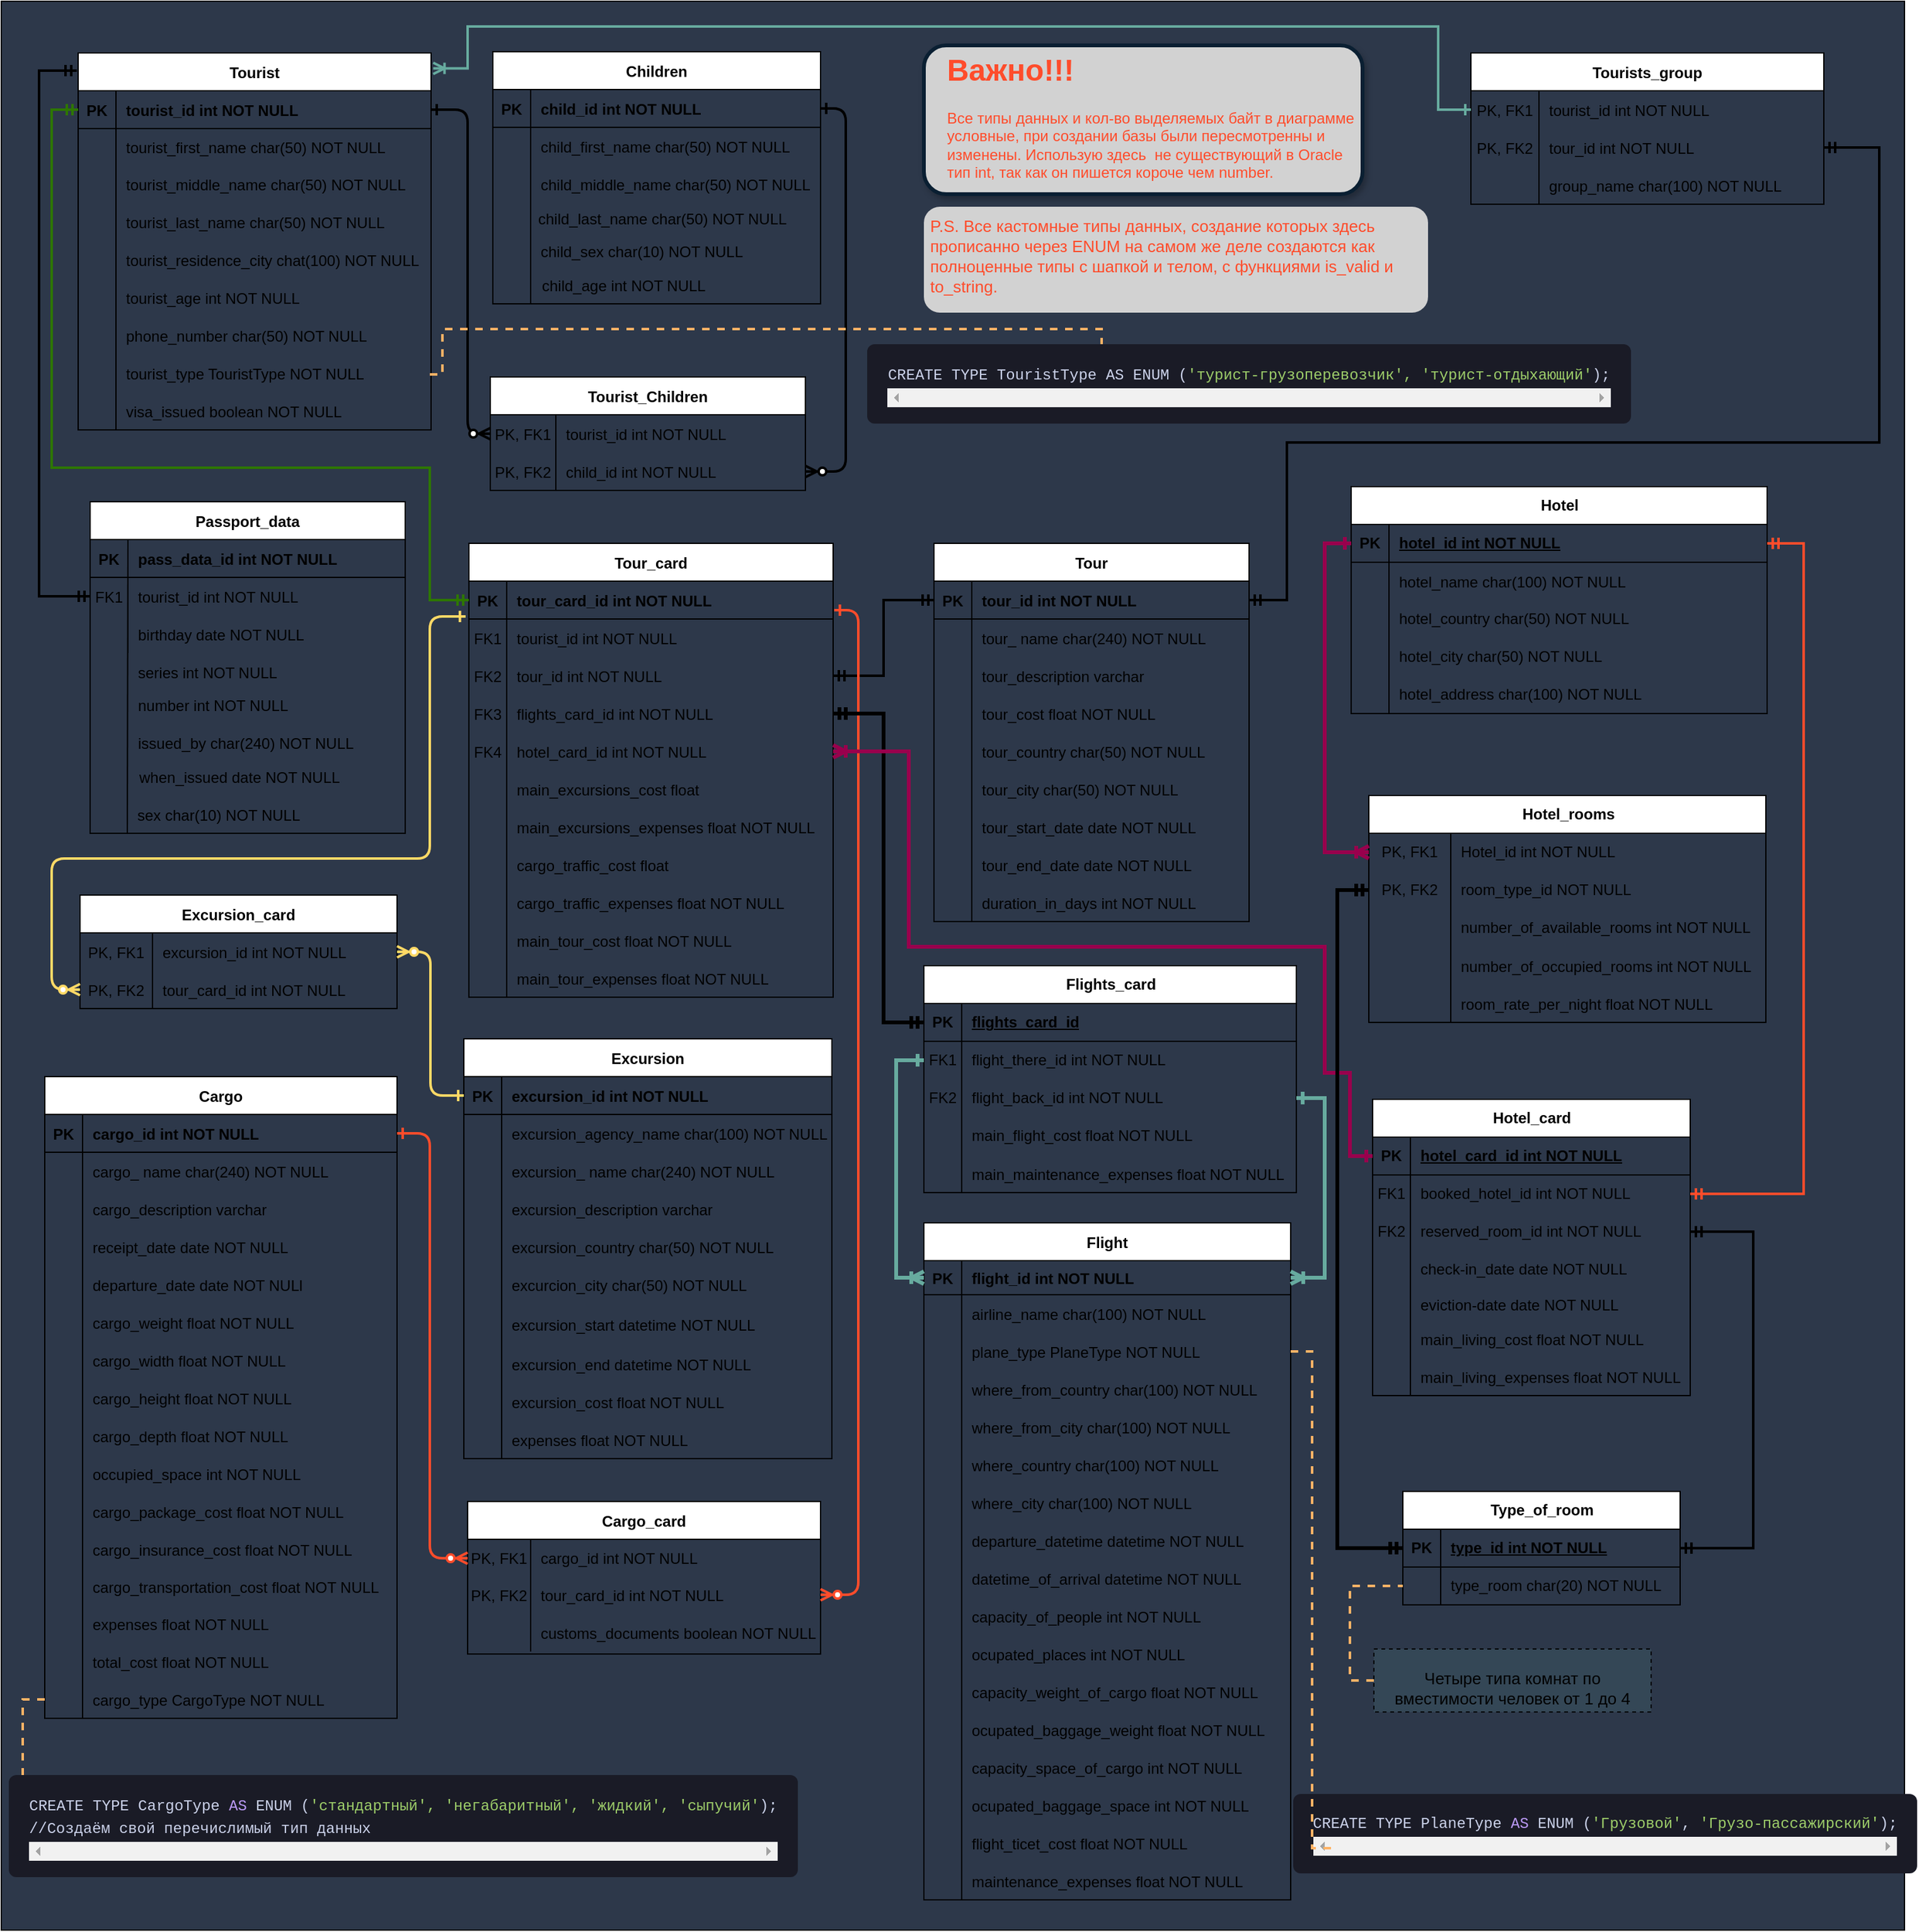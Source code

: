 <mxfile version="21.8.2" type="device">
  <diagram id="R2lEEEUBdFMjLlhIrx00" name="Page-1">
    <mxGraphModel dx="1322" dy="1945" grid="1" gridSize="10" guides="1" tooltips="1" connect="1" arrows="1" fold="1" page="1" pageScale="1" pageWidth="850" pageHeight="1100" math="0" shadow="0" extFonts="Permanent Marker^https://fonts.googleapis.com/css?family=Permanent+Marker">
      <root>
        <mxCell id="0" />
        <mxCell id="1" parent="0" />
        <mxCell id="W1w_GPU8LvK_WI4qFMCy-1" value="" style="rounded=0;whiteSpace=wrap;html=1;fillColor=#2D384A;movable=0;resizable=0;rotatable=0;deletable=0;editable=0;locked=1;connectable=0;" parent="1" vertex="1">
          <mxGeometry x="-450" y="-390" width="1510" height="1530" as="geometry" />
        </mxCell>
        <mxCell id="C-vyLk0tnHw3VtMMgP7b-1" value="" style="edgeStyle=orthogonalEdgeStyle;endArrow=ERzeroToMany;startArrow=ERone;endFill=1;startFill=0;exitX=1;exitY=0.5;exitDx=0;exitDy=0;entryX=0;entryY=0.5;entryDx=0;entryDy=0;strokeWidth=2;" parent="1" source="C-vyLk0tnHw3VtMMgP7b-24" target="W1w_GPU8LvK_WI4qFMCy-123" edge="1">
          <mxGeometry width="100" height="100" relative="1" as="geometry">
            <mxPoint x="340" y="720" as="sourcePoint" />
            <mxPoint x="-62" y="-67" as="targetPoint" />
            <Array as="points">
              <mxPoint x="-80" y="-304" />
              <mxPoint x="-80" y="-47" />
            </Array>
          </mxGeometry>
        </mxCell>
        <mxCell id="C-vyLk0tnHw3VtMMgP7b-2" value="Children" style="shape=table;startSize=30;container=1;collapsible=1;childLayout=tableLayout;fixedRows=1;rowLines=0;fontStyle=1;align=center;resizeLast=1;" parent="1" vertex="1">
          <mxGeometry x="-60" y="-350" width="260" height="200" as="geometry" />
        </mxCell>
        <mxCell id="C-vyLk0tnHw3VtMMgP7b-3" value="" style="shape=partialRectangle;collapsible=0;dropTarget=0;pointerEvents=0;fillColor=none;points=[[0,0.5],[1,0.5]];portConstraint=eastwest;top=0;left=0;right=0;bottom=1;" parent="C-vyLk0tnHw3VtMMgP7b-2" vertex="1">
          <mxGeometry y="30" width="260" height="30" as="geometry" />
        </mxCell>
        <mxCell id="C-vyLk0tnHw3VtMMgP7b-4" value="PK" style="shape=partialRectangle;overflow=hidden;connectable=0;fillColor=none;top=0;left=0;bottom=0;right=0;fontStyle=1;" parent="C-vyLk0tnHw3VtMMgP7b-3" vertex="1">
          <mxGeometry width="30" height="30" as="geometry">
            <mxRectangle width="30" height="30" as="alternateBounds" />
          </mxGeometry>
        </mxCell>
        <mxCell id="C-vyLk0tnHw3VtMMgP7b-5" value="child_id int NOT NULL " style="shape=partialRectangle;overflow=hidden;connectable=0;fillColor=none;top=0;left=0;bottom=0;right=0;align=left;spacingLeft=6;fontStyle=1;" parent="C-vyLk0tnHw3VtMMgP7b-3" vertex="1">
          <mxGeometry x="30" width="230" height="30" as="geometry">
            <mxRectangle width="230" height="30" as="alternateBounds" />
          </mxGeometry>
        </mxCell>
        <mxCell id="C-vyLk0tnHw3VtMMgP7b-6" value="" style="shape=partialRectangle;collapsible=0;dropTarget=0;pointerEvents=0;fillColor=none;points=[[0,0.5],[1,0.5]];portConstraint=eastwest;top=0;left=0;right=0;bottom=0;" parent="C-vyLk0tnHw3VtMMgP7b-2" vertex="1">
          <mxGeometry y="60" width="260" height="30" as="geometry" />
        </mxCell>
        <mxCell id="C-vyLk0tnHw3VtMMgP7b-7" value="" style="shape=partialRectangle;overflow=hidden;connectable=0;fillColor=none;top=0;left=0;bottom=0;right=0;" parent="C-vyLk0tnHw3VtMMgP7b-6" vertex="1">
          <mxGeometry width="30" height="30" as="geometry">
            <mxRectangle width="30" height="30" as="alternateBounds" />
          </mxGeometry>
        </mxCell>
        <mxCell id="C-vyLk0tnHw3VtMMgP7b-8" value="child_first_name char(50) NOT NULL" style="shape=partialRectangle;overflow=hidden;connectable=0;fillColor=none;top=0;left=0;bottom=0;right=0;align=left;spacingLeft=6;" parent="C-vyLk0tnHw3VtMMgP7b-6" vertex="1">
          <mxGeometry x="30" width="230" height="30" as="geometry">
            <mxRectangle width="230" height="30" as="alternateBounds" />
          </mxGeometry>
        </mxCell>
        <mxCell id="C-vyLk0tnHw3VtMMgP7b-9" value="" style="shape=partialRectangle;collapsible=0;dropTarget=0;pointerEvents=0;fillColor=none;points=[[0,0.5],[1,0.5]];portConstraint=eastwest;top=0;left=0;right=0;bottom=0;" parent="C-vyLk0tnHw3VtMMgP7b-2" vertex="1">
          <mxGeometry y="90" width="260" height="30" as="geometry" />
        </mxCell>
        <mxCell id="C-vyLk0tnHw3VtMMgP7b-10" value="" style="shape=partialRectangle;overflow=hidden;connectable=0;fillColor=none;top=0;left=0;bottom=0;right=0;" parent="C-vyLk0tnHw3VtMMgP7b-9" vertex="1">
          <mxGeometry width="30" height="30" as="geometry">
            <mxRectangle width="30" height="30" as="alternateBounds" />
          </mxGeometry>
        </mxCell>
        <mxCell id="C-vyLk0tnHw3VtMMgP7b-11" value="child_middle_name char(50) NOT NULL" style="shape=partialRectangle;overflow=hidden;connectable=0;fillColor=none;top=0;left=0;bottom=0;right=0;align=left;spacingLeft=6;" parent="C-vyLk0tnHw3VtMMgP7b-9" vertex="1">
          <mxGeometry x="30" width="230" height="30" as="geometry">
            <mxRectangle width="230" height="30" as="alternateBounds" />
          </mxGeometry>
        </mxCell>
        <mxCell id="C-vyLk0tnHw3VtMMgP7b-13" value="Passport_data" style="shape=table;startSize=30;container=1;collapsible=1;childLayout=tableLayout;fixedRows=1;rowLines=0;fontStyle=1;align=center;resizeLast=1;" parent="1" vertex="1">
          <mxGeometry x="-379.5" y="7" width="250" height="263" as="geometry" />
        </mxCell>
        <mxCell id="C-vyLk0tnHw3VtMMgP7b-14" value="" style="shape=partialRectangle;collapsible=0;dropTarget=0;pointerEvents=0;fillColor=none;points=[[0,0.5],[1,0.5]];portConstraint=eastwest;top=0;left=0;right=0;bottom=1;" parent="C-vyLk0tnHw3VtMMgP7b-13" vertex="1">
          <mxGeometry y="30" width="250" height="30" as="geometry" />
        </mxCell>
        <mxCell id="C-vyLk0tnHw3VtMMgP7b-15" value="PK" style="shape=partialRectangle;overflow=hidden;connectable=0;fillColor=none;top=0;left=0;bottom=0;right=0;fontStyle=1;" parent="C-vyLk0tnHw3VtMMgP7b-14" vertex="1">
          <mxGeometry width="30" height="30" as="geometry">
            <mxRectangle width="30" height="30" as="alternateBounds" />
          </mxGeometry>
        </mxCell>
        <mxCell id="C-vyLk0tnHw3VtMMgP7b-16" value="pass_data_id int NOT NULL " style="shape=partialRectangle;overflow=hidden;connectable=0;fillColor=none;top=0;left=0;bottom=0;right=0;align=left;spacingLeft=6;fontStyle=1;" parent="C-vyLk0tnHw3VtMMgP7b-14" vertex="1">
          <mxGeometry x="30" width="220" height="30" as="geometry">
            <mxRectangle width="220" height="30" as="alternateBounds" />
          </mxGeometry>
        </mxCell>
        <mxCell id="C-vyLk0tnHw3VtMMgP7b-17" value="" style="shape=partialRectangle;collapsible=0;dropTarget=0;pointerEvents=0;fillColor=none;points=[[0,0.5],[1,0.5]];portConstraint=eastwest;top=0;left=0;right=0;bottom=0;" parent="C-vyLk0tnHw3VtMMgP7b-13" vertex="1">
          <mxGeometry y="60" width="250" height="30" as="geometry" />
        </mxCell>
        <mxCell id="C-vyLk0tnHw3VtMMgP7b-18" value="FK1" style="shape=partialRectangle;overflow=hidden;connectable=0;fillColor=none;top=0;left=0;bottom=0;right=0;" parent="C-vyLk0tnHw3VtMMgP7b-17" vertex="1">
          <mxGeometry width="30" height="30" as="geometry">
            <mxRectangle width="30" height="30" as="alternateBounds" />
          </mxGeometry>
        </mxCell>
        <mxCell id="C-vyLk0tnHw3VtMMgP7b-19" value="tourist_id int NOT NULL" style="shape=partialRectangle;overflow=hidden;connectable=0;fillColor=none;top=0;left=0;bottom=0;right=0;align=left;spacingLeft=6;" parent="C-vyLk0tnHw3VtMMgP7b-17" vertex="1">
          <mxGeometry x="30" width="220" height="30" as="geometry">
            <mxRectangle width="220" height="30" as="alternateBounds" />
          </mxGeometry>
        </mxCell>
        <mxCell id="C-vyLk0tnHw3VtMMgP7b-20" value="" style="shape=partialRectangle;collapsible=0;dropTarget=0;pointerEvents=0;fillColor=none;points=[[0,0.5],[1,0.5]];portConstraint=eastwest;top=0;left=0;right=0;bottom=0;" parent="C-vyLk0tnHw3VtMMgP7b-13" vertex="1">
          <mxGeometry y="90" width="250" height="30" as="geometry" />
        </mxCell>
        <mxCell id="C-vyLk0tnHw3VtMMgP7b-21" value="" style="shape=partialRectangle;overflow=hidden;connectable=0;fillColor=none;top=0;left=0;bottom=0;right=0;" parent="C-vyLk0tnHw3VtMMgP7b-20" vertex="1">
          <mxGeometry width="30" height="30" as="geometry">
            <mxRectangle width="30" height="30" as="alternateBounds" />
          </mxGeometry>
        </mxCell>
        <mxCell id="C-vyLk0tnHw3VtMMgP7b-22" value="birthday date NOT NULL" style="shape=partialRectangle;overflow=hidden;connectable=0;fillColor=none;top=0;left=0;bottom=0;right=0;align=left;spacingLeft=6;" parent="C-vyLk0tnHw3VtMMgP7b-20" vertex="1">
          <mxGeometry x="30" width="220" height="30" as="geometry">
            <mxRectangle width="220" height="30" as="alternateBounds" />
          </mxGeometry>
        </mxCell>
        <mxCell id="C-vyLk0tnHw3VtMMgP7b-23" value="Tourist" style="shape=table;startSize=30;container=1;collapsible=1;childLayout=tableLayout;fixedRows=1;rowLines=0;fontStyle=1;align=center;resizeLast=1;" parent="1" vertex="1">
          <mxGeometry x="-389" y="-349" width="280" height="299" as="geometry" />
        </mxCell>
        <mxCell id="C-vyLk0tnHw3VtMMgP7b-24" value="" style="shape=partialRectangle;collapsible=0;dropTarget=0;pointerEvents=0;fillColor=none;points=[[0,0.5],[1,0.5]];portConstraint=eastwest;top=0;left=0;right=0;bottom=1;" parent="C-vyLk0tnHw3VtMMgP7b-23" vertex="1">
          <mxGeometry y="30" width="280" height="30" as="geometry" />
        </mxCell>
        <mxCell id="C-vyLk0tnHw3VtMMgP7b-25" value="PK" style="shape=partialRectangle;overflow=hidden;connectable=0;fillColor=none;top=0;left=0;bottom=0;right=0;fontStyle=1;" parent="C-vyLk0tnHw3VtMMgP7b-24" vertex="1">
          <mxGeometry width="30" height="30" as="geometry">
            <mxRectangle width="30" height="30" as="alternateBounds" />
          </mxGeometry>
        </mxCell>
        <mxCell id="C-vyLk0tnHw3VtMMgP7b-26" value="tourist_id int NOT NULL " style="shape=partialRectangle;overflow=hidden;connectable=0;fillColor=none;top=0;left=0;bottom=0;right=0;align=left;spacingLeft=6;fontStyle=1;" parent="C-vyLk0tnHw3VtMMgP7b-24" vertex="1">
          <mxGeometry x="30" width="250" height="30" as="geometry">
            <mxRectangle width="250" height="30" as="alternateBounds" />
          </mxGeometry>
        </mxCell>
        <mxCell id="C-vyLk0tnHw3VtMMgP7b-27" value="" style="shape=partialRectangle;collapsible=0;dropTarget=0;pointerEvents=0;fillColor=none;points=[[0,0.5],[1,0.5]];portConstraint=eastwest;top=0;left=0;right=0;bottom=0;" parent="C-vyLk0tnHw3VtMMgP7b-23" vertex="1">
          <mxGeometry y="60" width="280" height="29" as="geometry" />
        </mxCell>
        <mxCell id="C-vyLk0tnHw3VtMMgP7b-28" value="" style="shape=partialRectangle;overflow=hidden;connectable=0;fillColor=none;top=0;left=0;bottom=0;right=0;" parent="C-vyLk0tnHw3VtMMgP7b-27" vertex="1">
          <mxGeometry width="30" height="29" as="geometry">
            <mxRectangle width="30" height="29" as="alternateBounds" />
          </mxGeometry>
        </mxCell>
        <mxCell id="C-vyLk0tnHw3VtMMgP7b-29" value="tourist_first_name char(50) NOT NULL" style="shape=partialRectangle;overflow=hidden;connectable=0;fillColor=none;top=0;left=0;bottom=0;right=0;align=left;spacingLeft=6;" parent="C-vyLk0tnHw3VtMMgP7b-27" vertex="1">
          <mxGeometry x="30" width="250" height="29" as="geometry">
            <mxRectangle width="250" height="29" as="alternateBounds" />
          </mxGeometry>
        </mxCell>
        <mxCell id="QZeqmvYRpOHpBTYo1mOe-3" value="" style="shape=tableRow;horizontal=0;startSize=0;swimlaneHead=0;swimlaneBody=0;fillColor=none;collapsible=0;dropTarget=0;points=[[0,0.5],[1,0.5]];portConstraint=eastwest;top=0;left=0;right=0;bottom=0;" parent="C-vyLk0tnHw3VtMMgP7b-23" vertex="1">
          <mxGeometry y="89" width="280" height="30" as="geometry" />
        </mxCell>
        <mxCell id="QZeqmvYRpOHpBTYo1mOe-4" value="" style="shape=partialRectangle;connectable=0;fillColor=none;top=0;left=0;bottom=0;right=0;editable=1;overflow=hidden;" parent="QZeqmvYRpOHpBTYo1mOe-3" vertex="1">
          <mxGeometry width="30" height="30" as="geometry">
            <mxRectangle width="30" height="30" as="alternateBounds" />
          </mxGeometry>
        </mxCell>
        <mxCell id="QZeqmvYRpOHpBTYo1mOe-5" value="tourist_middle_name char(50) NOT NULL" style="shape=partialRectangle;connectable=0;fillColor=none;top=0;left=0;bottom=0;right=0;align=left;spacingLeft=6;overflow=hidden;" parent="QZeqmvYRpOHpBTYo1mOe-3" vertex="1">
          <mxGeometry x="30" width="250" height="30" as="geometry">
            <mxRectangle width="250" height="30" as="alternateBounds" />
          </mxGeometry>
        </mxCell>
        <mxCell id="QZeqmvYRpOHpBTYo1mOe-6" value="" style="shape=tableRow;horizontal=0;startSize=0;swimlaneHead=0;swimlaneBody=0;fillColor=none;collapsible=0;dropTarget=0;points=[[0,0.5],[1,0.5]];portConstraint=eastwest;top=0;left=0;right=0;bottom=0;" parent="C-vyLk0tnHw3VtMMgP7b-23" vertex="1">
          <mxGeometry y="119" width="280" height="30" as="geometry" />
        </mxCell>
        <mxCell id="QZeqmvYRpOHpBTYo1mOe-7" value="" style="shape=partialRectangle;connectable=0;fillColor=none;top=0;left=0;bottom=0;right=0;editable=1;overflow=hidden;" parent="QZeqmvYRpOHpBTYo1mOe-6" vertex="1">
          <mxGeometry width="30" height="30" as="geometry">
            <mxRectangle width="30" height="30" as="alternateBounds" />
          </mxGeometry>
        </mxCell>
        <mxCell id="QZeqmvYRpOHpBTYo1mOe-8" value="tourist_last_name char(50) NOT NULL" style="shape=partialRectangle;connectable=0;fillColor=none;top=0;left=0;bottom=0;right=0;align=left;spacingLeft=6;overflow=hidden;" parent="QZeqmvYRpOHpBTYo1mOe-6" vertex="1">
          <mxGeometry x="30" width="250" height="30" as="geometry">
            <mxRectangle width="250" height="30" as="alternateBounds" />
          </mxGeometry>
        </mxCell>
        <mxCell id="QZeqmvYRpOHpBTYo1mOe-9" value="" style="shape=tableRow;horizontal=0;startSize=0;swimlaneHead=0;swimlaneBody=0;fillColor=none;collapsible=0;dropTarget=0;points=[[0,0.5],[1,0.5]];portConstraint=eastwest;top=0;left=0;right=0;bottom=0;" parent="C-vyLk0tnHw3VtMMgP7b-23" vertex="1">
          <mxGeometry y="149" width="280" height="30" as="geometry" />
        </mxCell>
        <mxCell id="QZeqmvYRpOHpBTYo1mOe-10" value="" style="shape=partialRectangle;connectable=0;fillColor=none;top=0;left=0;bottom=0;right=0;editable=1;overflow=hidden;" parent="QZeqmvYRpOHpBTYo1mOe-9" vertex="1">
          <mxGeometry width="30" height="30" as="geometry">
            <mxRectangle width="30" height="30" as="alternateBounds" />
          </mxGeometry>
        </mxCell>
        <mxCell id="QZeqmvYRpOHpBTYo1mOe-11" value="tourist_residence_city chat(100) NOT NULL" style="shape=partialRectangle;connectable=0;fillColor=none;top=0;left=0;bottom=0;right=0;align=left;spacingLeft=6;overflow=hidden;" parent="QZeqmvYRpOHpBTYo1mOe-9" vertex="1">
          <mxGeometry x="30" width="250" height="30" as="geometry">
            <mxRectangle width="250" height="30" as="alternateBounds" />
          </mxGeometry>
        </mxCell>
        <mxCell id="QZeqmvYRpOHpBTYo1mOe-12" value="" style="shape=tableRow;horizontal=0;startSize=0;swimlaneHead=0;swimlaneBody=0;fillColor=none;collapsible=0;dropTarget=0;points=[[0,0.5],[1,0.5]];portConstraint=eastwest;top=0;left=0;right=0;bottom=0;" parent="C-vyLk0tnHw3VtMMgP7b-23" vertex="1">
          <mxGeometry y="179" width="280" height="30" as="geometry" />
        </mxCell>
        <mxCell id="QZeqmvYRpOHpBTYo1mOe-13" value="" style="shape=partialRectangle;connectable=0;fillColor=none;top=0;left=0;bottom=0;right=0;editable=1;overflow=hidden;" parent="QZeqmvYRpOHpBTYo1mOe-12" vertex="1">
          <mxGeometry width="30" height="30" as="geometry">
            <mxRectangle width="30" height="30" as="alternateBounds" />
          </mxGeometry>
        </mxCell>
        <mxCell id="QZeqmvYRpOHpBTYo1mOe-14" value="tourist_age int NOT NULL" style="shape=partialRectangle;connectable=0;fillColor=none;top=0;left=0;bottom=0;right=0;align=left;spacingLeft=6;overflow=hidden;" parent="QZeqmvYRpOHpBTYo1mOe-12" vertex="1">
          <mxGeometry x="30" width="250" height="30" as="geometry">
            <mxRectangle width="250" height="30" as="alternateBounds" />
          </mxGeometry>
        </mxCell>
        <mxCell id="QZeqmvYRpOHpBTYo1mOe-15" value="" style="shape=tableRow;horizontal=0;startSize=0;swimlaneHead=0;swimlaneBody=0;fillColor=none;collapsible=0;dropTarget=0;points=[[0,0.5],[1,0.5]];portConstraint=eastwest;top=0;left=0;right=0;bottom=0;" parent="C-vyLk0tnHw3VtMMgP7b-23" vertex="1">
          <mxGeometry y="209" width="280" height="30" as="geometry" />
        </mxCell>
        <mxCell id="QZeqmvYRpOHpBTYo1mOe-16" value="" style="shape=partialRectangle;connectable=0;fillColor=none;top=0;left=0;bottom=0;right=0;editable=1;overflow=hidden;" parent="QZeqmvYRpOHpBTYo1mOe-15" vertex="1">
          <mxGeometry width="30" height="30" as="geometry">
            <mxRectangle width="30" height="30" as="alternateBounds" />
          </mxGeometry>
        </mxCell>
        <mxCell id="QZeqmvYRpOHpBTYo1mOe-17" value="phone_number char(50) NOT NULL" style="shape=partialRectangle;connectable=0;fillColor=none;top=0;left=0;bottom=0;right=0;align=left;spacingLeft=6;overflow=hidden;" parent="QZeqmvYRpOHpBTYo1mOe-15" vertex="1">
          <mxGeometry x="30" width="250" height="30" as="geometry">
            <mxRectangle width="250" height="30" as="alternateBounds" />
          </mxGeometry>
        </mxCell>
        <mxCell id="QZeqmvYRpOHpBTYo1mOe-18" value="" style="shape=tableRow;horizontal=0;startSize=0;swimlaneHead=0;swimlaneBody=0;fillColor=none;collapsible=0;dropTarget=0;points=[[0,0.5],[1,0.5]];portConstraint=eastwest;top=0;left=0;right=0;bottom=0;" parent="C-vyLk0tnHw3VtMMgP7b-23" vertex="1">
          <mxGeometry y="239" width="280" height="30" as="geometry" />
        </mxCell>
        <mxCell id="QZeqmvYRpOHpBTYo1mOe-19" value="" style="shape=partialRectangle;connectable=0;fillColor=none;top=0;left=0;bottom=0;right=0;editable=1;overflow=hidden;" parent="QZeqmvYRpOHpBTYo1mOe-18" vertex="1">
          <mxGeometry width="30" height="30" as="geometry">
            <mxRectangle width="30" height="30" as="alternateBounds" />
          </mxGeometry>
        </mxCell>
        <mxCell id="QZeqmvYRpOHpBTYo1mOe-20" value="tourist_type TouristType NOT NULL" style="shape=partialRectangle;connectable=0;fillColor=none;top=0;left=0;bottom=0;right=0;align=left;spacingLeft=6;overflow=hidden;" parent="QZeqmvYRpOHpBTYo1mOe-18" vertex="1">
          <mxGeometry x="30" width="250" height="30" as="geometry">
            <mxRectangle width="250" height="30" as="alternateBounds" />
          </mxGeometry>
        </mxCell>
        <mxCell id="QZeqmvYRpOHpBTYo1mOe-198" value="" style="shape=tableRow;horizontal=0;startSize=0;swimlaneHead=0;swimlaneBody=0;fillColor=none;collapsible=0;dropTarget=0;points=[[0,0.5],[1,0.5]];portConstraint=eastwest;top=0;left=0;right=0;bottom=0;" parent="C-vyLk0tnHw3VtMMgP7b-23" vertex="1">
          <mxGeometry y="269" width="280" height="30" as="geometry" />
        </mxCell>
        <mxCell id="QZeqmvYRpOHpBTYo1mOe-199" value="" style="shape=partialRectangle;connectable=0;fillColor=none;top=0;left=0;bottom=0;right=0;editable=1;overflow=hidden;" parent="QZeqmvYRpOHpBTYo1mOe-198" vertex="1">
          <mxGeometry width="30" height="30" as="geometry">
            <mxRectangle width="30" height="30" as="alternateBounds" />
          </mxGeometry>
        </mxCell>
        <mxCell id="QZeqmvYRpOHpBTYo1mOe-200" value="visa_issued boolean NOT NULL" style="shape=partialRectangle;connectable=0;fillColor=none;top=0;left=0;bottom=0;right=0;align=left;spacingLeft=6;overflow=hidden;" parent="QZeqmvYRpOHpBTYo1mOe-198" vertex="1">
          <mxGeometry x="30" width="250" height="30" as="geometry">
            <mxRectangle width="250" height="30" as="alternateBounds" />
          </mxGeometry>
        </mxCell>
        <mxCell id="W1w_GPU8LvK_WI4qFMCy-53" value="child_last_name char(50) NOT NULL" style="shape=partialRectangle;overflow=hidden;connectable=0;fillColor=none;top=0;left=0;bottom=0;right=0;align=left;spacingLeft=6;" parent="1" vertex="1">
          <mxGeometry x="-32" y="-233" width="220" height="30" as="geometry">
            <mxRectangle width="220" height="30" as="alternateBounds" />
          </mxGeometry>
        </mxCell>
        <mxCell id="W1w_GPU8LvK_WI4qFMCy-54" value="child_sex char(10) NOT NULL" style="shape=partialRectangle;overflow=hidden;connectable=0;fillColor=none;top=0;left=0;bottom=0;right=0;align=left;spacingLeft=6;" parent="1" vertex="1">
          <mxGeometry x="-30" y="-207" width="220" height="30" as="geometry">
            <mxRectangle width="220" height="30" as="alternateBounds" />
          </mxGeometry>
        </mxCell>
        <mxCell id="W1w_GPU8LvK_WI4qFMCy-55" value="child_age int NOT NULL" style="shape=partialRectangle;overflow=hidden;connectable=0;fillColor=none;top=0;left=0;bottom=0;right=0;align=left;spacingLeft=6;" parent="1" vertex="1">
          <mxGeometry x="-29" y="-180" width="220" height="30" as="geometry">
            <mxRectangle width="220" height="30" as="alternateBounds" />
          </mxGeometry>
        </mxCell>
        <mxCell id="W1w_GPU8LvK_WI4qFMCy-62" value="" style="line;strokeWidth=1;rotatable=0;dashed=0;labelPosition=right;align=left;verticalAlign=middle;spacingTop=0;spacingLeft=6;points=[];portConstraint=eastwest;direction=south;" parent="1" vertex="1">
          <mxGeometry x="-35" y="-320" width="10" height="170" as="geometry" />
        </mxCell>
        <mxCell id="W1w_GPU8LvK_WI4qFMCy-83" value="" style="edgeStyle=orthogonalEdgeStyle;fontSize=12;html=1;endArrow=ERmandOne;startArrow=ERmandOne;rounded=0;entryX=0;entryY=0.5;entryDx=0;entryDy=0;strokeWidth=2;" parent="1" target="C-vyLk0tnHw3VtMMgP7b-17" edge="1">
          <mxGeometry width="100" height="100" relative="1" as="geometry">
            <mxPoint x="-390" y="-335" as="sourcePoint" />
            <mxPoint x="-379.5" y="90" as="targetPoint" />
            <Array as="points">
              <mxPoint x="-420" y="-335" />
              <mxPoint x="-420" y="82" />
            </Array>
          </mxGeometry>
        </mxCell>
        <mxCell id="W1w_GPU8LvK_WI4qFMCy-87" value="" style="shape=tableRow;horizontal=0;startSize=0;swimlaneHead=0;swimlaneBody=0;fillColor=none;collapsible=0;dropTarget=0;points=[[0,0.5],[1,0.5]];portConstraint=eastwest;top=0;left=0;right=0;bottom=0;" parent="1" vertex="1">
          <mxGeometry x="-391" y="-134" width="270" height="30" as="geometry" />
        </mxCell>
        <mxCell id="W1w_GPU8LvK_WI4qFMCy-90" value="" style="shape=tableRow;horizontal=0;startSize=0;swimlaneHead=0;swimlaneBody=0;fillColor=none;collapsible=0;dropTarget=0;points=[[0,0.5],[1,0.5]];portConstraint=eastwest;top=0;left=0;right=0;bottom=0;" parent="1" vertex="1">
          <mxGeometry x="-389" y="-99" width="270" height="30" as="geometry" />
        </mxCell>
        <mxCell id="W1w_GPU8LvK_WI4qFMCy-107" value="" style="shape=partialRectangle;collapsible=0;dropTarget=0;pointerEvents=0;fillColor=none;points=[[0,0.5],[1,0.5]];portConstraint=eastwest;top=0;left=0;right=0;bottom=0;" parent="1" vertex="1">
          <mxGeometry x="-379.5" y="127" width="250" height="30" as="geometry" />
        </mxCell>
        <mxCell id="W1w_GPU8LvK_WI4qFMCy-108" value="" style="shape=partialRectangle;overflow=hidden;connectable=0;fillColor=none;top=0;left=0;bottom=0;right=0;" parent="W1w_GPU8LvK_WI4qFMCy-107" vertex="1">
          <mxGeometry width="30" height="30" as="geometry">
            <mxRectangle width="30" height="30" as="alternateBounds" />
          </mxGeometry>
        </mxCell>
        <mxCell id="W1w_GPU8LvK_WI4qFMCy-109" value="series int NOT NULL" style="shape=partialRectangle;overflow=hidden;connectable=0;fillColor=none;top=0;left=0;bottom=0;right=0;align=left;spacingLeft=6;" parent="W1w_GPU8LvK_WI4qFMCy-107" vertex="1">
          <mxGeometry x="30" width="220" height="30" as="geometry">
            <mxRectangle width="220" height="30" as="alternateBounds" />
          </mxGeometry>
        </mxCell>
        <mxCell id="W1w_GPU8LvK_WI4qFMCy-110" value="" style="shape=partialRectangle;collapsible=0;dropTarget=0;pointerEvents=0;fillColor=none;points=[[0,0.5],[1,0.5]];portConstraint=eastwest;top=0;left=0;right=0;bottom=0;" parent="1" vertex="1">
          <mxGeometry x="-379.5" y="153" width="250" height="30" as="geometry" />
        </mxCell>
        <mxCell id="W1w_GPU8LvK_WI4qFMCy-111" value="" style="shape=partialRectangle;overflow=hidden;connectable=0;fillColor=none;top=0;left=0;bottom=0;right=0;" parent="W1w_GPU8LvK_WI4qFMCy-110" vertex="1">
          <mxGeometry width="30" height="30" as="geometry">
            <mxRectangle width="30" height="30" as="alternateBounds" />
          </mxGeometry>
        </mxCell>
        <mxCell id="W1w_GPU8LvK_WI4qFMCy-112" value="number int NOT NULL" style="shape=partialRectangle;overflow=hidden;connectable=0;fillColor=none;top=0;left=0;bottom=0;right=0;align=left;spacingLeft=6;" parent="W1w_GPU8LvK_WI4qFMCy-110" vertex="1">
          <mxGeometry x="30" width="220" height="30" as="geometry">
            <mxRectangle width="220" height="30" as="alternateBounds" />
          </mxGeometry>
        </mxCell>
        <mxCell id="W1w_GPU8LvK_WI4qFMCy-113" value="" style="shape=partialRectangle;collapsible=0;dropTarget=0;pointerEvents=0;fillColor=none;points=[[0,0.5],[1,0.5]];portConstraint=eastwest;top=0;left=0;right=0;bottom=0;" parent="1" vertex="1">
          <mxGeometry x="-379.5" y="183" width="250" height="30" as="geometry" />
        </mxCell>
        <mxCell id="W1w_GPU8LvK_WI4qFMCy-114" value="" style="shape=partialRectangle;overflow=hidden;connectable=0;fillColor=none;top=0;left=0;bottom=0;right=0;" parent="W1w_GPU8LvK_WI4qFMCy-113" vertex="1">
          <mxGeometry width="30" height="30" as="geometry">
            <mxRectangle width="30" height="30" as="alternateBounds" />
          </mxGeometry>
        </mxCell>
        <mxCell id="W1w_GPU8LvK_WI4qFMCy-115" value="issued_by char(240) NOT NULL" style="shape=partialRectangle;overflow=hidden;connectable=0;fillColor=none;top=0;left=0;bottom=0;right=0;align=left;spacingLeft=6;" parent="W1w_GPU8LvK_WI4qFMCy-113" vertex="1">
          <mxGeometry x="30" width="220" height="30" as="geometry">
            <mxRectangle width="220" height="30" as="alternateBounds" />
          </mxGeometry>
        </mxCell>
        <mxCell id="W1w_GPU8LvK_WI4qFMCy-116" value="" style="shape=partialRectangle;collapsible=0;dropTarget=0;pointerEvents=0;fillColor=none;points=[[0,0.5],[1,0.5]];portConstraint=eastwest;top=0;left=0;right=0;bottom=0;" parent="1" vertex="1">
          <mxGeometry x="-378.5" y="210" width="250" height="30" as="geometry" />
        </mxCell>
        <mxCell id="W1w_GPU8LvK_WI4qFMCy-117" value="" style="shape=partialRectangle;overflow=hidden;connectable=0;fillColor=none;top=0;left=0;bottom=0;right=0;" parent="W1w_GPU8LvK_WI4qFMCy-116" vertex="1">
          <mxGeometry width="30" height="30" as="geometry">
            <mxRectangle width="30" height="30" as="alternateBounds" />
          </mxGeometry>
        </mxCell>
        <mxCell id="W1w_GPU8LvK_WI4qFMCy-118" value="when_issued date NOT NULL" style="shape=partialRectangle;overflow=hidden;connectable=0;fillColor=none;top=0;left=0;bottom=0;right=0;align=left;spacingLeft=6;" parent="W1w_GPU8LvK_WI4qFMCy-116" vertex="1">
          <mxGeometry x="30" width="220" height="30" as="geometry">
            <mxRectangle width="220" height="30" as="alternateBounds" />
          </mxGeometry>
        </mxCell>
        <mxCell id="W1w_GPU8LvK_WI4qFMCy-119" value="Tourist_Children" style="shape=table;startSize=30;container=1;collapsible=1;childLayout=tableLayout;fixedRows=1;rowLines=0;fontStyle=1;align=center;resizeLast=1;" parent="1" vertex="1">
          <mxGeometry x="-62" y="-92" width="250" height="90" as="geometry" />
        </mxCell>
        <mxCell id="W1w_GPU8LvK_WI4qFMCy-123" value="" style="shape=partialRectangle;collapsible=0;dropTarget=0;pointerEvents=0;fillColor=none;points=[[0,0.5],[1,0.5]];portConstraint=eastwest;top=0;left=0;right=0;bottom=0;" parent="W1w_GPU8LvK_WI4qFMCy-119" vertex="1">
          <mxGeometry y="30" width="250" height="30" as="geometry" />
        </mxCell>
        <mxCell id="W1w_GPU8LvK_WI4qFMCy-124" value="PK, FK1" style="shape=partialRectangle;overflow=hidden;connectable=0;fillColor=none;top=0;left=0;bottom=0;right=0;" parent="W1w_GPU8LvK_WI4qFMCy-123" vertex="1">
          <mxGeometry width="52" height="30" as="geometry">
            <mxRectangle width="52" height="30" as="alternateBounds" />
          </mxGeometry>
        </mxCell>
        <mxCell id="W1w_GPU8LvK_WI4qFMCy-125" value="tourist_id int NOT NULL" style="shape=partialRectangle;overflow=hidden;connectable=0;fillColor=none;top=0;left=0;bottom=0;right=0;align=left;spacingLeft=6;" parent="W1w_GPU8LvK_WI4qFMCy-123" vertex="1">
          <mxGeometry x="52" width="198" height="30" as="geometry">
            <mxRectangle width="198" height="30" as="alternateBounds" />
          </mxGeometry>
        </mxCell>
        <mxCell id="W1w_GPU8LvK_WI4qFMCy-126" value="" style="shape=partialRectangle;collapsible=0;dropTarget=0;pointerEvents=0;fillColor=none;points=[[0,0.5],[1,0.5]];portConstraint=eastwest;top=0;left=0;right=0;bottom=0;" parent="W1w_GPU8LvK_WI4qFMCy-119" vertex="1">
          <mxGeometry y="60" width="250" height="30" as="geometry" />
        </mxCell>
        <mxCell id="W1w_GPU8LvK_WI4qFMCy-127" value="PK, FK2" style="shape=partialRectangle;overflow=hidden;connectable=0;fillColor=none;top=0;left=0;bottom=0;right=0;" parent="W1w_GPU8LvK_WI4qFMCy-126" vertex="1">
          <mxGeometry width="52" height="30" as="geometry">
            <mxRectangle width="52" height="30" as="alternateBounds" />
          </mxGeometry>
        </mxCell>
        <mxCell id="W1w_GPU8LvK_WI4qFMCy-128" value="child_id int NOT NULL" style="shape=partialRectangle;overflow=hidden;connectable=0;fillColor=none;top=0;left=0;bottom=0;right=0;align=left;spacingLeft=6;" parent="W1w_GPU8LvK_WI4qFMCy-126" vertex="1">
          <mxGeometry x="52" width="198" height="30" as="geometry">
            <mxRectangle width="198" height="30" as="alternateBounds" />
          </mxGeometry>
        </mxCell>
        <mxCell id="W1w_GPU8LvK_WI4qFMCy-129" value="" style="edgeStyle=orthogonalEdgeStyle;endArrow=ERzeroToMany;startArrow=ERone;endFill=1;startFill=0;exitX=1;exitY=0.5;exitDx=0;exitDy=0;entryX=1;entryY=0.5;entryDx=0;entryDy=0;strokeWidth=2;" parent="1" source="C-vyLk0tnHw3VtMMgP7b-3" target="W1w_GPU8LvK_WI4qFMCy-126" edge="1">
          <mxGeometry width="100" height="100" relative="1" as="geometry">
            <mxPoint x="-110" y="-295" as="sourcePoint" />
            <mxPoint x="188" y="-67" as="targetPoint" />
            <Array as="points">
              <mxPoint x="220" y="-305" />
              <mxPoint x="220" y="-17" />
            </Array>
          </mxGeometry>
        </mxCell>
        <mxCell id="W1w_GPU8LvK_WI4qFMCy-150" value="Tour_card" style="shape=table;startSize=30;container=1;collapsible=1;childLayout=tableLayout;fixedRows=1;rowLines=0;fontStyle=1;align=center;resizeLast=1;" parent="1" vertex="1">
          <mxGeometry x="-79" y="40" width="289.0" height="360" as="geometry" />
        </mxCell>
        <mxCell id="W1w_GPU8LvK_WI4qFMCy-151" value="" style="shape=partialRectangle;collapsible=0;dropTarget=0;pointerEvents=0;fillColor=none;points=[[0,0.5],[1,0.5]];portConstraint=eastwest;top=0;left=0;right=0;bottom=1;" parent="W1w_GPU8LvK_WI4qFMCy-150" vertex="1">
          <mxGeometry y="30" width="289.0" height="30" as="geometry" />
        </mxCell>
        <mxCell id="W1w_GPU8LvK_WI4qFMCy-152" value="PK" style="shape=partialRectangle;overflow=hidden;connectable=0;fillColor=none;top=0;left=0;bottom=0;right=0;fontStyle=1;" parent="W1w_GPU8LvK_WI4qFMCy-151" vertex="1">
          <mxGeometry width="30" height="30" as="geometry">
            <mxRectangle width="30" height="30" as="alternateBounds" />
          </mxGeometry>
        </mxCell>
        <mxCell id="W1w_GPU8LvK_WI4qFMCy-153" value="tour_card_id int NOT NULL " style="shape=partialRectangle;overflow=hidden;connectable=0;fillColor=none;top=0;left=0;bottom=0;right=0;align=left;spacingLeft=6;fontStyle=1;" parent="W1w_GPU8LvK_WI4qFMCy-151" vertex="1">
          <mxGeometry x="30" width="259.0" height="30" as="geometry">
            <mxRectangle width="259.0" height="30" as="alternateBounds" />
          </mxGeometry>
        </mxCell>
        <mxCell id="IjkAew8CNjYwR2uWhOrY-29" value="" style="shape=tableRow;horizontal=0;startSize=0;swimlaneHead=0;swimlaneBody=0;fillColor=none;collapsible=0;dropTarget=0;points=[[0,0.5],[1,0.5]];portConstraint=eastwest;top=0;left=0;right=0;bottom=0;" parent="W1w_GPU8LvK_WI4qFMCy-150" vertex="1">
          <mxGeometry y="60" width="289.0" height="30" as="geometry" />
        </mxCell>
        <mxCell id="IjkAew8CNjYwR2uWhOrY-30" value="FK1" style="shape=partialRectangle;connectable=0;fillColor=none;top=0;left=0;bottom=0;right=0;editable=1;overflow=hidden;" parent="IjkAew8CNjYwR2uWhOrY-29" vertex="1">
          <mxGeometry width="30" height="30" as="geometry">
            <mxRectangle width="30" height="30" as="alternateBounds" />
          </mxGeometry>
        </mxCell>
        <mxCell id="IjkAew8CNjYwR2uWhOrY-31" value="tourist_id int NOT NULL" style="shape=partialRectangle;connectable=0;fillColor=none;top=0;left=0;bottom=0;right=0;align=left;spacingLeft=6;overflow=hidden;" parent="IjkAew8CNjYwR2uWhOrY-29" vertex="1">
          <mxGeometry x="30" width="259.0" height="30" as="geometry">
            <mxRectangle width="259.0" height="30" as="alternateBounds" />
          </mxGeometry>
        </mxCell>
        <mxCell id="W1w_GPU8LvK_WI4qFMCy-154" value="" style="shape=partialRectangle;collapsible=0;dropTarget=0;pointerEvents=0;fillColor=none;points=[[0,0.5],[1,0.5]];portConstraint=eastwest;top=0;left=0;right=0;bottom=0;" parent="W1w_GPU8LvK_WI4qFMCy-150" vertex="1">
          <mxGeometry y="90" width="289.0" height="30" as="geometry" />
        </mxCell>
        <mxCell id="W1w_GPU8LvK_WI4qFMCy-155" value="FK2" style="shape=partialRectangle;overflow=hidden;connectable=0;fillColor=none;top=0;left=0;bottom=0;right=0;" parent="W1w_GPU8LvK_WI4qFMCy-154" vertex="1">
          <mxGeometry width="30" height="30" as="geometry">
            <mxRectangle width="30" height="30" as="alternateBounds" />
          </mxGeometry>
        </mxCell>
        <mxCell id="W1w_GPU8LvK_WI4qFMCy-156" value="tour_id int NOT NULL" style="shape=partialRectangle;overflow=hidden;connectable=0;fillColor=none;top=0;left=0;bottom=0;right=0;align=left;spacingLeft=6;" parent="W1w_GPU8LvK_WI4qFMCy-154" vertex="1">
          <mxGeometry x="30" width="259.0" height="30" as="geometry">
            <mxRectangle width="259.0" height="30" as="alternateBounds" />
          </mxGeometry>
        </mxCell>
        <mxCell id="W1w_GPU8LvK_WI4qFMCy-157" value="" style="shape=partialRectangle;collapsible=0;dropTarget=0;pointerEvents=0;fillColor=none;points=[[0,0.5],[1,0.5]];portConstraint=eastwest;top=0;left=0;right=0;bottom=0;" parent="W1w_GPU8LvK_WI4qFMCy-150" vertex="1">
          <mxGeometry y="120" width="289.0" height="30" as="geometry" />
        </mxCell>
        <mxCell id="W1w_GPU8LvK_WI4qFMCy-158" value="FK3" style="shape=partialRectangle;overflow=hidden;connectable=0;fillColor=none;top=0;left=0;bottom=0;right=0;" parent="W1w_GPU8LvK_WI4qFMCy-157" vertex="1">
          <mxGeometry width="30" height="30" as="geometry">
            <mxRectangle width="30" height="30" as="alternateBounds" />
          </mxGeometry>
        </mxCell>
        <mxCell id="W1w_GPU8LvK_WI4qFMCy-159" value="flights_card_id int NOT NULL" style="shape=partialRectangle;overflow=hidden;connectable=0;fillColor=none;top=0;left=0;bottom=0;right=0;align=left;spacingLeft=6;" parent="W1w_GPU8LvK_WI4qFMCy-157" vertex="1">
          <mxGeometry x="30" width="259.0" height="30" as="geometry">
            <mxRectangle width="259.0" height="30" as="alternateBounds" />
          </mxGeometry>
        </mxCell>
        <mxCell id="QZeqmvYRpOHpBTYo1mOe-40" value="" style="shape=tableRow;horizontal=0;startSize=0;swimlaneHead=0;swimlaneBody=0;fillColor=none;collapsible=0;dropTarget=0;points=[[0,0.5],[1,0.5]];portConstraint=eastwest;top=0;left=0;right=0;bottom=0;" parent="W1w_GPU8LvK_WI4qFMCy-150" vertex="1">
          <mxGeometry y="150" width="289.0" height="30" as="geometry" />
        </mxCell>
        <mxCell id="QZeqmvYRpOHpBTYo1mOe-41" value="FK4" style="shape=partialRectangle;connectable=0;fillColor=none;top=0;left=0;bottom=0;right=0;editable=1;overflow=hidden;" parent="QZeqmvYRpOHpBTYo1mOe-40" vertex="1">
          <mxGeometry width="30" height="30" as="geometry">
            <mxRectangle width="30" height="30" as="alternateBounds" />
          </mxGeometry>
        </mxCell>
        <mxCell id="QZeqmvYRpOHpBTYo1mOe-42" value="hotel_card_id int NOT NULL" style="shape=partialRectangle;connectable=0;fillColor=none;top=0;left=0;bottom=0;right=0;align=left;spacingLeft=6;overflow=hidden;" parent="QZeqmvYRpOHpBTYo1mOe-40" vertex="1">
          <mxGeometry x="30" width="259.0" height="30" as="geometry">
            <mxRectangle width="259.0" height="30" as="alternateBounds" />
          </mxGeometry>
        </mxCell>
        <mxCell id="QZeqmvYRpOHpBTYo1mOe-76" value="" style="shape=tableRow;horizontal=0;startSize=0;swimlaneHead=0;swimlaneBody=0;fillColor=none;collapsible=0;dropTarget=0;points=[[0,0.5],[1,0.5]];portConstraint=eastwest;top=0;left=0;right=0;bottom=0;" parent="W1w_GPU8LvK_WI4qFMCy-150" vertex="1">
          <mxGeometry y="180" width="289.0" height="30" as="geometry" />
        </mxCell>
        <mxCell id="QZeqmvYRpOHpBTYo1mOe-77" value="" style="shape=partialRectangle;connectable=0;fillColor=none;top=0;left=0;bottom=0;right=0;editable=1;overflow=hidden;" parent="QZeqmvYRpOHpBTYo1mOe-76" vertex="1">
          <mxGeometry width="30" height="30" as="geometry">
            <mxRectangle width="30" height="30" as="alternateBounds" />
          </mxGeometry>
        </mxCell>
        <mxCell id="QZeqmvYRpOHpBTYo1mOe-78" value="main_excursions_cost float" style="shape=partialRectangle;connectable=0;fillColor=none;top=0;left=0;bottom=0;right=0;align=left;spacingLeft=6;overflow=hidden;" parent="QZeqmvYRpOHpBTYo1mOe-76" vertex="1">
          <mxGeometry x="30" width="259.0" height="30" as="geometry">
            <mxRectangle width="259.0" height="30" as="alternateBounds" />
          </mxGeometry>
        </mxCell>
        <mxCell id="9sxgn1_CPgtoZr-VSsLu-25" value="" style="shape=tableRow;horizontal=0;startSize=0;swimlaneHead=0;swimlaneBody=0;fillColor=none;collapsible=0;dropTarget=0;points=[[0,0.5],[1,0.5]];portConstraint=eastwest;top=0;left=0;right=0;bottom=0;" parent="W1w_GPU8LvK_WI4qFMCy-150" vertex="1">
          <mxGeometry y="210" width="289.0" height="30" as="geometry" />
        </mxCell>
        <mxCell id="9sxgn1_CPgtoZr-VSsLu-26" value="" style="shape=partialRectangle;connectable=0;fillColor=none;top=0;left=0;bottom=0;right=0;editable=1;overflow=hidden;" parent="9sxgn1_CPgtoZr-VSsLu-25" vertex="1">
          <mxGeometry width="30" height="30" as="geometry">
            <mxRectangle width="30" height="30" as="alternateBounds" />
          </mxGeometry>
        </mxCell>
        <mxCell id="9sxgn1_CPgtoZr-VSsLu-27" value="main_excursions_expenses float NOT NULL" style="shape=partialRectangle;connectable=0;fillColor=none;top=0;left=0;bottom=0;right=0;align=left;spacingLeft=6;overflow=hidden;" parent="9sxgn1_CPgtoZr-VSsLu-25" vertex="1">
          <mxGeometry x="30" width="259.0" height="30" as="geometry">
            <mxRectangle width="259.0" height="30" as="alternateBounds" />
          </mxGeometry>
        </mxCell>
        <mxCell id="QZeqmvYRpOHpBTYo1mOe-79" value="" style="shape=tableRow;horizontal=0;startSize=0;swimlaneHead=0;swimlaneBody=0;fillColor=none;collapsible=0;dropTarget=0;points=[[0,0.5],[1,0.5]];portConstraint=eastwest;top=0;left=0;right=0;bottom=0;" parent="W1w_GPU8LvK_WI4qFMCy-150" vertex="1">
          <mxGeometry y="240" width="289.0" height="30" as="geometry" />
        </mxCell>
        <mxCell id="QZeqmvYRpOHpBTYo1mOe-80" value="" style="shape=partialRectangle;connectable=0;fillColor=none;top=0;left=0;bottom=0;right=0;editable=1;overflow=hidden;" parent="QZeqmvYRpOHpBTYo1mOe-79" vertex="1">
          <mxGeometry width="30" height="30" as="geometry">
            <mxRectangle width="30" height="30" as="alternateBounds" />
          </mxGeometry>
        </mxCell>
        <mxCell id="QZeqmvYRpOHpBTYo1mOe-81" value="cargo_traffic_cost float" style="shape=partialRectangle;connectable=0;fillColor=none;top=0;left=0;bottom=0;right=0;align=left;spacingLeft=6;overflow=hidden;" parent="QZeqmvYRpOHpBTYo1mOe-79" vertex="1">
          <mxGeometry x="30" width="259.0" height="30" as="geometry">
            <mxRectangle width="259.0" height="30" as="alternateBounds" />
          </mxGeometry>
        </mxCell>
        <mxCell id="9sxgn1_CPgtoZr-VSsLu-22" value="" style="shape=tableRow;horizontal=0;startSize=0;swimlaneHead=0;swimlaneBody=0;fillColor=none;collapsible=0;dropTarget=0;points=[[0,0.5],[1,0.5]];portConstraint=eastwest;top=0;left=0;right=0;bottom=0;" parent="W1w_GPU8LvK_WI4qFMCy-150" vertex="1">
          <mxGeometry y="270" width="289.0" height="30" as="geometry" />
        </mxCell>
        <mxCell id="9sxgn1_CPgtoZr-VSsLu-23" value="" style="shape=partialRectangle;connectable=0;fillColor=none;top=0;left=0;bottom=0;right=0;editable=1;overflow=hidden;" parent="9sxgn1_CPgtoZr-VSsLu-22" vertex="1">
          <mxGeometry width="30" height="30" as="geometry">
            <mxRectangle width="30" height="30" as="alternateBounds" />
          </mxGeometry>
        </mxCell>
        <mxCell id="9sxgn1_CPgtoZr-VSsLu-24" value="cargo_traffic_expenses float NOT NULL" style="shape=partialRectangle;connectable=0;fillColor=none;top=0;left=0;bottom=0;right=0;align=left;spacingLeft=6;overflow=hidden;" parent="9sxgn1_CPgtoZr-VSsLu-22" vertex="1">
          <mxGeometry x="30" width="259.0" height="30" as="geometry">
            <mxRectangle width="259.0" height="30" as="alternateBounds" />
          </mxGeometry>
        </mxCell>
        <mxCell id="QZeqmvYRpOHpBTYo1mOe-46" value="" style="shape=tableRow;horizontal=0;startSize=0;swimlaneHead=0;swimlaneBody=0;fillColor=none;collapsible=0;dropTarget=0;points=[[0,0.5],[1,0.5]];portConstraint=eastwest;top=0;left=0;right=0;bottom=0;" parent="W1w_GPU8LvK_WI4qFMCy-150" vertex="1">
          <mxGeometry y="300" width="289.0" height="30" as="geometry" />
        </mxCell>
        <mxCell id="QZeqmvYRpOHpBTYo1mOe-47" value="" style="shape=partialRectangle;connectable=0;fillColor=none;top=0;left=0;bottom=0;right=0;editable=1;overflow=hidden;" parent="QZeqmvYRpOHpBTYo1mOe-46" vertex="1">
          <mxGeometry width="30" height="30" as="geometry">
            <mxRectangle width="30" height="30" as="alternateBounds" />
          </mxGeometry>
        </mxCell>
        <mxCell id="QZeqmvYRpOHpBTYo1mOe-48" value="main_tour_cost float NOT NULL" style="shape=partialRectangle;connectable=0;fillColor=none;top=0;left=0;bottom=0;right=0;align=left;spacingLeft=6;overflow=hidden;" parent="QZeqmvYRpOHpBTYo1mOe-46" vertex="1">
          <mxGeometry x="30" width="259.0" height="30" as="geometry">
            <mxRectangle width="259.0" height="30" as="alternateBounds" />
          </mxGeometry>
        </mxCell>
        <mxCell id="9sxgn1_CPgtoZr-VSsLu-19" value="" style="shape=tableRow;horizontal=0;startSize=0;swimlaneHead=0;swimlaneBody=0;fillColor=none;collapsible=0;dropTarget=0;points=[[0,0.5],[1,0.5]];portConstraint=eastwest;top=0;left=0;right=0;bottom=0;" parent="W1w_GPU8LvK_WI4qFMCy-150" vertex="1">
          <mxGeometry y="330" width="289.0" height="30" as="geometry" />
        </mxCell>
        <mxCell id="9sxgn1_CPgtoZr-VSsLu-20" value="" style="shape=partialRectangle;connectable=0;fillColor=none;top=0;left=0;bottom=0;right=0;editable=1;overflow=hidden;" parent="9sxgn1_CPgtoZr-VSsLu-19" vertex="1">
          <mxGeometry width="30" height="30" as="geometry">
            <mxRectangle width="30" height="30" as="alternateBounds" />
          </mxGeometry>
        </mxCell>
        <mxCell id="9sxgn1_CPgtoZr-VSsLu-21" value="main_tour_expenses float NOT NULL" style="shape=partialRectangle;connectable=0;fillColor=none;top=0;left=0;bottom=0;right=0;align=left;spacingLeft=6;overflow=hidden;" parent="9sxgn1_CPgtoZr-VSsLu-19" vertex="1">
          <mxGeometry x="30" width="259.0" height="30" as="geometry">
            <mxRectangle width="259.0" height="30" as="alternateBounds" />
          </mxGeometry>
        </mxCell>
        <mxCell id="W1w_GPU8LvK_WI4qFMCy-172" value="" style="edgeStyle=orthogonalEdgeStyle;fontSize=12;html=1;endArrow=ERmandOne;startArrow=ERmandOne;rounded=0;entryX=0;entryY=0.5;entryDx=0;entryDy=0;exitX=0;exitY=0.5;exitDx=0;exitDy=0;fillColor=#60a917;strokeColor=#2D7600;strokeWidth=2;" parent="1" source="C-vyLk0tnHw3VtMMgP7b-24" target="W1w_GPU8LvK_WI4qFMCy-151" edge="1">
          <mxGeometry width="100" height="100" relative="1" as="geometry">
            <mxPoint x="-380" y="-171" as="sourcePoint" />
            <mxPoint x="-369" y="95" as="targetPoint" />
            <Array as="points">
              <mxPoint x="-410" y="-304" />
              <mxPoint x="-410" y="-20" />
              <mxPoint x="-110" y="-20" />
              <mxPoint x="-110" y="85" />
            </Array>
          </mxGeometry>
        </mxCell>
        <mxCell id="W1w_GPU8LvK_WI4qFMCy-173" value="Tour" style="shape=table;startSize=30;container=1;collapsible=1;childLayout=tableLayout;fixedRows=1;rowLines=0;fontStyle=1;align=center;resizeLast=1;" parent="1" vertex="1">
          <mxGeometry x="290" y="40" width="250" height="300" as="geometry" />
        </mxCell>
        <mxCell id="W1w_GPU8LvK_WI4qFMCy-174" value="" style="shape=partialRectangle;collapsible=0;dropTarget=0;pointerEvents=0;fillColor=none;points=[[0,0.5],[1,0.5]];portConstraint=eastwest;top=0;left=0;right=0;bottom=1;" parent="W1w_GPU8LvK_WI4qFMCy-173" vertex="1">
          <mxGeometry y="30" width="250" height="30" as="geometry" />
        </mxCell>
        <mxCell id="W1w_GPU8LvK_WI4qFMCy-175" value="PK" style="shape=partialRectangle;overflow=hidden;connectable=0;fillColor=none;top=0;left=0;bottom=0;right=0;fontStyle=1;" parent="W1w_GPU8LvK_WI4qFMCy-174" vertex="1">
          <mxGeometry width="30" height="30" as="geometry">
            <mxRectangle width="30" height="30" as="alternateBounds" />
          </mxGeometry>
        </mxCell>
        <mxCell id="W1w_GPU8LvK_WI4qFMCy-176" value="tour_id int NOT NULL " style="shape=partialRectangle;overflow=hidden;connectable=0;fillColor=none;top=0;left=0;bottom=0;right=0;align=left;spacingLeft=6;fontStyle=1;" parent="W1w_GPU8LvK_WI4qFMCy-174" vertex="1">
          <mxGeometry x="30" width="220" height="30" as="geometry">
            <mxRectangle width="220" height="30" as="alternateBounds" />
          </mxGeometry>
        </mxCell>
        <mxCell id="W1w_GPU8LvK_WI4qFMCy-180" value="" style="shape=partialRectangle;collapsible=0;dropTarget=0;pointerEvents=0;fillColor=none;points=[[0,0.5],[1,0.5]];portConstraint=eastwest;top=0;left=0;right=0;bottom=0;" parent="W1w_GPU8LvK_WI4qFMCy-173" vertex="1">
          <mxGeometry y="60" width="250" height="30" as="geometry" />
        </mxCell>
        <mxCell id="W1w_GPU8LvK_WI4qFMCy-181" value="" style="shape=partialRectangle;overflow=hidden;connectable=0;fillColor=none;top=0;left=0;bottom=0;right=0;" parent="W1w_GPU8LvK_WI4qFMCy-180" vertex="1">
          <mxGeometry width="30" height="30" as="geometry">
            <mxRectangle width="30" height="30" as="alternateBounds" />
          </mxGeometry>
        </mxCell>
        <mxCell id="W1w_GPU8LvK_WI4qFMCy-182" value="tour_ name char(240) NOT NULL" style="shape=partialRectangle;overflow=hidden;connectable=0;fillColor=none;top=0;left=0;bottom=0;right=0;align=left;spacingLeft=6;" parent="W1w_GPU8LvK_WI4qFMCy-180" vertex="1">
          <mxGeometry x="30" width="220" height="30" as="geometry">
            <mxRectangle width="220" height="30" as="alternateBounds" />
          </mxGeometry>
        </mxCell>
        <mxCell id="QZeqmvYRpOHpBTYo1mOe-22" value="" style="shape=tableRow;horizontal=0;startSize=0;swimlaneHead=0;swimlaneBody=0;fillColor=none;collapsible=0;dropTarget=0;points=[[0,0.5],[1,0.5]];portConstraint=eastwest;top=0;left=0;right=0;bottom=0;" parent="W1w_GPU8LvK_WI4qFMCy-173" vertex="1">
          <mxGeometry y="90" width="250" height="30" as="geometry" />
        </mxCell>
        <mxCell id="QZeqmvYRpOHpBTYo1mOe-23" value="" style="shape=partialRectangle;connectable=0;fillColor=none;top=0;left=0;bottom=0;right=0;editable=1;overflow=hidden;" parent="QZeqmvYRpOHpBTYo1mOe-22" vertex="1">
          <mxGeometry width="30" height="30" as="geometry">
            <mxRectangle width="30" height="30" as="alternateBounds" />
          </mxGeometry>
        </mxCell>
        <mxCell id="QZeqmvYRpOHpBTYo1mOe-24" value="tour_description varchar " style="shape=partialRectangle;connectable=0;fillColor=none;top=0;left=0;bottom=0;right=0;align=left;spacingLeft=6;overflow=hidden;" parent="QZeqmvYRpOHpBTYo1mOe-22" vertex="1">
          <mxGeometry x="30" width="220" height="30" as="geometry">
            <mxRectangle width="220" height="30" as="alternateBounds" />
          </mxGeometry>
        </mxCell>
        <mxCell id="QZeqmvYRpOHpBTYo1mOe-25" value="" style="shape=tableRow;horizontal=0;startSize=0;swimlaneHead=0;swimlaneBody=0;fillColor=none;collapsible=0;dropTarget=0;points=[[0,0.5],[1,0.5]];portConstraint=eastwest;top=0;left=0;right=0;bottom=0;" parent="W1w_GPU8LvK_WI4qFMCy-173" vertex="1">
          <mxGeometry y="120" width="250" height="30" as="geometry" />
        </mxCell>
        <mxCell id="QZeqmvYRpOHpBTYo1mOe-26" value="" style="shape=partialRectangle;connectable=0;fillColor=none;top=0;left=0;bottom=0;right=0;editable=1;overflow=hidden;" parent="QZeqmvYRpOHpBTYo1mOe-25" vertex="1">
          <mxGeometry width="30" height="30" as="geometry">
            <mxRectangle width="30" height="30" as="alternateBounds" />
          </mxGeometry>
        </mxCell>
        <mxCell id="QZeqmvYRpOHpBTYo1mOe-27" value="tour_cost float NOT NULL" style="shape=partialRectangle;connectable=0;fillColor=none;top=0;left=0;bottom=0;right=0;align=left;spacingLeft=6;overflow=hidden;" parent="QZeqmvYRpOHpBTYo1mOe-25" vertex="1">
          <mxGeometry x="30" width="220" height="30" as="geometry">
            <mxRectangle width="220" height="30" as="alternateBounds" />
          </mxGeometry>
        </mxCell>
        <mxCell id="QZeqmvYRpOHpBTYo1mOe-28" value="" style="shape=tableRow;horizontal=0;startSize=0;swimlaneHead=0;swimlaneBody=0;fillColor=none;collapsible=0;dropTarget=0;points=[[0,0.5],[1,0.5]];portConstraint=eastwest;top=0;left=0;right=0;bottom=0;" parent="W1w_GPU8LvK_WI4qFMCy-173" vertex="1">
          <mxGeometry y="150" width="250" height="30" as="geometry" />
        </mxCell>
        <mxCell id="QZeqmvYRpOHpBTYo1mOe-29" value="" style="shape=partialRectangle;connectable=0;fillColor=none;top=0;left=0;bottom=0;right=0;editable=1;overflow=hidden;" parent="QZeqmvYRpOHpBTYo1mOe-28" vertex="1">
          <mxGeometry width="30" height="30" as="geometry">
            <mxRectangle width="30" height="30" as="alternateBounds" />
          </mxGeometry>
        </mxCell>
        <mxCell id="QZeqmvYRpOHpBTYo1mOe-30" value="tour_country char(50) NOT NULL" style="shape=partialRectangle;connectable=0;fillColor=none;top=0;left=0;bottom=0;right=0;align=left;spacingLeft=6;overflow=hidden;" parent="QZeqmvYRpOHpBTYo1mOe-28" vertex="1">
          <mxGeometry x="30" width="220" height="30" as="geometry">
            <mxRectangle width="220" height="30" as="alternateBounds" />
          </mxGeometry>
        </mxCell>
        <mxCell id="QZeqmvYRpOHpBTYo1mOe-31" value="" style="shape=tableRow;horizontal=0;startSize=0;swimlaneHead=0;swimlaneBody=0;fillColor=none;collapsible=0;dropTarget=0;points=[[0,0.5],[1,0.5]];portConstraint=eastwest;top=0;left=0;right=0;bottom=0;" parent="W1w_GPU8LvK_WI4qFMCy-173" vertex="1">
          <mxGeometry y="180" width="250" height="30" as="geometry" />
        </mxCell>
        <mxCell id="QZeqmvYRpOHpBTYo1mOe-32" value="" style="shape=partialRectangle;connectable=0;fillColor=none;top=0;left=0;bottom=0;right=0;editable=1;overflow=hidden;" parent="QZeqmvYRpOHpBTYo1mOe-31" vertex="1">
          <mxGeometry width="30" height="30" as="geometry">
            <mxRectangle width="30" height="30" as="alternateBounds" />
          </mxGeometry>
        </mxCell>
        <mxCell id="QZeqmvYRpOHpBTYo1mOe-33" value="tour_city char(50) NOT NULL" style="shape=partialRectangle;connectable=0;fillColor=none;top=0;left=0;bottom=0;right=0;align=left;spacingLeft=6;overflow=hidden;" parent="QZeqmvYRpOHpBTYo1mOe-31" vertex="1">
          <mxGeometry x="30" width="220" height="30" as="geometry">
            <mxRectangle width="220" height="30" as="alternateBounds" />
          </mxGeometry>
        </mxCell>
        <mxCell id="QZeqmvYRpOHpBTYo1mOe-94" value="" style="shape=tableRow;horizontal=0;startSize=0;swimlaneHead=0;swimlaneBody=0;fillColor=none;collapsible=0;dropTarget=0;points=[[0,0.5],[1,0.5]];portConstraint=eastwest;top=0;left=0;right=0;bottom=0;" parent="W1w_GPU8LvK_WI4qFMCy-173" vertex="1">
          <mxGeometry y="210" width="250" height="30" as="geometry" />
        </mxCell>
        <mxCell id="QZeqmvYRpOHpBTYo1mOe-95" value="" style="shape=partialRectangle;connectable=0;fillColor=none;top=0;left=0;bottom=0;right=0;editable=1;overflow=hidden;" parent="QZeqmvYRpOHpBTYo1mOe-94" vertex="1">
          <mxGeometry width="30" height="30" as="geometry">
            <mxRectangle width="30" height="30" as="alternateBounds" />
          </mxGeometry>
        </mxCell>
        <mxCell id="QZeqmvYRpOHpBTYo1mOe-96" value="tour_start_date date NOT NULL" style="shape=partialRectangle;connectable=0;fillColor=none;top=0;left=0;bottom=0;right=0;align=left;spacingLeft=6;overflow=hidden;" parent="QZeqmvYRpOHpBTYo1mOe-94" vertex="1">
          <mxGeometry x="30" width="220" height="30" as="geometry">
            <mxRectangle width="220" height="30" as="alternateBounds" />
          </mxGeometry>
        </mxCell>
        <mxCell id="QZeqmvYRpOHpBTYo1mOe-97" value="" style="shape=tableRow;horizontal=0;startSize=0;swimlaneHead=0;swimlaneBody=0;fillColor=none;collapsible=0;dropTarget=0;points=[[0,0.5],[1,0.5]];portConstraint=eastwest;top=0;left=0;right=0;bottom=0;" parent="W1w_GPU8LvK_WI4qFMCy-173" vertex="1">
          <mxGeometry y="240" width="250" height="30" as="geometry" />
        </mxCell>
        <mxCell id="QZeqmvYRpOHpBTYo1mOe-98" value="" style="shape=partialRectangle;connectable=0;fillColor=none;top=0;left=0;bottom=0;right=0;editable=1;overflow=hidden;" parent="QZeqmvYRpOHpBTYo1mOe-97" vertex="1">
          <mxGeometry width="30" height="30" as="geometry">
            <mxRectangle width="30" height="30" as="alternateBounds" />
          </mxGeometry>
        </mxCell>
        <mxCell id="QZeqmvYRpOHpBTYo1mOe-99" value="tour_end_date date NOT NULL" style="shape=partialRectangle;connectable=0;fillColor=none;top=0;left=0;bottom=0;right=0;align=left;spacingLeft=6;overflow=hidden;" parent="QZeqmvYRpOHpBTYo1mOe-97" vertex="1">
          <mxGeometry x="30" width="220" height="30" as="geometry">
            <mxRectangle width="220" height="30" as="alternateBounds" />
          </mxGeometry>
        </mxCell>
        <mxCell id="QZeqmvYRpOHpBTYo1mOe-34" value="" style="shape=tableRow;horizontal=0;startSize=0;swimlaneHead=0;swimlaneBody=0;fillColor=none;collapsible=0;dropTarget=0;points=[[0,0.5],[1,0.5]];portConstraint=eastwest;top=0;left=0;right=0;bottom=0;" parent="W1w_GPU8LvK_WI4qFMCy-173" vertex="1">
          <mxGeometry y="270" width="250" height="30" as="geometry" />
        </mxCell>
        <mxCell id="QZeqmvYRpOHpBTYo1mOe-35" value="" style="shape=partialRectangle;connectable=0;fillColor=none;top=0;left=0;bottom=0;right=0;editable=1;overflow=hidden;" parent="QZeqmvYRpOHpBTYo1mOe-34" vertex="1">
          <mxGeometry width="30" height="30" as="geometry">
            <mxRectangle width="30" height="30" as="alternateBounds" />
          </mxGeometry>
        </mxCell>
        <mxCell id="QZeqmvYRpOHpBTYo1mOe-36" value="duration_in_days int NOT NULL" style="shape=partialRectangle;connectable=0;fillColor=none;top=0;left=0;bottom=0;right=0;align=left;spacingLeft=6;overflow=hidden;" parent="QZeqmvYRpOHpBTYo1mOe-34" vertex="1">
          <mxGeometry x="30" width="220" height="30" as="geometry">
            <mxRectangle width="220" height="30" as="alternateBounds" />
          </mxGeometry>
        </mxCell>
        <mxCell id="W1w_GPU8LvK_WI4qFMCy-195" value="" style="edgeStyle=orthogonalEdgeStyle;fontSize=12;html=1;endArrow=ERmandOne;startArrow=ERmandOne;rounded=0;exitX=1;exitY=0.5;exitDx=0;exitDy=0;entryX=0;entryY=0.5;entryDx=0;entryDy=0;strokeWidth=2;" parent="1" source="W1w_GPU8LvK_WI4qFMCy-154" target="W1w_GPU8LvK_WI4qFMCy-174" edge="1">
          <mxGeometry width="100" height="100" relative="1" as="geometry">
            <mxPoint x="200" y="130" as="sourcePoint" />
            <mxPoint x="300" y="30" as="targetPoint" />
          </mxGeometry>
        </mxCell>
        <mxCell id="W1w_GPU8LvK_WI4qFMCy-196" value="Excursion_card" style="shape=table;startSize=30;container=1;collapsible=1;childLayout=tableLayout;fixedRows=1;rowLines=0;fontStyle=1;align=center;resizeLast=1;" parent="1" vertex="1">
          <mxGeometry x="-387.5" y="319" width="251.5" height="90" as="geometry" />
        </mxCell>
        <mxCell id="W1w_GPU8LvK_WI4qFMCy-200" value="" style="shape=partialRectangle;collapsible=0;dropTarget=0;pointerEvents=0;fillColor=none;points=[[0,0.5],[1,0.5]];portConstraint=eastwest;top=0;left=0;right=0;bottom=0;" parent="W1w_GPU8LvK_WI4qFMCy-196" vertex="1">
          <mxGeometry y="30" width="251.5" height="30" as="geometry" />
        </mxCell>
        <mxCell id="W1w_GPU8LvK_WI4qFMCy-201" value="PK, FK1" style="shape=partialRectangle;overflow=hidden;connectable=0;fillColor=none;top=0;left=0;bottom=0;right=0;" parent="W1w_GPU8LvK_WI4qFMCy-200" vertex="1">
          <mxGeometry width="57.5" height="30" as="geometry">
            <mxRectangle width="57.5" height="30" as="alternateBounds" />
          </mxGeometry>
        </mxCell>
        <mxCell id="W1w_GPU8LvK_WI4qFMCy-202" value="excursion_id int NOT NULL" style="shape=partialRectangle;overflow=hidden;connectable=0;fillColor=none;top=0;left=0;bottom=0;right=0;align=left;spacingLeft=6;" parent="W1w_GPU8LvK_WI4qFMCy-200" vertex="1">
          <mxGeometry x="57.5" width="194" height="30" as="geometry">
            <mxRectangle width="194" height="30" as="alternateBounds" />
          </mxGeometry>
        </mxCell>
        <mxCell id="ZO-J2TBk0OJasq5sorBM-4" value="" style="shape=tableRow;horizontal=0;startSize=0;swimlaneHead=0;swimlaneBody=0;fillColor=none;collapsible=0;dropTarget=0;points=[[0,0.5],[1,0.5]];portConstraint=eastwest;top=0;left=0;right=0;bottom=0;" parent="W1w_GPU8LvK_WI4qFMCy-196" vertex="1">
          <mxGeometry y="60" width="251.5" height="30" as="geometry" />
        </mxCell>
        <mxCell id="ZO-J2TBk0OJasq5sorBM-5" value="PK, FK2" style="shape=partialRectangle;connectable=0;fillColor=none;top=0;left=0;bottom=0;right=0;editable=1;overflow=hidden;" parent="ZO-J2TBk0OJasq5sorBM-4" vertex="1">
          <mxGeometry width="57.5" height="30" as="geometry">
            <mxRectangle width="57.5" height="30" as="alternateBounds" />
          </mxGeometry>
        </mxCell>
        <mxCell id="ZO-J2TBk0OJasq5sorBM-6" value="tour_card_id int NOT NULL" style="shape=partialRectangle;connectable=0;fillColor=none;top=0;left=0;bottom=0;right=0;align=left;spacingLeft=6;overflow=hidden;" parent="ZO-J2TBk0OJasq5sorBM-4" vertex="1">
          <mxGeometry x="57.5" width="194" height="30" as="geometry">
            <mxRectangle width="194" height="30" as="alternateBounds" />
          </mxGeometry>
        </mxCell>
        <mxCell id="W1w_GPU8LvK_WI4qFMCy-219" value="Excursion" style="shape=table;startSize=30;container=1;collapsible=1;childLayout=tableLayout;fixedRows=1;rowLines=0;fontStyle=1;align=center;resizeLast=1;" parent="1" vertex="1">
          <mxGeometry x="-83" y="433" width="292" height="333" as="geometry" />
        </mxCell>
        <mxCell id="W1w_GPU8LvK_WI4qFMCy-220" value="" style="shape=partialRectangle;collapsible=0;dropTarget=0;pointerEvents=0;fillColor=none;points=[[0,0.5],[1,0.5]];portConstraint=eastwest;top=0;left=0;right=0;bottom=1;" parent="W1w_GPU8LvK_WI4qFMCy-219" vertex="1">
          <mxGeometry y="30" width="292" height="30" as="geometry" />
        </mxCell>
        <mxCell id="W1w_GPU8LvK_WI4qFMCy-221" value="PK" style="shape=partialRectangle;overflow=hidden;connectable=0;fillColor=none;top=0;left=0;bottom=0;right=0;fontStyle=1;" parent="W1w_GPU8LvK_WI4qFMCy-220" vertex="1">
          <mxGeometry width="30" height="30" as="geometry">
            <mxRectangle width="30" height="30" as="alternateBounds" />
          </mxGeometry>
        </mxCell>
        <mxCell id="W1w_GPU8LvK_WI4qFMCy-222" value="excursion_id int NOT NULL " style="shape=partialRectangle;overflow=hidden;connectable=0;fillColor=none;top=0;left=0;bottom=0;right=0;align=left;spacingLeft=6;fontStyle=1;" parent="W1w_GPU8LvK_WI4qFMCy-220" vertex="1">
          <mxGeometry x="30" width="262" height="30" as="geometry">
            <mxRectangle width="262" height="30" as="alternateBounds" />
          </mxGeometry>
        </mxCell>
        <mxCell id="QZeqmvYRpOHpBTYo1mOe-211" value="" style="shape=tableRow;horizontal=0;startSize=0;swimlaneHead=0;swimlaneBody=0;fillColor=none;collapsible=0;dropTarget=0;points=[[0,0.5],[1,0.5]];portConstraint=eastwest;top=0;left=0;right=0;bottom=0;" parent="W1w_GPU8LvK_WI4qFMCy-219" vertex="1">
          <mxGeometry y="60" width="292" height="30" as="geometry" />
        </mxCell>
        <mxCell id="QZeqmvYRpOHpBTYo1mOe-212" value="" style="shape=partialRectangle;connectable=0;fillColor=none;top=0;left=0;bottom=0;right=0;editable=1;overflow=hidden;" parent="QZeqmvYRpOHpBTYo1mOe-211" vertex="1">
          <mxGeometry width="30" height="30" as="geometry">
            <mxRectangle width="30" height="30" as="alternateBounds" />
          </mxGeometry>
        </mxCell>
        <mxCell id="QZeqmvYRpOHpBTYo1mOe-213" value="excursion_agency_name char(100) NOT NULL" style="shape=partialRectangle;connectable=0;fillColor=none;top=0;left=0;bottom=0;right=0;align=left;spacingLeft=6;overflow=hidden;" parent="QZeqmvYRpOHpBTYo1mOe-211" vertex="1">
          <mxGeometry x="30" width="262" height="30" as="geometry">
            <mxRectangle width="262" height="30" as="alternateBounds" />
          </mxGeometry>
        </mxCell>
        <mxCell id="W1w_GPU8LvK_WI4qFMCy-226" value="" style="shape=partialRectangle;collapsible=0;dropTarget=0;pointerEvents=0;fillColor=none;points=[[0,0.5],[1,0.5]];portConstraint=eastwest;top=0;left=0;right=0;bottom=0;" parent="W1w_GPU8LvK_WI4qFMCy-219" vertex="1">
          <mxGeometry y="90" width="292" height="30" as="geometry" />
        </mxCell>
        <mxCell id="W1w_GPU8LvK_WI4qFMCy-227" value="" style="shape=partialRectangle;overflow=hidden;connectable=0;fillColor=none;top=0;left=0;bottom=0;right=0;" parent="W1w_GPU8LvK_WI4qFMCy-226" vertex="1">
          <mxGeometry width="30" height="30" as="geometry">
            <mxRectangle width="30" height="30" as="alternateBounds" />
          </mxGeometry>
        </mxCell>
        <mxCell id="W1w_GPU8LvK_WI4qFMCy-228" value="excursion_ name char(240) NOT NULL" style="shape=partialRectangle;overflow=hidden;connectable=0;fillColor=none;top=0;left=0;bottom=0;right=0;align=left;spacingLeft=6;" parent="W1w_GPU8LvK_WI4qFMCy-226" vertex="1">
          <mxGeometry x="30" width="262" height="30" as="geometry">
            <mxRectangle width="262" height="30" as="alternateBounds" />
          </mxGeometry>
        </mxCell>
        <mxCell id="QZeqmvYRpOHpBTYo1mOe-58" value="" style="shape=tableRow;horizontal=0;startSize=0;swimlaneHead=0;swimlaneBody=0;fillColor=none;collapsible=0;dropTarget=0;points=[[0,0.5],[1,0.5]];portConstraint=eastwest;top=0;left=0;right=0;bottom=0;" parent="W1w_GPU8LvK_WI4qFMCy-219" vertex="1">
          <mxGeometry y="120" width="292" height="30" as="geometry" />
        </mxCell>
        <mxCell id="QZeqmvYRpOHpBTYo1mOe-59" value="" style="shape=partialRectangle;connectable=0;fillColor=none;top=0;left=0;bottom=0;right=0;editable=1;overflow=hidden;" parent="QZeqmvYRpOHpBTYo1mOe-58" vertex="1">
          <mxGeometry width="30" height="30" as="geometry">
            <mxRectangle width="30" height="30" as="alternateBounds" />
          </mxGeometry>
        </mxCell>
        <mxCell id="QZeqmvYRpOHpBTYo1mOe-60" value="excursion_description varchar " style="shape=partialRectangle;connectable=0;fillColor=none;top=0;left=0;bottom=0;right=0;align=left;spacingLeft=6;overflow=hidden;" parent="QZeqmvYRpOHpBTYo1mOe-58" vertex="1">
          <mxGeometry x="30" width="262" height="30" as="geometry">
            <mxRectangle width="262" height="30" as="alternateBounds" />
          </mxGeometry>
        </mxCell>
        <mxCell id="QZeqmvYRpOHpBTYo1mOe-61" value="" style="shape=tableRow;horizontal=0;startSize=0;swimlaneHead=0;swimlaneBody=0;fillColor=none;collapsible=0;dropTarget=0;points=[[0,0.5],[1,0.5]];portConstraint=eastwest;top=0;left=0;right=0;bottom=0;" parent="W1w_GPU8LvK_WI4qFMCy-219" vertex="1">
          <mxGeometry y="150" width="292" height="30" as="geometry" />
        </mxCell>
        <mxCell id="QZeqmvYRpOHpBTYo1mOe-62" value="" style="shape=partialRectangle;connectable=0;fillColor=none;top=0;left=0;bottom=0;right=0;editable=1;overflow=hidden;" parent="QZeqmvYRpOHpBTYo1mOe-61" vertex="1">
          <mxGeometry width="30" height="30" as="geometry">
            <mxRectangle width="30" height="30" as="alternateBounds" />
          </mxGeometry>
        </mxCell>
        <mxCell id="QZeqmvYRpOHpBTYo1mOe-63" value="excursion_country char(50) NOT NULL" style="shape=partialRectangle;connectable=0;fillColor=none;top=0;left=0;bottom=0;right=0;align=left;spacingLeft=6;overflow=hidden;" parent="QZeqmvYRpOHpBTYo1mOe-61" vertex="1">
          <mxGeometry x="30" width="262" height="30" as="geometry">
            <mxRectangle width="262" height="30" as="alternateBounds" />
          </mxGeometry>
        </mxCell>
        <mxCell id="QZeqmvYRpOHpBTYo1mOe-64" value="" style="shape=tableRow;horizontal=0;startSize=0;swimlaneHead=0;swimlaneBody=0;fillColor=none;collapsible=0;dropTarget=0;points=[[0,0.5],[1,0.5]];portConstraint=eastwest;top=0;left=0;right=0;bottom=0;" parent="W1w_GPU8LvK_WI4qFMCy-219" vertex="1">
          <mxGeometry y="180" width="292" height="30" as="geometry" />
        </mxCell>
        <mxCell id="QZeqmvYRpOHpBTYo1mOe-65" value="" style="shape=partialRectangle;connectable=0;fillColor=none;top=0;left=0;bottom=0;right=0;editable=1;overflow=hidden;" parent="QZeqmvYRpOHpBTYo1mOe-64" vertex="1">
          <mxGeometry width="30" height="30" as="geometry">
            <mxRectangle width="30" height="30" as="alternateBounds" />
          </mxGeometry>
        </mxCell>
        <mxCell id="QZeqmvYRpOHpBTYo1mOe-66" value="excurcion_city char(50) NOT NULL" style="shape=partialRectangle;connectable=0;fillColor=none;top=0;left=0;bottom=0;right=0;align=left;spacingLeft=6;overflow=hidden;" parent="QZeqmvYRpOHpBTYo1mOe-64" vertex="1">
          <mxGeometry x="30" width="262" height="30" as="geometry">
            <mxRectangle width="262" height="30" as="alternateBounds" />
          </mxGeometry>
        </mxCell>
        <mxCell id="QZeqmvYRpOHpBTYo1mOe-67" value="" style="shape=tableRow;horizontal=0;startSize=0;swimlaneHead=0;swimlaneBody=0;fillColor=none;collapsible=0;dropTarget=0;points=[[0,0.5],[1,0.5]];portConstraint=eastwest;top=0;left=0;right=0;bottom=0;" parent="W1w_GPU8LvK_WI4qFMCy-219" vertex="1">
          <mxGeometry y="210" width="292" height="33" as="geometry" />
        </mxCell>
        <mxCell id="QZeqmvYRpOHpBTYo1mOe-68" value="" style="shape=partialRectangle;connectable=0;fillColor=none;top=0;left=0;bottom=0;right=0;editable=1;overflow=hidden;" parent="QZeqmvYRpOHpBTYo1mOe-67" vertex="1">
          <mxGeometry width="30" height="33" as="geometry">
            <mxRectangle width="30" height="33" as="alternateBounds" />
          </mxGeometry>
        </mxCell>
        <mxCell id="QZeqmvYRpOHpBTYo1mOe-69" value="excursion_start datetime NOT NULL" style="shape=partialRectangle;connectable=0;fillColor=none;top=0;left=0;bottom=0;right=0;align=left;spacingLeft=6;overflow=hidden;" parent="QZeqmvYRpOHpBTYo1mOe-67" vertex="1">
          <mxGeometry x="30" width="262" height="33" as="geometry">
            <mxRectangle width="262" height="33" as="alternateBounds" />
          </mxGeometry>
        </mxCell>
        <mxCell id="QZeqmvYRpOHpBTYo1mOe-70" value="" style="shape=tableRow;horizontal=0;startSize=0;swimlaneHead=0;swimlaneBody=0;fillColor=none;collapsible=0;dropTarget=0;points=[[0,0.5],[1,0.5]];portConstraint=eastwest;top=0;left=0;right=0;bottom=0;" parent="W1w_GPU8LvK_WI4qFMCy-219" vertex="1">
          <mxGeometry y="243" width="292" height="30" as="geometry" />
        </mxCell>
        <mxCell id="QZeqmvYRpOHpBTYo1mOe-71" value="" style="shape=partialRectangle;connectable=0;fillColor=none;top=0;left=0;bottom=0;right=0;editable=1;overflow=hidden;" parent="QZeqmvYRpOHpBTYo1mOe-70" vertex="1">
          <mxGeometry width="30" height="30" as="geometry">
            <mxRectangle width="30" height="30" as="alternateBounds" />
          </mxGeometry>
        </mxCell>
        <mxCell id="QZeqmvYRpOHpBTYo1mOe-72" value="excursion_end datetime NOT NULL" style="shape=partialRectangle;connectable=0;fillColor=none;top=0;left=0;bottom=0;right=0;align=left;spacingLeft=6;overflow=hidden;" parent="QZeqmvYRpOHpBTYo1mOe-70" vertex="1">
          <mxGeometry x="30" width="262" height="30" as="geometry">
            <mxRectangle width="262" height="30" as="alternateBounds" />
          </mxGeometry>
        </mxCell>
        <mxCell id="QZeqmvYRpOHpBTYo1mOe-73" value="" style="shape=tableRow;horizontal=0;startSize=0;swimlaneHead=0;swimlaneBody=0;fillColor=none;collapsible=0;dropTarget=0;points=[[0,0.5],[1,0.5]];portConstraint=eastwest;top=0;left=0;right=0;bottom=0;" parent="W1w_GPU8LvK_WI4qFMCy-219" vertex="1">
          <mxGeometry y="273" width="292" height="30" as="geometry" />
        </mxCell>
        <mxCell id="QZeqmvYRpOHpBTYo1mOe-74" value="" style="shape=partialRectangle;connectable=0;fillColor=none;top=0;left=0;bottom=0;right=0;editable=1;overflow=hidden;" parent="QZeqmvYRpOHpBTYo1mOe-73" vertex="1">
          <mxGeometry width="30" height="30" as="geometry">
            <mxRectangle width="30" height="30" as="alternateBounds" />
          </mxGeometry>
        </mxCell>
        <mxCell id="QZeqmvYRpOHpBTYo1mOe-75" value="excursion_cost float NOT NULL" style="shape=partialRectangle;connectable=0;fillColor=none;top=0;left=0;bottom=0;right=0;align=left;spacingLeft=6;overflow=hidden;" parent="QZeqmvYRpOHpBTYo1mOe-73" vertex="1">
          <mxGeometry x="30" width="262" height="30" as="geometry">
            <mxRectangle width="262" height="30" as="alternateBounds" />
          </mxGeometry>
        </mxCell>
        <mxCell id="9sxgn1_CPgtoZr-VSsLu-28" value="" style="shape=tableRow;horizontal=0;startSize=0;swimlaneHead=0;swimlaneBody=0;fillColor=none;collapsible=0;dropTarget=0;points=[[0,0.5],[1,0.5]];portConstraint=eastwest;top=0;left=0;right=0;bottom=0;" parent="W1w_GPU8LvK_WI4qFMCy-219" vertex="1">
          <mxGeometry y="303" width="292" height="30" as="geometry" />
        </mxCell>
        <mxCell id="9sxgn1_CPgtoZr-VSsLu-29" value="" style="shape=partialRectangle;connectable=0;fillColor=none;top=0;left=0;bottom=0;right=0;editable=1;overflow=hidden;" parent="9sxgn1_CPgtoZr-VSsLu-28" vertex="1">
          <mxGeometry width="30" height="30" as="geometry">
            <mxRectangle width="30" height="30" as="alternateBounds" />
          </mxGeometry>
        </mxCell>
        <mxCell id="9sxgn1_CPgtoZr-VSsLu-30" value="expenses float NOT NULL" style="shape=partialRectangle;connectable=0;fillColor=none;top=0;left=0;bottom=0;right=0;align=left;spacingLeft=6;overflow=hidden;" parent="9sxgn1_CPgtoZr-VSsLu-28" vertex="1">
          <mxGeometry x="30" width="262" height="30" as="geometry">
            <mxRectangle width="262" height="30" as="alternateBounds" />
          </mxGeometry>
        </mxCell>
        <mxCell id="W1w_GPU8LvK_WI4qFMCy-243" value="" style="edgeStyle=orthogonalEdgeStyle;endArrow=ERzeroToMany;startArrow=ERone;endFill=1;startFill=0;exitX=-0.009;exitY=-0.067;exitDx=0;exitDy=0;entryX=0;entryY=0.5;entryDx=0;entryDy=0;strokeWidth=2;strokeColor=#FFD966;exitPerimeter=0;" parent="1" source="IjkAew8CNjYwR2uWhOrY-29" target="ZO-J2TBk0OJasq5sorBM-4" edge="1">
          <mxGeometry width="100" height="100" relative="1" as="geometry">
            <mxPoint x="-79" y="236" as="sourcePoint" />
            <mxPoint x="-381.5" y="434" as="targetPoint" />
            <Array as="points">
              <mxPoint x="-110" y="98" />
              <mxPoint x="-110" y="290" />
              <mxPoint x="-410" y="290" />
              <mxPoint x="-410" y="394" />
            </Array>
          </mxGeometry>
        </mxCell>
        <mxCell id="W1w_GPU8LvK_WI4qFMCy-244" value="" style="endArrow=ERzeroToMany;startArrow=ERone;endFill=1;startFill=0;exitX=0;exitY=0.5;exitDx=0;exitDy=0;strokeWidth=2;entryX=1;entryY=0.5;entryDx=0;entryDy=0;strokeColor=#FFD966;edgeStyle=orthogonalEdgeStyle;" parent="1" source="W1w_GPU8LvK_WI4qFMCy-220" target="W1w_GPU8LvK_WI4qFMCy-200" edge="1">
          <mxGeometry width="100" height="100" relative="1" as="geometry">
            <mxPoint x="-70" y="125" as="sourcePoint" />
            <mxPoint x="-100" y="390" as="targetPoint" />
          </mxGeometry>
        </mxCell>
        <mxCell id="W1w_GPU8LvK_WI4qFMCy-246" value="Cargo_card" style="shape=table;startSize=30;container=1;collapsible=1;childLayout=tableLayout;fixedRows=1;rowLines=0;fontStyle=1;align=center;resizeLast=1;" parent="1" vertex="1">
          <mxGeometry x="-80" y="800" width="280" height="121" as="geometry" />
        </mxCell>
        <mxCell id="W1w_GPU8LvK_WI4qFMCy-250" value="" style="shape=partialRectangle;collapsible=0;dropTarget=0;pointerEvents=0;fillColor=none;points=[[0,0.5],[1,0.5]];portConstraint=eastwest;top=0;left=0;right=0;bottom=0;" parent="W1w_GPU8LvK_WI4qFMCy-246" vertex="1">
          <mxGeometry y="30" width="280" height="29" as="geometry" />
        </mxCell>
        <mxCell id="W1w_GPU8LvK_WI4qFMCy-251" value="PK, FK1" style="shape=partialRectangle;overflow=hidden;connectable=0;fillColor=none;top=0;left=0;bottom=0;right=0;" parent="W1w_GPU8LvK_WI4qFMCy-250" vertex="1">
          <mxGeometry width="50" height="29" as="geometry">
            <mxRectangle width="50" height="29" as="alternateBounds" />
          </mxGeometry>
        </mxCell>
        <mxCell id="W1w_GPU8LvK_WI4qFMCy-252" value="cargo_id int NOT NULL" style="shape=partialRectangle;overflow=hidden;connectable=0;fillColor=none;top=0;left=0;bottom=0;right=0;align=left;spacingLeft=6;" parent="W1w_GPU8LvK_WI4qFMCy-250" vertex="1">
          <mxGeometry x="50" width="230" height="29" as="geometry">
            <mxRectangle width="230" height="29" as="alternateBounds" />
          </mxGeometry>
        </mxCell>
        <mxCell id="ZO-J2TBk0OJasq5sorBM-8" value="" style="shape=tableRow;horizontal=0;startSize=0;swimlaneHead=0;swimlaneBody=0;fillColor=none;collapsible=0;dropTarget=0;points=[[0,0.5],[1,0.5]];portConstraint=eastwest;top=0;left=0;right=0;bottom=0;" parent="W1w_GPU8LvK_WI4qFMCy-246" vertex="1">
          <mxGeometry y="59" width="280" height="30" as="geometry" />
        </mxCell>
        <mxCell id="ZO-J2TBk0OJasq5sorBM-9" value="PK, FK2" style="shape=partialRectangle;connectable=0;fillColor=none;top=0;left=0;bottom=0;right=0;editable=1;overflow=hidden;" parent="ZO-J2TBk0OJasq5sorBM-8" vertex="1">
          <mxGeometry width="50" height="30" as="geometry">
            <mxRectangle width="50" height="30" as="alternateBounds" />
          </mxGeometry>
        </mxCell>
        <mxCell id="ZO-J2TBk0OJasq5sorBM-10" value="tour_card_id int NOT NULL" style="shape=partialRectangle;connectable=0;fillColor=none;top=0;left=0;bottom=0;right=0;align=left;spacingLeft=6;overflow=hidden;" parent="ZO-J2TBk0OJasq5sorBM-8" vertex="1">
          <mxGeometry x="50" width="230" height="30" as="geometry">
            <mxRectangle width="230" height="30" as="alternateBounds" />
          </mxGeometry>
        </mxCell>
        <mxCell id="QZeqmvYRpOHpBTYo1mOe-194" value="" style="shape=tableRow;horizontal=0;startSize=0;swimlaneHead=0;swimlaneBody=0;fillColor=none;collapsible=0;dropTarget=0;points=[[0,0.5],[1,0.5]];portConstraint=eastwest;top=0;left=0;right=0;bottom=0;" parent="W1w_GPU8LvK_WI4qFMCy-246" vertex="1">
          <mxGeometry y="89" width="280" height="30" as="geometry" />
        </mxCell>
        <mxCell id="QZeqmvYRpOHpBTYo1mOe-195" value="" style="shape=partialRectangle;connectable=0;fillColor=none;top=0;left=0;bottom=0;right=0;editable=1;overflow=hidden;" parent="QZeqmvYRpOHpBTYo1mOe-194" vertex="1">
          <mxGeometry width="50" height="30" as="geometry">
            <mxRectangle width="50" height="30" as="alternateBounds" />
          </mxGeometry>
        </mxCell>
        <mxCell id="QZeqmvYRpOHpBTYo1mOe-196" value="сustoms_documents boolean NOT NULL" style="shape=partialRectangle;connectable=0;fillColor=none;top=0;left=0;bottom=0;right=0;align=left;spacingLeft=6;overflow=hidden;" parent="QZeqmvYRpOHpBTYo1mOe-194" vertex="1">
          <mxGeometry x="50" width="230" height="30" as="geometry">
            <mxRectangle width="230" height="30" as="alternateBounds" />
          </mxGeometry>
        </mxCell>
        <mxCell id="W1w_GPU8LvK_WI4qFMCy-256" value="Cargo" style="shape=table;startSize=30;container=1;collapsible=1;childLayout=tableLayout;fixedRows=1;rowLines=0;fontStyle=1;align=center;resizeLast=1;" parent="1" vertex="1">
          <mxGeometry x="-415.5" y="463" width="279.5" height="509" as="geometry" />
        </mxCell>
        <mxCell id="W1w_GPU8LvK_WI4qFMCy-257" value="" style="shape=partialRectangle;collapsible=0;dropTarget=0;pointerEvents=0;fillColor=none;points=[[0,0.5],[1,0.5]];portConstraint=eastwest;top=0;left=0;right=0;bottom=1;" parent="W1w_GPU8LvK_WI4qFMCy-256" vertex="1">
          <mxGeometry y="30" width="279.5" height="30" as="geometry" />
        </mxCell>
        <mxCell id="W1w_GPU8LvK_WI4qFMCy-258" value="PK" style="shape=partialRectangle;overflow=hidden;connectable=0;fillColor=none;top=0;left=0;bottom=0;right=0;fontStyle=1;" parent="W1w_GPU8LvK_WI4qFMCy-257" vertex="1">
          <mxGeometry width="30" height="30" as="geometry">
            <mxRectangle width="30" height="30" as="alternateBounds" />
          </mxGeometry>
        </mxCell>
        <mxCell id="W1w_GPU8LvK_WI4qFMCy-259" value="cargo_id int NOT NULL " style="shape=partialRectangle;overflow=hidden;connectable=0;fillColor=none;top=0;left=0;bottom=0;right=0;align=left;spacingLeft=6;fontStyle=1;" parent="W1w_GPU8LvK_WI4qFMCy-257" vertex="1">
          <mxGeometry x="30" width="249.5" height="30" as="geometry">
            <mxRectangle width="249.5" height="30" as="alternateBounds" />
          </mxGeometry>
        </mxCell>
        <mxCell id="W1w_GPU8LvK_WI4qFMCy-263" value="" style="shape=partialRectangle;collapsible=0;dropTarget=0;pointerEvents=0;fillColor=none;points=[[0,0.5],[1,0.5]];portConstraint=eastwest;top=0;left=0;right=0;bottom=0;" parent="W1w_GPU8LvK_WI4qFMCy-256" vertex="1">
          <mxGeometry y="60" width="279.5" height="30" as="geometry" />
        </mxCell>
        <mxCell id="W1w_GPU8LvK_WI4qFMCy-264" value="" style="shape=partialRectangle;overflow=hidden;connectable=0;fillColor=none;top=0;left=0;bottom=0;right=0;" parent="W1w_GPU8LvK_WI4qFMCy-263" vertex="1">
          <mxGeometry width="30" height="30" as="geometry">
            <mxRectangle width="30" height="30" as="alternateBounds" />
          </mxGeometry>
        </mxCell>
        <mxCell id="W1w_GPU8LvK_WI4qFMCy-265" value="cargo_ name char(240) NOT NULL" style="shape=partialRectangle;overflow=hidden;connectable=0;fillColor=none;top=0;left=0;bottom=0;right=0;align=left;spacingLeft=6;" parent="W1w_GPU8LvK_WI4qFMCy-263" vertex="1">
          <mxGeometry x="30" width="249.5" height="30" as="geometry">
            <mxRectangle width="249.5" height="30" as="alternateBounds" />
          </mxGeometry>
        </mxCell>
        <mxCell id="QZeqmvYRpOHpBTYo1mOe-172" value="" style="shape=tableRow;horizontal=0;startSize=0;swimlaneHead=0;swimlaneBody=0;fillColor=none;collapsible=0;dropTarget=0;points=[[0,0.5],[1,0.5]];portConstraint=eastwest;top=0;left=0;right=0;bottom=0;" parent="W1w_GPU8LvK_WI4qFMCy-256" vertex="1">
          <mxGeometry y="90" width="279.5" height="30" as="geometry" />
        </mxCell>
        <mxCell id="QZeqmvYRpOHpBTYo1mOe-173" value="" style="shape=partialRectangle;connectable=0;fillColor=none;top=0;left=0;bottom=0;right=0;editable=1;overflow=hidden;" parent="QZeqmvYRpOHpBTYo1mOe-172" vertex="1">
          <mxGeometry width="30" height="30" as="geometry">
            <mxRectangle width="30" height="30" as="alternateBounds" />
          </mxGeometry>
        </mxCell>
        <mxCell id="QZeqmvYRpOHpBTYo1mOe-174" value="cargo_description varchar " style="shape=partialRectangle;connectable=0;fillColor=none;top=0;left=0;bottom=0;right=0;align=left;spacingLeft=6;overflow=hidden;" parent="QZeqmvYRpOHpBTYo1mOe-172" vertex="1">
          <mxGeometry x="30" width="249.5" height="30" as="geometry">
            <mxRectangle width="249.5" height="30" as="alternateBounds" />
          </mxGeometry>
        </mxCell>
        <mxCell id="9sxgn1_CPgtoZr-VSsLu-7" value="" style="shape=tableRow;horizontal=0;startSize=0;swimlaneHead=0;swimlaneBody=0;fillColor=none;collapsible=0;dropTarget=0;points=[[0,0.5],[1,0.5]];portConstraint=eastwest;top=0;left=0;right=0;bottom=0;" parent="W1w_GPU8LvK_WI4qFMCy-256" vertex="1">
          <mxGeometry y="120" width="279.5" height="30" as="geometry" />
        </mxCell>
        <mxCell id="9sxgn1_CPgtoZr-VSsLu-8" value="" style="shape=partialRectangle;connectable=0;fillColor=none;top=0;left=0;bottom=0;right=0;editable=1;overflow=hidden;" parent="9sxgn1_CPgtoZr-VSsLu-7" vertex="1">
          <mxGeometry width="30" height="30" as="geometry">
            <mxRectangle width="30" height="30" as="alternateBounds" />
          </mxGeometry>
        </mxCell>
        <mxCell id="9sxgn1_CPgtoZr-VSsLu-9" value="receipt_date date NOT NULL " style="shape=partialRectangle;connectable=0;fillColor=none;top=0;left=0;bottom=0;right=0;align=left;spacingLeft=6;overflow=hidden;" parent="9sxgn1_CPgtoZr-VSsLu-7" vertex="1">
          <mxGeometry x="30" width="249.5" height="30" as="geometry">
            <mxRectangle width="249.5" height="30" as="alternateBounds" />
          </mxGeometry>
        </mxCell>
        <mxCell id="9sxgn1_CPgtoZr-VSsLu-10" value="" style="shape=tableRow;horizontal=0;startSize=0;swimlaneHead=0;swimlaneBody=0;fillColor=none;collapsible=0;dropTarget=0;points=[[0,0.5],[1,0.5]];portConstraint=eastwest;top=0;left=0;right=0;bottom=0;" parent="W1w_GPU8LvK_WI4qFMCy-256" vertex="1">
          <mxGeometry y="150" width="279.5" height="30" as="geometry" />
        </mxCell>
        <mxCell id="9sxgn1_CPgtoZr-VSsLu-11" value="" style="shape=partialRectangle;connectable=0;fillColor=none;top=0;left=0;bottom=0;right=0;editable=1;overflow=hidden;" parent="9sxgn1_CPgtoZr-VSsLu-10" vertex="1">
          <mxGeometry width="30" height="30" as="geometry">
            <mxRectangle width="30" height="30" as="alternateBounds" />
          </mxGeometry>
        </mxCell>
        <mxCell id="9sxgn1_CPgtoZr-VSsLu-12" value="departure_date date NOT NULl" style="shape=partialRectangle;connectable=0;fillColor=none;top=0;left=0;bottom=0;right=0;align=left;spacingLeft=6;overflow=hidden;" parent="9sxgn1_CPgtoZr-VSsLu-10" vertex="1">
          <mxGeometry x="30" width="249.5" height="30" as="geometry">
            <mxRectangle width="249.5" height="30" as="alternateBounds" />
          </mxGeometry>
        </mxCell>
        <mxCell id="QZeqmvYRpOHpBTYo1mOe-175" value="" style="shape=tableRow;horizontal=0;startSize=0;swimlaneHead=0;swimlaneBody=0;fillColor=none;collapsible=0;dropTarget=0;points=[[0,0.5],[1,0.5]];portConstraint=eastwest;top=0;left=0;right=0;bottom=0;" parent="W1w_GPU8LvK_WI4qFMCy-256" vertex="1">
          <mxGeometry y="180" width="279.5" height="30" as="geometry" />
        </mxCell>
        <mxCell id="QZeqmvYRpOHpBTYo1mOe-176" value="" style="shape=partialRectangle;connectable=0;fillColor=none;top=0;left=0;bottom=0;right=0;editable=1;overflow=hidden;" parent="QZeqmvYRpOHpBTYo1mOe-175" vertex="1">
          <mxGeometry width="30" height="30" as="geometry">
            <mxRectangle width="30" height="30" as="alternateBounds" />
          </mxGeometry>
        </mxCell>
        <mxCell id="QZeqmvYRpOHpBTYo1mOe-177" value="cargo_weight float NOT NULL" style="shape=partialRectangle;connectable=0;fillColor=none;top=0;left=0;bottom=0;right=0;align=left;spacingLeft=6;overflow=hidden;" parent="QZeqmvYRpOHpBTYo1mOe-175" vertex="1">
          <mxGeometry x="30" width="249.5" height="30" as="geometry">
            <mxRectangle width="249.5" height="30" as="alternateBounds" />
          </mxGeometry>
        </mxCell>
        <mxCell id="QZeqmvYRpOHpBTYo1mOe-178" value="" style="shape=tableRow;horizontal=0;startSize=0;swimlaneHead=0;swimlaneBody=0;fillColor=none;collapsible=0;dropTarget=0;points=[[0,0.5],[1,0.5]];portConstraint=eastwest;top=0;left=0;right=0;bottom=0;" parent="W1w_GPU8LvK_WI4qFMCy-256" vertex="1">
          <mxGeometry y="210" width="279.5" height="30" as="geometry" />
        </mxCell>
        <mxCell id="QZeqmvYRpOHpBTYo1mOe-179" value="" style="shape=partialRectangle;connectable=0;fillColor=none;top=0;left=0;bottom=0;right=0;editable=1;overflow=hidden;" parent="QZeqmvYRpOHpBTYo1mOe-178" vertex="1">
          <mxGeometry width="30" height="30" as="geometry">
            <mxRectangle width="30" height="30" as="alternateBounds" />
          </mxGeometry>
        </mxCell>
        <mxCell id="QZeqmvYRpOHpBTYo1mOe-180" value="cargo_width float NOT NULL" style="shape=partialRectangle;connectable=0;fillColor=none;top=0;left=0;bottom=0;right=0;align=left;spacingLeft=6;overflow=hidden;" parent="QZeqmvYRpOHpBTYo1mOe-178" vertex="1">
          <mxGeometry x="30" width="249.5" height="30" as="geometry">
            <mxRectangle width="249.5" height="30" as="alternateBounds" />
          </mxGeometry>
        </mxCell>
        <mxCell id="QZeqmvYRpOHpBTYo1mOe-181" value="" style="shape=tableRow;horizontal=0;startSize=0;swimlaneHead=0;swimlaneBody=0;fillColor=none;collapsible=0;dropTarget=0;points=[[0,0.5],[1,0.5]];portConstraint=eastwest;top=0;left=0;right=0;bottom=0;" parent="W1w_GPU8LvK_WI4qFMCy-256" vertex="1">
          <mxGeometry y="240" width="279.5" height="30" as="geometry" />
        </mxCell>
        <mxCell id="QZeqmvYRpOHpBTYo1mOe-182" value="" style="shape=partialRectangle;connectable=0;fillColor=none;top=0;left=0;bottom=0;right=0;editable=1;overflow=hidden;" parent="QZeqmvYRpOHpBTYo1mOe-181" vertex="1">
          <mxGeometry width="30" height="30" as="geometry">
            <mxRectangle width="30" height="30" as="alternateBounds" />
          </mxGeometry>
        </mxCell>
        <mxCell id="QZeqmvYRpOHpBTYo1mOe-183" value="cargo_height float NOT NULL" style="shape=partialRectangle;connectable=0;fillColor=none;top=0;left=0;bottom=0;right=0;align=left;spacingLeft=6;overflow=hidden;" parent="QZeqmvYRpOHpBTYo1mOe-181" vertex="1">
          <mxGeometry x="30" width="249.5" height="30" as="geometry">
            <mxRectangle width="249.5" height="30" as="alternateBounds" />
          </mxGeometry>
        </mxCell>
        <mxCell id="QZeqmvYRpOHpBTYo1mOe-184" value="" style="shape=tableRow;horizontal=0;startSize=0;swimlaneHead=0;swimlaneBody=0;fillColor=none;collapsible=0;dropTarget=0;points=[[0,0.5],[1,0.5]];portConstraint=eastwest;top=0;left=0;right=0;bottom=0;" parent="W1w_GPU8LvK_WI4qFMCy-256" vertex="1">
          <mxGeometry y="270" width="279.5" height="30" as="geometry" />
        </mxCell>
        <mxCell id="QZeqmvYRpOHpBTYo1mOe-185" value="" style="shape=partialRectangle;connectable=0;fillColor=none;top=0;left=0;bottom=0;right=0;editable=1;overflow=hidden;" parent="QZeqmvYRpOHpBTYo1mOe-184" vertex="1">
          <mxGeometry width="30" height="30" as="geometry">
            <mxRectangle width="30" height="30" as="alternateBounds" />
          </mxGeometry>
        </mxCell>
        <mxCell id="QZeqmvYRpOHpBTYo1mOe-186" value="cargo_depth float NOT NULL" style="shape=partialRectangle;connectable=0;fillColor=none;top=0;left=0;bottom=0;right=0;align=left;spacingLeft=6;overflow=hidden;" parent="QZeqmvYRpOHpBTYo1mOe-184" vertex="1">
          <mxGeometry x="30" width="249.5" height="30" as="geometry">
            <mxRectangle width="249.5" height="30" as="alternateBounds" />
          </mxGeometry>
        </mxCell>
        <mxCell id="5BBY3FltW9Oz70ZlMqhf-2" value="" style="shape=tableRow;horizontal=0;startSize=0;swimlaneHead=0;swimlaneBody=0;fillColor=none;collapsible=0;dropTarget=0;points=[[0,0.5],[1,0.5]];portConstraint=eastwest;top=0;left=0;right=0;bottom=0;" vertex="1" parent="W1w_GPU8LvK_WI4qFMCy-256">
          <mxGeometry y="300" width="279.5" height="30" as="geometry" />
        </mxCell>
        <mxCell id="5BBY3FltW9Oz70ZlMqhf-3" value="" style="shape=partialRectangle;connectable=0;fillColor=none;top=0;left=0;bottom=0;right=0;editable=1;overflow=hidden;" vertex="1" parent="5BBY3FltW9Oz70ZlMqhf-2">
          <mxGeometry width="30" height="30" as="geometry">
            <mxRectangle width="30" height="30" as="alternateBounds" />
          </mxGeometry>
        </mxCell>
        <mxCell id="5BBY3FltW9Oz70ZlMqhf-4" value="occupied_space int NOT NULL" style="shape=partialRectangle;connectable=0;fillColor=none;top=0;left=0;bottom=0;right=0;align=left;spacingLeft=6;overflow=hidden;" vertex="1" parent="5BBY3FltW9Oz70ZlMqhf-2">
          <mxGeometry x="30" width="249.5" height="30" as="geometry">
            <mxRectangle width="249.5" height="30" as="alternateBounds" />
          </mxGeometry>
        </mxCell>
        <mxCell id="QZeqmvYRpOHpBTYo1mOe-187" value="" style="shape=tableRow;horizontal=0;startSize=0;swimlaneHead=0;swimlaneBody=0;fillColor=none;collapsible=0;dropTarget=0;points=[[0,0.5],[1,0.5]];portConstraint=eastwest;top=0;left=0;right=0;bottom=0;" parent="W1w_GPU8LvK_WI4qFMCy-256" vertex="1">
          <mxGeometry y="330" width="279.5" height="30" as="geometry" />
        </mxCell>
        <mxCell id="QZeqmvYRpOHpBTYo1mOe-188" value="" style="shape=partialRectangle;connectable=0;fillColor=none;top=0;left=0;bottom=0;right=0;editable=1;overflow=hidden;" parent="QZeqmvYRpOHpBTYo1mOe-187" vertex="1">
          <mxGeometry width="30" height="30" as="geometry">
            <mxRectangle width="30" height="30" as="alternateBounds" />
          </mxGeometry>
        </mxCell>
        <mxCell id="QZeqmvYRpOHpBTYo1mOe-189" value="cargo_package_cost float NOT NULL" style="shape=partialRectangle;connectable=0;fillColor=none;top=0;left=0;bottom=0;right=0;align=left;spacingLeft=6;overflow=hidden;" parent="QZeqmvYRpOHpBTYo1mOe-187" vertex="1">
          <mxGeometry x="30" width="249.5" height="30" as="geometry">
            <mxRectangle width="249.5" height="30" as="alternateBounds" />
          </mxGeometry>
        </mxCell>
        <mxCell id="QZeqmvYRpOHpBTYo1mOe-201" value="" style="shape=tableRow;horizontal=0;startSize=0;swimlaneHead=0;swimlaneBody=0;fillColor=none;collapsible=0;dropTarget=0;points=[[0,0.5],[1,0.5]];portConstraint=eastwest;top=0;left=0;right=0;bottom=0;" parent="W1w_GPU8LvK_WI4qFMCy-256" vertex="1">
          <mxGeometry y="360" width="279.5" height="30" as="geometry" />
        </mxCell>
        <mxCell id="QZeqmvYRpOHpBTYo1mOe-202" value="" style="shape=partialRectangle;connectable=0;fillColor=none;top=0;left=0;bottom=0;right=0;editable=1;overflow=hidden;" parent="QZeqmvYRpOHpBTYo1mOe-201" vertex="1">
          <mxGeometry width="30" height="30" as="geometry">
            <mxRectangle width="30" height="30" as="alternateBounds" />
          </mxGeometry>
        </mxCell>
        <mxCell id="QZeqmvYRpOHpBTYo1mOe-203" value="cargo_insurance_cost float NOT NULL" style="shape=partialRectangle;connectable=0;fillColor=none;top=0;left=0;bottom=0;right=0;align=left;spacingLeft=6;overflow=hidden;" parent="QZeqmvYRpOHpBTYo1mOe-201" vertex="1">
          <mxGeometry x="30" width="249.5" height="30" as="geometry">
            <mxRectangle width="249.5" height="30" as="alternateBounds" />
          </mxGeometry>
        </mxCell>
        <mxCell id="QZeqmvYRpOHpBTYo1mOe-190" value="" style="shape=tableRow;horizontal=0;startSize=0;swimlaneHead=0;swimlaneBody=0;fillColor=none;collapsible=0;dropTarget=0;points=[[0,0.5],[1,0.5]];portConstraint=eastwest;top=0;left=0;right=0;bottom=0;" parent="W1w_GPU8LvK_WI4qFMCy-256" vertex="1">
          <mxGeometry y="390" width="279.5" height="29" as="geometry" />
        </mxCell>
        <mxCell id="QZeqmvYRpOHpBTYo1mOe-191" value="" style="shape=partialRectangle;connectable=0;fillColor=none;top=0;left=0;bottom=0;right=0;editable=1;overflow=hidden;" parent="QZeqmvYRpOHpBTYo1mOe-190" vertex="1">
          <mxGeometry width="30" height="29" as="geometry">
            <mxRectangle width="30" height="29" as="alternateBounds" />
          </mxGeometry>
        </mxCell>
        <mxCell id="QZeqmvYRpOHpBTYo1mOe-192" value="cargo_transportation_cost float NOT NULL" style="shape=partialRectangle;connectable=0;fillColor=none;top=0;left=0;bottom=0;right=0;align=left;spacingLeft=6;overflow=hidden;" parent="QZeqmvYRpOHpBTYo1mOe-190" vertex="1">
          <mxGeometry x="30" width="249.5" height="29" as="geometry">
            <mxRectangle width="249.5" height="29" as="alternateBounds" />
          </mxGeometry>
        </mxCell>
        <mxCell id="9sxgn1_CPgtoZr-VSsLu-16" value="" style="shape=tableRow;horizontal=0;startSize=0;swimlaneHead=0;swimlaneBody=0;fillColor=none;collapsible=0;dropTarget=0;points=[[0,0.5],[1,0.5]];portConstraint=eastwest;top=0;left=0;right=0;bottom=0;" parent="W1w_GPU8LvK_WI4qFMCy-256" vertex="1">
          <mxGeometry y="419" width="279.5" height="30" as="geometry" />
        </mxCell>
        <mxCell id="9sxgn1_CPgtoZr-VSsLu-17" value="" style="shape=partialRectangle;connectable=0;fillColor=none;top=0;left=0;bottom=0;right=0;editable=1;overflow=hidden;" parent="9sxgn1_CPgtoZr-VSsLu-16" vertex="1">
          <mxGeometry width="30" height="30" as="geometry">
            <mxRectangle width="30" height="30" as="alternateBounds" />
          </mxGeometry>
        </mxCell>
        <mxCell id="9sxgn1_CPgtoZr-VSsLu-18" value="expenses float NOT NULL" style="shape=partialRectangle;connectable=0;fillColor=none;top=0;left=0;bottom=0;right=0;align=left;spacingLeft=6;overflow=hidden;" parent="9sxgn1_CPgtoZr-VSsLu-16" vertex="1">
          <mxGeometry x="30" width="249.5" height="30" as="geometry">
            <mxRectangle width="249.5" height="30" as="alternateBounds" />
          </mxGeometry>
        </mxCell>
        <mxCell id="hzPQHl6qFczZGBz7P1lN-1" value="" style="shape=tableRow;horizontal=0;startSize=0;swimlaneHead=0;swimlaneBody=0;fillColor=none;collapsible=0;dropTarget=0;points=[[0,0.5],[1,0.5]];portConstraint=eastwest;top=0;left=0;right=0;bottom=0;" parent="W1w_GPU8LvK_WI4qFMCy-256" vertex="1">
          <mxGeometry y="449" width="279.5" height="30" as="geometry" />
        </mxCell>
        <mxCell id="hzPQHl6qFczZGBz7P1lN-2" value="" style="shape=partialRectangle;connectable=0;fillColor=none;top=0;left=0;bottom=0;right=0;editable=1;overflow=hidden;" parent="hzPQHl6qFczZGBz7P1lN-1" vertex="1">
          <mxGeometry width="30" height="30" as="geometry">
            <mxRectangle width="30" height="30" as="alternateBounds" />
          </mxGeometry>
        </mxCell>
        <mxCell id="hzPQHl6qFczZGBz7P1lN-3" value="total_cost float NOT NULL" style="shape=partialRectangle;connectable=0;fillColor=none;top=0;left=0;bottom=0;right=0;align=left;spacingLeft=6;overflow=hidden;" parent="hzPQHl6qFczZGBz7P1lN-1" vertex="1">
          <mxGeometry x="30" width="249.5" height="30" as="geometry">
            <mxRectangle width="249.5" height="30" as="alternateBounds" />
          </mxGeometry>
        </mxCell>
        <mxCell id="9sxgn1_CPgtoZr-VSsLu-13" value="" style="shape=tableRow;horizontal=0;startSize=0;swimlaneHead=0;swimlaneBody=0;fillColor=none;collapsible=0;dropTarget=0;points=[[0,0.5],[1,0.5]];portConstraint=eastwest;top=0;left=0;right=0;bottom=0;" parent="W1w_GPU8LvK_WI4qFMCy-256" vertex="1">
          <mxGeometry y="479" width="279.5" height="30" as="geometry" />
        </mxCell>
        <mxCell id="9sxgn1_CPgtoZr-VSsLu-14" value="" style="shape=partialRectangle;connectable=0;fillColor=none;top=0;left=0;bottom=0;right=0;editable=1;overflow=hidden;" parent="9sxgn1_CPgtoZr-VSsLu-13" vertex="1">
          <mxGeometry width="30" height="30" as="geometry">
            <mxRectangle width="30" height="30" as="alternateBounds" />
          </mxGeometry>
        </mxCell>
        <mxCell id="9sxgn1_CPgtoZr-VSsLu-15" value="cargo_type CargoType NOT NULL" style="shape=partialRectangle;connectable=0;fillColor=none;top=0;left=0;bottom=0;right=0;align=left;spacingLeft=6;overflow=hidden;" parent="9sxgn1_CPgtoZr-VSsLu-13" vertex="1">
          <mxGeometry x="30" width="249.5" height="30" as="geometry">
            <mxRectangle width="249.5" height="30" as="alternateBounds" />
          </mxGeometry>
        </mxCell>
        <mxCell id="W1w_GPU8LvK_WI4qFMCy-278" value="" style="edgeStyle=orthogonalEdgeStyle;endArrow=ERzeroToMany;startArrow=ERone;endFill=1;startFill=0;exitX=1.003;exitY=0.767;exitDx=0;exitDy=0;strokeWidth=2;strokeColor=#FF4C2B;entryX=1;entryY=0.5;entryDx=0;entryDy=0;exitPerimeter=0;" parent="1" source="W1w_GPU8LvK_WI4qFMCy-151" target="ZO-J2TBk0OJasq5sorBM-8" edge="1">
          <mxGeometry width="100" height="100" relative="1" as="geometry">
            <mxPoint x="210" y="295" as="sourcePoint" />
            <mxPoint x="190" y="845" as="targetPoint" />
            <Array as="points">
              <mxPoint x="230" y="93" />
              <mxPoint x="230" y="874" />
            </Array>
          </mxGeometry>
        </mxCell>
        <mxCell id="W1w_GPU8LvK_WI4qFMCy-279" value="" style="endArrow=ERzeroToMany;startArrow=ERone;endFill=1;startFill=0;exitX=1;exitY=0.5;exitDx=0;exitDy=0;strokeWidth=2;entryX=0;entryY=0.5;entryDx=0;entryDy=0;strokeColor=#FF4C2B;edgeStyle=orthogonalEdgeStyle;" parent="1" source="W1w_GPU8LvK_WI4qFMCy-257" edge="1">
          <mxGeometry width="100" height="100" relative="1" as="geometry">
            <mxPoint x="-98" y="640" as="sourcePoint" />
            <mxPoint x="-80" y="845" as="targetPoint" />
            <Array as="points">
              <mxPoint x="-110" y="508" />
              <mxPoint x="-110" y="845" />
            </Array>
          </mxGeometry>
        </mxCell>
        <mxCell id="KQf6K9CdoITa3a_320hS-1" value="Flight" style="shape=table;startSize=30;container=1;collapsible=1;childLayout=tableLayout;fixedRows=1;rowLines=0;fontStyle=1;align=center;resizeLast=1;" parent="1" vertex="1">
          <mxGeometry x="282" y="579" width="291" height="537" as="geometry" />
        </mxCell>
        <mxCell id="KQf6K9CdoITa3a_320hS-2" value="" style="shape=partialRectangle;collapsible=0;dropTarget=0;pointerEvents=0;fillColor=none;points=[[0,0.5],[1,0.5]];portConstraint=eastwest;top=0;left=0;right=0;bottom=1;" parent="KQf6K9CdoITa3a_320hS-1" vertex="1">
          <mxGeometry y="30" width="291" height="27" as="geometry" />
        </mxCell>
        <mxCell id="KQf6K9CdoITa3a_320hS-3" value="PK" style="shape=partialRectangle;overflow=hidden;connectable=0;fillColor=none;top=0;left=0;bottom=0;right=0;fontStyle=1;" parent="KQf6K9CdoITa3a_320hS-2" vertex="1">
          <mxGeometry width="30" height="27" as="geometry">
            <mxRectangle width="30" height="27" as="alternateBounds" />
          </mxGeometry>
        </mxCell>
        <mxCell id="KQf6K9CdoITa3a_320hS-4" value="flight_id int NOT NULL " style="shape=partialRectangle;overflow=hidden;connectable=0;fillColor=none;top=0;left=0;bottom=0;right=0;align=left;spacingLeft=6;fontStyle=1;" parent="KQf6K9CdoITa3a_320hS-2" vertex="1">
          <mxGeometry x="30" width="261" height="27" as="geometry">
            <mxRectangle width="261" height="27" as="alternateBounds" />
          </mxGeometry>
        </mxCell>
        <mxCell id="QZeqmvYRpOHpBTYo1mOe-214" value="" style="shape=tableRow;horizontal=0;startSize=0;swimlaneHead=0;swimlaneBody=0;fillColor=none;collapsible=0;dropTarget=0;points=[[0,0.5],[1,0.5]];portConstraint=eastwest;top=0;left=0;right=0;bottom=0;" parent="KQf6K9CdoITa3a_320hS-1" vertex="1">
          <mxGeometry y="57" width="291" height="30" as="geometry" />
        </mxCell>
        <mxCell id="QZeqmvYRpOHpBTYo1mOe-215" value="" style="shape=partialRectangle;connectable=0;fillColor=none;top=0;left=0;bottom=0;right=0;editable=1;overflow=hidden;" parent="QZeqmvYRpOHpBTYo1mOe-214" vertex="1">
          <mxGeometry width="30" height="30" as="geometry">
            <mxRectangle width="30" height="30" as="alternateBounds" />
          </mxGeometry>
        </mxCell>
        <mxCell id="QZeqmvYRpOHpBTYo1mOe-216" value="airline_name char(100) NOT NULL" style="shape=partialRectangle;connectable=0;fillColor=none;top=0;left=0;bottom=0;right=0;align=left;spacingLeft=6;overflow=hidden;" parent="QZeqmvYRpOHpBTYo1mOe-214" vertex="1">
          <mxGeometry x="30" width="261" height="30" as="geometry">
            <mxRectangle width="261" height="30" as="alternateBounds" />
          </mxGeometry>
        </mxCell>
        <mxCell id="9sxgn1_CPgtoZr-VSsLu-2" value="" style="shape=tableRow;horizontal=0;startSize=0;swimlaneHead=0;swimlaneBody=0;fillColor=none;collapsible=0;dropTarget=0;points=[[0,0.5],[1,0.5]];portConstraint=eastwest;top=0;left=0;right=0;bottom=0;" parent="KQf6K9CdoITa3a_320hS-1" vertex="1">
          <mxGeometry y="87" width="291" height="30" as="geometry" />
        </mxCell>
        <mxCell id="9sxgn1_CPgtoZr-VSsLu-3" value="" style="shape=partialRectangle;connectable=0;fillColor=none;top=0;left=0;bottom=0;right=0;editable=1;overflow=hidden;" parent="9sxgn1_CPgtoZr-VSsLu-2" vertex="1">
          <mxGeometry width="30" height="30" as="geometry">
            <mxRectangle width="30" height="30" as="alternateBounds" />
          </mxGeometry>
        </mxCell>
        <mxCell id="9sxgn1_CPgtoZr-VSsLu-4" value="plane_type PlaneType NOT NULL" style="shape=partialRectangle;connectable=0;fillColor=none;top=0;left=0;bottom=0;right=0;align=left;spacingLeft=6;overflow=hidden;" parent="9sxgn1_CPgtoZr-VSsLu-2" vertex="1">
          <mxGeometry x="30" width="261" height="30" as="geometry">
            <mxRectangle width="261" height="30" as="alternateBounds" />
          </mxGeometry>
        </mxCell>
        <mxCell id="QZeqmvYRpOHpBTYo1mOe-86" value="" style="shape=tableRow;horizontal=0;startSize=0;swimlaneHead=0;swimlaneBody=0;fillColor=none;collapsible=0;dropTarget=0;points=[[0,0.5],[1,0.5]];portConstraint=eastwest;top=0;left=0;right=0;bottom=0;" parent="KQf6K9CdoITa3a_320hS-1" vertex="1">
          <mxGeometry y="117" width="291" height="30" as="geometry" />
        </mxCell>
        <mxCell id="QZeqmvYRpOHpBTYo1mOe-87" value="" style="shape=partialRectangle;connectable=0;fillColor=none;top=0;left=0;bottom=0;right=0;editable=1;overflow=hidden;" parent="QZeqmvYRpOHpBTYo1mOe-86" vertex="1">
          <mxGeometry width="30" height="30" as="geometry">
            <mxRectangle width="30" height="30" as="alternateBounds" />
          </mxGeometry>
        </mxCell>
        <mxCell id="QZeqmvYRpOHpBTYo1mOe-88" value="where_from_country char(100) NOT NULL" style="shape=partialRectangle;connectable=0;fillColor=none;top=0;left=0;bottom=0;right=0;align=left;spacingLeft=6;overflow=hidden;" parent="QZeqmvYRpOHpBTYo1mOe-86" vertex="1">
          <mxGeometry x="30" width="261" height="30" as="geometry">
            <mxRectangle width="261" height="30" as="alternateBounds" />
          </mxGeometry>
        </mxCell>
        <mxCell id="KQf6K9CdoITa3a_320hS-11" value="" style="shape=tableRow;horizontal=0;startSize=0;swimlaneHead=0;swimlaneBody=0;fillColor=none;collapsible=0;dropTarget=0;points=[[0,0.5],[1,0.5]];portConstraint=eastwest;top=0;left=0;right=0;bottom=0;" parent="KQf6K9CdoITa3a_320hS-1" vertex="1">
          <mxGeometry y="147" width="291" height="30" as="geometry" />
        </mxCell>
        <mxCell id="KQf6K9CdoITa3a_320hS-12" value="" style="shape=partialRectangle;connectable=0;fillColor=none;top=0;left=0;bottom=0;right=0;editable=1;overflow=hidden;" parent="KQf6K9CdoITa3a_320hS-11" vertex="1">
          <mxGeometry width="30" height="30" as="geometry">
            <mxRectangle width="30" height="30" as="alternateBounds" />
          </mxGeometry>
        </mxCell>
        <mxCell id="KQf6K9CdoITa3a_320hS-13" value="where_from_city char(100) NOT NULL" style="shape=partialRectangle;connectable=0;fillColor=none;top=0;left=0;bottom=0;right=0;align=left;spacingLeft=6;overflow=hidden;" parent="KQf6K9CdoITa3a_320hS-11" vertex="1">
          <mxGeometry x="30" width="261" height="30" as="geometry">
            <mxRectangle width="261" height="30" as="alternateBounds" />
          </mxGeometry>
        </mxCell>
        <mxCell id="QZeqmvYRpOHpBTYo1mOe-83" value="" style="shape=tableRow;horizontal=0;startSize=0;swimlaneHead=0;swimlaneBody=0;fillColor=none;collapsible=0;dropTarget=0;points=[[0,0.5],[1,0.5]];portConstraint=eastwest;top=0;left=0;right=0;bottom=0;" parent="KQf6K9CdoITa3a_320hS-1" vertex="1">
          <mxGeometry y="177" width="291" height="30" as="geometry" />
        </mxCell>
        <mxCell id="QZeqmvYRpOHpBTYo1mOe-84" value="" style="shape=partialRectangle;connectable=0;fillColor=none;top=0;left=0;bottom=0;right=0;editable=1;overflow=hidden;" parent="QZeqmvYRpOHpBTYo1mOe-83" vertex="1">
          <mxGeometry width="30" height="30" as="geometry">
            <mxRectangle width="30" height="30" as="alternateBounds" />
          </mxGeometry>
        </mxCell>
        <mxCell id="QZeqmvYRpOHpBTYo1mOe-85" value="where_country char(100) NOT NULL" style="shape=partialRectangle;connectable=0;fillColor=none;top=0;left=0;bottom=0;right=0;align=left;spacingLeft=6;overflow=hidden;" parent="QZeqmvYRpOHpBTYo1mOe-83" vertex="1">
          <mxGeometry x="30" width="261" height="30" as="geometry">
            <mxRectangle width="261" height="30" as="alternateBounds" />
          </mxGeometry>
        </mxCell>
        <mxCell id="KQf6K9CdoITa3a_320hS-14" value="" style="shape=tableRow;horizontal=0;startSize=0;swimlaneHead=0;swimlaneBody=0;fillColor=none;collapsible=0;dropTarget=0;points=[[0,0.5],[1,0.5]];portConstraint=eastwest;top=0;left=0;right=0;bottom=0;" parent="KQf6K9CdoITa3a_320hS-1" vertex="1">
          <mxGeometry y="207" width="291" height="30" as="geometry" />
        </mxCell>
        <mxCell id="KQf6K9CdoITa3a_320hS-15" value="" style="shape=partialRectangle;connectable=0;fillColor=none;top=0;left=0;bottom=0;right=0;editable=1;overflow=hidden;" parent="KQf6K9CdoITa3a_320hS-14" vertex="1">
          <mxGeometry width="30" height="30" as="geometry">
            <mxRectangle width="30" height="30" as="alternateBounds" />
          </mxGeometry>
        </mxCell>
        <mxCell id="KQf6K9CdoITa3a_320hS-16" value="where_city char(100) NOT NULL" style="shape=partialRectangle;connectable=0;fillColor=none;top=0;left=0;bottom=0;right=0;align=left;spacingLeft=6;overflow=hidden;" parent="KQf6K9CdoITa3a_320hS-14" vertex="1">
          <mxGeometry x="30" width="261" height="30" as="geometry">
            <mxRectangle width="261" height="30" as="alternateBounds" />
          </mxGeometry>
        </mxCell>
        <mxCell id="IjkAew8CNjYwR2uWhOrY-4" value="" style="shape=tableRow;horizontal=0;startSize=0;swimlaneHead=0;swimlaneBody=0;fillColor=none;collapsible=0;dropTarget=0;points=[[0,0.5],[1,0.5]];portConstraint=eastwest;top=0;left=0;right=0;bottom=0;" parent="KQf6K9CdoITa3a_320hS-1" vertex="1">
          <mxGeometry y="237" width="291" height="30" as="geometry" />
        </mxCell>
        <mxCell id="IjkAew8CNjYwR2uWhOrY-5" value="" style="shape=partialRectangle;connectable=0;fillColor=none;top=0;left=0;bottom=0;right=0;editable=1;overflow=hidden;" parent="IjkAew8CNjYwR2uWhOrY-4" vertex="1">
          <mxGeometry width="30" height="30" as="geometry">
            <mxRectangle width="30" height="30" as="alternateBounds" />
          </mxGeometry>
        </mxCell>
        <mxCell id="IjkAew8CNjYwR2uWhOrY-6" value="departure_datetime datetime NOT NULL" style="shape=partialRectangle;connectable=0;fillColor=none;top=0;left=0;bottom=0;right=0;align=left;spacingLeft=6;overflow=hidden;" parent="IjkAew8CNjYwR2uWhOrY-4" vertex="1">
          <mxGeometry x="30" width="261" height="30" as="geometry">
            <mxRectangle width="261" height="30" as="alternateBounds" />
          </mxGeometry>
        </mxCell>
        <mxCell id="IjkAew8CNjYwR2uWhOrY-7" value="" style="shape=tableRow;horizontal=0;startSize=0;swimlaneHead=0;swimlaneBody=0;fillColor=none;collapsible=0;dropTarget=0;points=[[0,0.5],[1,0.5]];portConstraint=eastwest;top=0;left=0;right=0;bottom=0;" parent="KQf6K9CdoITa3a_320hS-1" vertex="1">
          <mxGeometry y="267" width="291" height="30" as="geometry" />
        </mxCell>
        <mxCell id="IjkAew8CNjYwR2uWhOrY-8" value="" style="shape=partialRectangle;connectable=0;fillColor=none;top=0;left=0;bottom=0;right=0;editable=1;overflow=hidden;" parent="IjkAew8CNjYwR2uWhOrY-7" vertex="1">
          <mxGeometry width="30" height="30" as="geometry">
            <mxRectangle width="30" height="30" as="alternateBounds" />
          </mxGeometry>
        </mxCell>
        <mxCell id="IjkAew8CNjYwR2uWhOrY-9" value="datetime_of_arrival datetime NOT NULL" style="shape=partialRectangle;connectable=0;fillColor=none;top=0;left=0;bottom=0;right=0;align=left;spacingLeft=6;overflow=hidden;" parent="IjkAew8CNjYwR2uWhOrY-7" vertex="1">
          <mxGeometry x="30" width="261" height="30" as="geometry">
            <mxRectangle width="261" height="30" as="alternateBounds" />
          </mxGeometry>
        </mxCell>
        <mxCell id="IjkAew8CNjYwR2uWhOrY-32" value="" style="shape=tableRow;horizontal=0;startSize=0;swimlaneHead=0;swimlaneBody=0;fillColor=none;collapsible=0;dropTarget=0;points=[[0,0.5],[1,0.5]];portConstraint=eastwest;top=0;left=0;right=0;bottom=0;" parent="KQf6K9CdoITa3a_320hS-1" vertex="1">
          <mxGeometry y="297" width="291" height="30" as="geometry" />
        </mxCell>
        <mxCell id="IjkAew8CNjYwR2uWhOrY-33" value="" style="shape=partialRectangle;connectable=0;fillColor=none;top=0;left=0;bottom=0;right=0;editable=1;overflow=hidden;" parent="IjkAew8CNjYwR2uWhOrY-32" vertex="1">
          <mxGeometry width="30" height="30" as="geometry">
            <mxRectangle width="30" height="30" as="alternateBounds" />
          </mxGeometry>
        </mxCell>
        <mxCell id="IjkAew8CNjYwR2uWhOrY-34" value="capacity_of_people int NOT NULL" style="shape=partialRectangle;connectable=0;fillColor=none;top=0;left=0;bottom=0;right=0;align=left;spacingLeft=6;overflow=hidden;" parent="IjkAew8CNjYwR2uWhOrY-32" vertex="1">
          <mxGeometry x="30" width="261" height="30" as="geometry">
            <mxRectangle width="261" height="30" as="alternateBounds" />
          </mxGeometry>
        </mxCell>
        <mxCell id="IjkAew8CNjYwR2uWhOrY-35" value="" style="shape=tableRow;horizontal=0;startSize=0;swimlaneHead=0;swimlaneBody=0;fillColor=none;collapsible=0;dropTarget=0;points=[[0,0.5],[1,0.5]];portConstraint=eastwest;top=0;left=0;right=0;bottom=0;" parent="KQf6K9CdoITa3a_320hS-1" vertex="1">
          <mxGeometry y="327" width="291" height="30" as="geometry" />
        </mxCell>
        <mxCell id="IjkAew8CNjYwR2uWhOrY-36" value="" style="shape=partialRectangle;connectable=0;fillColor=none;top=0;left=0;bottom=0;right=0;editable=1;overflow=hidden;" parent="IjkAew8CNjYwR2uWhOrY-35" vertex="1">
          <mxGeometry width="30" height="30" as="geometry">
            <mxRectangle width="30" height="30" as="alternateBounds" />
          </mxGeometry>
        </mxCell>
        <mxCell id="IjkAew8CNjYwR2uWhOrY-37" value="ocupated_places int NOT NULL" style="shape=partialRectangle;connectable=0;fillColor=none;top=0;left=0;bottom=0;right=0;align=left;spacingLeft=6;overflow=hidden;" parent="IjkAew8CNjYwR2uWhOrY-35" vertex="1">
          <mxGeometry x="30" width="261" height="30" as="geometry">
            <mxRectangle width="261" height="30" as="alternateBounds" />
          </mxGeometry>
        </mxCell>
        <mxCell id="IjkAew8CNjYwR2uWhOrY-38" value="" style="shape=tableRow;horizontal=0;startSize=0;swimlaneHead=0;swimlaneBody=0;fillColor=none;collapsible=0;dropTarget=0;points=[[0,0.5],[1,0.5]];portConstraint=eastwest;top=0;left=0;right=0;bottom=0;" parent="KQf6K9CdoITa3a_320hS-1" vertex="1">
          <mxGeometry y="357" width="291" height="30" as="geometry" />
        </mxCell>
        <mxCell id="IjkAew8CNjYwR2uWhOrY-39" value="" style="shape=partialRectangle;connectable=0;fillColor=none;top=0;left=0;bottom=0;right=0;editable=1;overflow=hidden;" parent="IjkAew8CNjYwR2uWhOrY-38" vertex="1">
          <mxGeometry width="30" height="30" as="geometry">
            <mxRectangle width="30" height="30" as="alternateBounds" />
          </mxGeometry>
        </mxCell>
        <mxCell id="IjkAew8CNjYwR2uWhOrY-40" value="capacity_weight_of_cargo float NOT NULL" style="shape=partialRectangle;connectable=0;fillColor=none;top=0;left=0;bottom=0;right=0;align=left;spacingLeft=6;overflow=hidden;" parent="IjkAew8CNjYwR2uWhOrY-38" vertex="1">
          <mxGeometry x="30" width="261" height="30" as="geometry">
            <mxRectangle width="261" height="30" as="alternateBounds" />
          </mxGeometry>
        </mxCell>
        <mxCell id="IjkAew8CNjYwR2uWhOrY-41" value="" style="shape=tableRow;horizontal=0;startSize=0;swimlaneHead=0;swimlaneBody=0;fillColor=none;collapsible=0;dropTarget=0;points=[[0,0.5],[1,0.5]];portConstraint=eastwest;top=0;left=0;right=0;bottom=0;" parent="KQf6K9CdoITa3a_320hS-1" vertex="1">
          <mxGeometry y="387" width="291" height="30" as="geometry" />
        </mxCell>
        <mxCell id="IjkAew8CNjYwR2uWhOrY-42" value="" style="shape=partialRectangle;connectable=0;fillColor=none;top=0;left=0;bottom=0;right=0;editable=1;overflow=hidden;" parent="IjkAew8CNjYwR2uWhOrY-41" vertex="1">
          <mxGeometry width="30" height="30" as="geometry">
            <mxRectangle width="30" height="30" as="alternateBounds" />
          </mxGeometry>
        </mxCell>
        <mxCell id="IjkAew8CNjYwR2uWhOrY-43" value="ocupated_baggage_weight float NOT NULL" style="shape=partialRectangle;connectable=0;fillColor=none;top=0;left=0;bottom=0;right=0;align=left;spacingLeft=6;overflow=hidden;" parent="IjkAew8CNjYwR2uWhOrY-41" vertex="1">
          <mxGeometry x="30" width="261" height="30" as="geometry">
            <mxRectangle width="261" height="30" as="alternateBounds" />
          </mxGeometry>
        </mxCell>
        <mxCell id="5BBY3FltW9Oz70ZlMqhf-8" value="" style="shape=tableRow;horizontal=0;startSize=0;swimlaneHead=0;swimlaneBody=0;fillColor=none;collapsible=0;dropTarget=0;points=[[0,0.5],[1,0.5]];portConstraint=eastwest;top=0;left=0;right=0;bottom=0;" vertex="1" parent="KQf6K9CdoITa3a_320hS-1">
          <mxGeometry y="417" width="291" height="30" as="geometry" />
        </mxCell>
        <mxCell id="5BBY3FltW9Oz70ZlMqhf-9" value="" style="shape=partialRectangle;connectable=0;fillColor=none;top=0;left=0;bottom=0;right=0;editable=1;overflow=hidden;" vertex="1" parent="5BBY3FltW9Oz70ZlMqhf-8">
          <mxGeometry width="30" height="30" as="geometry">
            <mxRectangle width="30" height="30" as="alternateBounds" />
          </mxGeometry>
        </mxCell>
        <mxCell id="5BBY3FltW9Oz70ZlMqhf-10" value="capacity_space_of_cargo int NOT NULL" style="shape=partialRectangle;connectable=0;fillColor=none;top=0;left=0;bottom=0;right=0;align=left;spacingLeft=6;overflow=hidden;" vertex="1" parent="5BBY3FltW9Oz70ZlMqhf-8">
          <mxGeometry x="30" width="261" height="30" as="geometry">
            <mxRectangle width="261" height="30" as="alternateBounds" />
          </mxGeometry>
        </mxCell>
        <mxCell id="5BBY3FltW9Oz70ZlMqhf-5" value="" style="shape=tableRow;horizontal=0;startSize=0;swimlaneHead=0;swimlaneBody=0;fillColor=none;collapsible=0;dropTarget=0;points=[[0,0.5],[1,0.5]];portConstraint=eastwest;top=0;left=0;right=0;bottom=0;" vertex="1" parent="KQf6K9CdoITa3a_320hS-1">
          <mxGeometry y="447" width="291" height="30" as="geometry" />
        </mxCell>
        <mxCell id="5BBY3FltW9Oz70ZlMqhf-6" value="" style="shape=partialRectangle;connectable=0;fillColor=none;top=0;left=0;bottom=0;right=0;editable=1;overflow=hidden;" vertex="1" parent="5BBY3FltW9Oz70ZlMqhf-5">
          <mxGeometry width="30" height="30" as="geometry">
            <mxRectangle width="30" height="30" as="alternateBounds" />
          </mxGeometry>
        </mxCell>
        <mxCell id="5BBY3FltW9Oz70ZlMqhf-7" value="ocupated_baggage_space int NOT NULL" style="shape=partialRectangle;connectable=0;fillColor=none;top=0;left=0;bottom=0;right=0;align=left;spacingLeft=6;overflow=hidden;" vertex="1" parent="5BBY3FltW9Oz70ZlMqhf-5">
          <mxGeometry x="30" width="261" height="30" as="geometry">
            <mxRectangle width="261" height="30" as="alternateBounds" />
          </mxGeometry>
        </mxCell>
        <mxCell id="KQf6K9CdoITa3a_320hS-8" value="" style="shape=partialRectangle;collapsible=0;dropTarget=0;pointerEvents=0;fillColor=none;points=[[0,0.5],[1,0.5]];portConstraint=eastwest;top=0;left=0;right=0;bottom=0;" parent="KQf6K9CdoITa3a_320hS-1" vertex="1">
          <mxGeometry y="477" width="291" height="30" as="geometry" />
        </mxCell>
        <mxCell id="KQf6K9CdoITa3a_320hS-9" value="" style="shape=partialRectangle;overflow=hidden;connectable=0;fillColor=none;top=0;left=0;bottom=0;right=0;" parent="KQf6K9CdoITa3a_320hS-8" vertex="1">
          <mxGeometry width="30" height="30" as="geometry">
            <mxRectangle width="30" height="30" as="alternateBounds" />
          </mxGeometry>
        </mxCell>
        <mxCell id="KQf6K9CdoITa3a_320hS-10" value="flight_ticet_cost float NOT NULL" style="shape=partialRectangle;overflow=hidden;connectable=0;fillColor=none;top=0;left=0;bottom=0;right=0;align=left;spacingLeft=6;" parent="KQf6K9CdoITa3a_320hS-8" vertex="1">
          <mxGeometry x="30" width="261" height="30" as="geometry">
            <mxRectangle width="261" height="30" as="alternateBounds" />
          </mxGeometry>
        </mxCell>
        <mxCell id="9sxgn1_CPgtoZr-VSsLu-31" value="" style="shape=tableRow;horizontal=0;startSize=0;swimlaneHead=0;swimlaneBody=0;fillColor=none;collapsible=0;dropTarget=0;points=[[0,0.5],[1,0.5]];portConstraint=eastwest;top=0;left=0;right=0;bottom=0;" parent="KQf6K9CdoITa3a_320hS-1" vertex="1">
          <mxGeometry y="507" width="291" height="30" as="geometry" />
        </mxCell>
        <mxCell id="9sxgn1_CPgtoZr-VSsLu-32" value="" style="shape=partialRectangle;connectable=0;fillColor=none;top=0;left=0;bottom=0;right=0;editable=1;overflow=hidden;" parent="9sxgn1_CPgtoZr-VSsLu-31" vertex="1">
          <mxGeometry width="30" height="30" as="geometry">
            <mxRectangle width="30" height="30" as="alternateBounds" />
          </mxGeometry>
        </mxCell>
        <mxCell id="9sxgn1_CPgtoZr-VSsLu-33" value="maintenance_expenses float NOT NULL" style="shape=partialRectangle;connectable=0;fillColor=none;top=0;left=0;bottom=0;right=0;align=left;spacingLeft=6;overflow=hidden;" parent="9sxgn1_CPgtoZr-VSsLu-31" vertex="1">
          <mxGeometry x="30" width="261" height="30" as="geometry">
            <mxRectangle width="261" height="30" as="alternateBounds" />
          </mxGeometry>
        </mxCell>
        <mxCell id="IjkAew8CNjYwR2uWhOrY-13" value="Flights_card" style="shape=table;startSize=30;container=1;collapsible=1;childLayout=tableLayout;fixedRows=1;rowLines=0;fontStyle=1;align=center;resizeLast=1;html=1;" parent="1" vertex="1">
          <mxGeometry x="282" y="375" width="295.5" height="180" as="geometry" />
        </mxCell>
        <mxCell id="IjkAew8CNjYwR2uWhOrY-14" value="" style="shape=tableRow;horizontal=0;startSize=0;swimlaneHead=0;swimlaneBody=0;fillColor=none;collapsible=0;dropTarget=0;points=[[0,0.5],[1,0.5]];portConstraint=eastwest;top=0;left=0;right=0;bottom=1;" parent="IjkAew8CNjYwR2uWhOrY-13" vertex="1">
          <mxGeometry y="30" width="295.5" height="30" as="geometry" />
        </mxCell>
        <mxCell id="IjkAew8CNjYwR2uWhOrY-15" value="PK" style="shape=partialRectangle;connectable=0;fillColor=none;top=0;left=0;bottom=0;right=0;fontStyle=1;overflow=hidden;whiteSpace=wrap;html=1;" parent="IjkAew8CNjYwR2uWhOrY-14" vertex="1">
          <mxGeometry width="30" height="30" as="geometry">
            <mxRectangle width="30" height="30" as="alternateBounds" />
          </mxGeometry>
        </mxCell>
        <mxCell id="IjkAew8CNjYwR2uWhOrY-16" value="flights_card_id" style="shape=partialRectangle;connectable=0;fillColor=none;top=0;left=0;bottom=0;right=0;align=left;spacingLeft=6;fontStyle=5;overflow=hidden;whiteSpace=wrap;html=1;" parent="IjkAew8CNjYwR2uWhOrY-14" vertex="1">
          <mxGeometry x="30" width="265.5" height="30" as="geometry">
            <mxRectangle width="265.5" height="30" as="alternateBounds" />
          </mxGeometry>
        </mxCell>
        <mxCell id="IjkAew8CNjYwR2uWhOrY-17" value="" style="shape=tableRow;horizontal=0;startSize=0;swimlaneHead=0;swimlaneBody=0;fillColor=none;collapsible=0;dropTarget=0;points=[[0,0.5],[1,0.5]];portConstraint=eastwest;top=0;left=0;right=0;bottom=0;" parent="IjkAew8CNjYwR2uWhOrY-13" vertex="1">
          <mxGeometry y="60" width="295.5" height="30" as="geometry" />
        </mxCell>
        <mxCell id="IjkAew8CNjYwR2uWhOrY-18" value="FK1" style="shape=partialRectangle;connectable=0;fillColor=none;top=0;left=0;bottom=0;right=0;editable=1;overflow=hidden;whiteSpace=wrap;html=1;" parent="IjkAew8CNjYwR2uWhOrY-17" vertex="1">
          <mxGeometry width="30" height="30" as="geometry">
            <mxRectangle width="30" height="30" as="alternateBounds" />
          </mxGeometry>
        </mxCell>
        <mxCell id="IjkAew8CNjYwR2uWhOrY-19" value="flight_there_id int NOT NULL" style="shape=partialRectangle;connectable=0;fillColor=none;top=0;left=0;bottom=0;right=0;align=left;spacingLeft=6;overflow=hidden;whiteSpace=wrap;html=1;" parent="IjkAew8CNjYwR2uWhOrY-17" vertex="1">
          <mxGeometry x="30" width="265.5" height="30" as="geometry">
            <mxRectangle width="265.5" height="30" as="alternateBounds" />
          </mxGeometry>
        </mxCell>
        <mxCell id="IjkAew8CNjYwR2uWhOrY-20" value="" style="shape=tableRow;horizontal=0;startSize=0;swimlaneHead=0;swimlaneBody=0;fillColor=none;collapsible=0;dropTarget=0;points=[[0,0.5],[1,0.5]];portConstraint=eastwest;top=0;left=0;right=0;bottom=0;" parent="IjkAew8CNjYwR2uWhOrY-13" vertex="1">
          <mxGeometry y="90" width="295.5" height="30" as="geometry" />
        </mxCell>
        <mxCell id="IjkAew8CNjYwR2uWhOrY-21" value="FK2" style="shape=partialRectangle;connectable=0;fillColor=none;top=0;left=0;bottom=0;right=0;editable=1;overflow=hidden;whiteSpace=wrap;html=1;" parent="IjkAew8CNjYwR2uWhOrY-20" vertex="1">
          <mxGeometry width="30" height="30" as="geometry">
            <mxRectangle width="30" height="30" as="alternateBounds" />
          </mxGeometry>
        </mxCell>
        <mxCell id="IjkAew8CNjYwR2uWhOrY-22" value="flight_back_id int NOT NULL" style="shape=partialRectangle;connectable=0;fillColor=none;top=0;left=0;bottom=0;right=0;align=left;spacingLeft=6;overflow=hidden;whiteSpace=wrap;html=1;" parent="IjkAew8CNjYwR2uWhOrY-20" vertex="1">
          <mxGeometry x="30" width="265.5" height="30" as="geometry">
            <mxRectangle width="265.5" height="30" as="alternateBounds" />
          </mxGeometry>
        </mxCell>
        <mxCell id="IjkAew8CNjYwR2uWhOrY-23" value="" style="shape=tableRow;horizontal=0;startSize=0;swimlaneHead=0;swimlaneBody=0;fillColor=none;collapsible=0;dropTarget=0;points=[[0,0.5],[1,0.5]];portConstraint=eastwest;top=0;left=0;right=0;bottom=0;" parent="IjkAew8CNjYwR2uWhOrY-13" vertex="1">
          <mxGeometry y="120" width="295.5" height="30" as="geometry" />
        </mxCell>
        <mxCell id="IjkAew8CNjYwR2uWhOrY-24" value="" style="shape=partialRectangle;connectable=0;fillColor=none;top=0;left=0;bottom=0;right=0;editable=1;overflow=hidden;whiteSpace=wrap;html=1;" parent="IjkAew8CNjYwR2uWhOrY-23" vertex="1">
          <mxGeometry width="30" height="30" as="geometry">
            <mxRectangle width="30" height="30" as="alternateBounds" />
          </mxGeometry>
        </mxCell>
        <mxCell id="IjkAew8CNjYwR2uWhOrY-25" value="main_flight_cost float NOT NULL" style="shape=partialRectangle;connectable=0;fillColor=none;top=0;left=0;bottom=0;right=0;align=left;spacingLeft=6;overflow=hidden;whiteSpace=wrap;html=1;" parent="IjkAew8CNjYwR2uWhOrY-23" vertex="1">
          <mxGeometry x="30" width="265.5" height="30" as="geometry">
            <mxRectangle width="265.5" height="30" as="alternateBounds" />
          </mxGeometry>
        </mxCell>
        <mxCell id="9sxgn1_CPgtoZr-VSsLu-34" value="" style="shape=tableRow;horizontal=0;startSize=0;swimlaneHead=0;swimlaneBody=0;fillColor=none;collapsible=0;dropTarget=0;points=[[0,0.5],[1,0.5]];portConstraint=eastwest;top=0;left=0;right=0;bottom=0;" parent="IjkAew8CNjYwR2uWhOrY-13" vertex="1">
          <mxGeometry y="150" width="295.5" height="30" as="geometry" />
        </mxCell>
        <mxCell id="9sxgn1_CPgtoZr-VSsLu-35" value="" style="shape=partialRectangle;connectable=0;fillColor=none;top=0;left=0;bottom=0;right=0;editable=1;overflow=hidden;" parent="9sxgn1_CPgtoZr-VSsLu-34" vertex="1">
          <mxGeometry width="30" height="30" as="geometry">
            <mxRectangle width="30" height="30" as="alternateBounds" />
          </mxGeometry>
        </mxCell>
        <mxCell id="9sxgn1_CPgtoZr-VSsLu-36" value="main_maintenance_expenses float NOT NULL" style="shape=partialRectangle;connectable=0;fillColor=none;top=0;left=0;bottom=0;right=0;align=left;spacingLeft=6;overflow=hidden;" parent="9sxgn1_CPgtoZr-VSsLu-34" vertex="1">
          <mxGeometry x="30" width="265.5" height="30" as="geometry">
            <mxRectangle width="265.5" height="30" as="alternateBounds" />
          </mxGeometry>
        </mxCell>
        <mxCell id="QZeqmvYRpOHpBTYo1mOe-1" value="" style="endArrow=none;dashed=1;html=1;rounded=0;edgeStyle=orthogonalEdgeStyle;strokeColor=#FFB366;strokeWidth=2;exitX=1;exitY=0.5;exitDx=0;exitDy=0;entryX=0.25;entryY=1;entryDx=0;entryDy=0;" parent="1" source="QZeqmvYRpOHpBTYo1mOe-18" target="QZeqmvYRpOHpBTYo1mOe-2" edge="1">
          <mxGeometry width="50" height="50" relative="1" as="geometry">
            <mxPoint x="-110" y="-84" as="sourcePoint" />
            <mxPoint x="420" y="-130" as="targetPoint" />
            <Array as="points">
              <mxPoint x="-109" y="-94" />
              <mxPoint x="-100" y="-94" />
              <mxPoint x="-100" y="-130" />
              <mxPoint x="423" y="-130" />
              <mxPoint x="423" y="-59" />
            </Array>
          </mxGeometry>
        </mxCell>
        <mxCell id="QZeqmvYRpOHpBTYo1mOe-2" value="&lt;pre style=&quot;position: relative; padding: 16px 16px 8px; background: rgb(26, 27, 38); margin-top: 0px; margin-bottom: 16px; overflow-wrap: normal; overflow: auto; line-height: 1.45; border-radius: 6px; direction: ltr; text-align: start;&quot;&gt;&lt;code style=&quot;border: 0px; padding: 0px; margin: 0px; background-image: initial; background-position: initial; background-size: initial; background-repeat: initial; background-attachment: initial; background-origin: initial; background-clip: initial; border-radius: 6px; display: inline-block; overflow-x: scroll; word-break: normal; max-width: 100%; line-height: inherit; overflow-wrap: normal;&quot; class=&quot;hljs language-sql&quot;&gt;&lt;font face=&quot;ui-monospace, SFMono-Regular, SF Mono, Menlo, Consolas, Liberation Mono, monospace&quot; color=&quot;#cbd2ea&quot;&gt;CREATE TYPE TouristType AS ENUM (&lt;/font&gt;&lt;font face=&quot;ui-monospace, SFMono-Regular, SF Mono, Menlo, Consolas, Liberation Mono, monospace&quot; color=&quot;#9ece6a&quot;&gt;&lt;span style=&quot;font-size: 11.9px;&quot;&gt;&#39;турист-грузоперевозчик&#39;, &#39;турист-отдыхающий&#39;&lt;/span&gt;&lt;/font&gt;&lt;font face=&quot;ui-monospace, SFMono-Regular, SF Mono, Menlo, Consolas, Liberation Mono, monospace&quot; color=&quot;#cbd2ea&quot;&gt;&lt;span style=&quot;font-size: 11.9px;&quot;&gt;);&lt;/span&gt;&lt;/font&gt;&lt;/code&gt;&lt;/pre&gt;" style="rounded=0;whiteSpace=wrap;html=1;fillColor=#344756;dashed=1;" parent="1" vertex="1">
          <mxGeometry x="350" y="-99" width="380" height="40" as="geometry" />
        </mxCell>
        <mxCell id="QZeqmvYRpOHpBTYo1mOe-82" value="" style="edgeStyle=elbowEdgeStyle;fontSize=12;html=1;endArrow=ERmandOne;startArrow=ERmandOne;rounded=0;strokeWidth=3;entryX=0;entryY=0.5;entryDx=0;entryDy=0;exitX=1;exitY=0.5;exitDx=0;exitDy=0;" parent="1" source="W1w_GPU8LvK_WI4qFMCy-157" target="IjkAew8CNjYwR2uWhOrY-14" edge="1">
          <mxGeometry width="100" height="100" relative="1" as="geometry">
            <mxPoint x="900" y="860" as="sourcePoint" />
            <mxPoint x="980" y="910" as="targetPoint" />
            <Array as="points">
              <mxPoint x="250" y="320" />
            </Array>
          </mxGeometry>
        </mxCell>
        <mxCell id="QZeqmvYRpOHpBTYo1mOe-100" value="Hotel_card" style="shape=table;startSize=30;container=1;collapsible=1;childLayout=tableLayout;fixedRows=1;rowLines=0;fontStyle=1;align=center;resizeLast=1;html=1;" parent="1" vertex="1">
          <mxGeometry x="638" y="481" width="252" height="235" as="geometry" />
        </mxCell>
        <mxCell id="QZeqmvYRpOHpBTYo1mOe-101" value="" style="shape=tableRow;horizontal=0;startSize=0;swimlaneHead=0;swimlaneBody=0;fillColor=none;collapsible=0;dropTarget=0;points=[[0,0.5],[1,0.5]];portConstraint=eastwest;top=0;left=0;right=0;bottom=1;" parent="QZeqmvYRpOHpBTYo1mOe-100" vertex="1">
          <mxGeometry y="30" width="252" height="30" as="geometry" />
        </mxCell>
        <mxCell id="QZeqmvYRpOHpBTYo1mOe-102" value="PK" style="shape=partialRectangle;connectable=0;fillColor=none;top=0;left=0;bottom=0;right=0;fontStyle=1;overflow=hidden;whiteSpace=wrap;html=1;" parent="QZeqmvYRpOHpBTYo1mOe-101" vertex="1">
          <mxGeometry width="30" height="30" as="geometry">
            <mxRectangle width="30" height="30" as="alternateBounds" />
          </mxGeometry>
        </mxCell>
        <mxCell id="QZeqmvYRpOHpBTYo1mOe-103" value="hotel_card_id int NOT NULL" style="shape=partialRectangle;connectable=0;fillColor=none;top=0;left=0;bottom=0;right=0;align=left;spacingLeft=6;fontStyle=5;overflow=hidden;whiteSpace=wrap;html=1;" parent="QZeqmvYRpOHpBTYo1mOe-101" vertex="1">
          <mxGeometry x="30" width="222" height="30" as="geometry">
            <mxRectangle width="222" height="30" as="alternateBounds" />
          </mxGeometry>
        </mxCell>
        <mxCell id="QZeqmvYRpOHpBTYo1mOe-104" value="" style="shape=tableRow;horizontal=0;startSize=0;swimlaneHead=0;swimlaneBody=0;fillColor=none;collapsible=0;dropTarget=0;points=[[0,0.5],[1,0.5]];portConstraint=eastwest;top=0;left=0;right=0;bottom=0;" parent="QZeqmvYRpOHpBTYo1mOe-100" vertex="1">
          <mxGeometry y="60" width="252" height="30" as="geometry" />
        </mxCell>
        <mxCell id="QZeqmvYRpOHpBTYo1mOe-105" value="FK1" style="shape=partialRectangle;connectable=0;fillColor=none;top=0;left=0;bottom=0;right=0;editable=1;overflow=hidden;whiteSpace=wrap;html=1;" parent="QZeqmvYRpOHpBTYo1mOe-104" vertex="1">
          <mxGeometry width="30" height="30" as="geometry">
            <mxRectangle width="30" height="30" as="alternateBounds" />
          </mxGeometry>
        </mxCell>
        <mxCell id="QZeqmvYRpOHpBTYo1mOe-106" value="booked_hotel_id int NOT NULL" style="shape=partialRectangle;connectable=0;fillColor=none;top=0;left=0;bottom=0;right=0;align=left;spacingLeft=6;overflow=hidden;whiteSpace=wrap;html=1;" parent="QZeqmvYRpOHpBTYo1mOe-104" vertex="1">
          <mxGeometry x="30" width="222" height="30" as="geometry">
            <mxRectangle width="222" height="30" as="alternateBounds" />
          </mxGeometry>
        </mxCell>
        <mxCell id="QZeqmvYRpOHpBTYo1mOe-107" value="" style="shape=tableRow;horizontal=0;startSize=0;swimlaneHead=0;swimlaneBody=0;fillColor=none;collapsible=0;dropTarget=0;points=[[0,0.5],[1,0.5]];portConstraint=eastwest;top=0;left=0;right=0;bottom=0;" parent="QZeqmvYRpOHpBTYo1mOe-100" vertex="1">
          <mxGeometry y="90" width="252" height="30" as="geometry" />
        </mxCell>
        <mxCell id="QZeqmvYRpOHpBTYo1mOe-108" value="FK2" style="shape=partialRectangle;connectable=0;fillColor=none;top=0;left=0;bottom=0;right=0;editable=1;overflow=hidden;whiteSpace=wrap;html=1;" parent="QZeqmvYRpOHpBTYo1mOe-107" vertex="1">
          <mxGeometry width="30" height="30" as="geometry">
            <mxRectangle width="30" height="30" as="alternateBounds" />
          </mxGeometry>
        </mxCell>
        <mxCell id="QZeqmvYRpOHpBTYo1mOe-109" value="reserved_room_id int NOT NULL" style="shape=partialRectangle;connectable=0;fillColor=none;top=0;left=0;bottom=0;right=0;align=left;spacingLeft=6;overflow=hidden;whiteSpace=wrap;html=1;" parent="QZeqmvYRpOHpBTYo1mOe-107" vertex="1">
          <mxGeometry x="30" width="222" height="30" as="geometry">
            <mxRectangle width="222" height="30" as="alternateBounds" />
          </mxGeometry>
        </mxCell>
        <mxCell id="QZeqmvYRpOHpBTYo1mOe-110" value="" style="shape=tableRow;horizontal=0;startSize=0;swimlaneHead=0;swimlaneBody=0;fillColor=none;collapsible=0;dropTarget=0;points=[[0,0.5],[1,0.5]];portConstraint=eastwest;top=0;left=0;right=0;bottom=0;" parent="QZeqmvYRpOHpBTYo1mOe-100" vertex="1">
          <mxGeometry y="120" width="252" height="30" as="geometry" />
        </mxCell>
        <mxCell id="QZeqmvYRpOHpBTYo1mOe-111" value="" style="shape=partialRectangle;connectable=0;fillColor=none;top=0;left=0;bottom=0;right=0;editable=1;overflow=hidden;whiteSpace=wrap;html=1;" parent="QZeqmvYRpOHpBTYo1mOe-110" vertex="1">
          <mxGeometry width="30" height="30" as="geometry">
            <mxRectangle width="30" height="30" as="alternateBounds" />
          </mxGeometry>
        </mxCell>
        <mxCell id="QZeqmvYRpOHpBTYo1mOe-112" value="check-in_date date NOT NULL" style="shape=partialRectangle;connectable=0;fillColor=none;top=0;left=0;bottom=0;right=0;align=left;spacingLeft=6;overflow=hidden;whiteSpace=wrap;html=1;" parent="QZeqmvYRpOHpBTYo1mOe-110" vertex="1">
          <mxGeometry x="30" width="222" height="30" as="geometry">
            <mxRectangle width="222" height="30" as="alternateBounds" />
          </mxGeometry>
        </mxCell>
        <mxCell id="QZeqmvYRpOHpBTYo1mOe-166" value="" style="shape=tableRow;horizontal=0;startSize=0;swimlaneHead=0;swimlaneBody=0;fillColor=none;collapsible=0;dropTarget=0;points=[[0,0.5],[1,0.5]];portConstraint=eastwest;top=0;left=0;right=0;bottom=0;" parent="QZeqmvYRpOHpBTYo1mOe-100" vertex="1">
          <mxGeometry y="150" width="252" height="25" as="geometry" />
        </mxCell>
        <mxCell id="QZeqmvYRpOHpBTYo1mOe-167" value="" style="shape=partialRectangle;connectable=0;fillColor=none;top=0;left=0;bottom=0;right=0;editable=1;overflow=hidden;" parent="QZeqmvYRpOHpBTYo1mOe-166" vertex="1">
          <mxGeometry width="30" height="25" as="geometry">
            <mxRectangle width="30" height="25" as="alternateBounds" />
          </mxGeometry>
        </mxCell>
        <mxCell id="QZeqmvYRpOHpBTYo1mOe-168" value="eviction-date date NOT NULL" style="shape=partialRectangle;connectable=0;fillColor=none;top=0;left=0;bottom=0;right=0;align=left;spacingLeft=6;overflow=hidden;" parent="QZeqmvYRpOHpBTYo1mOe-166" vertex="1">
          <mxGeometry x="30" width="222" height="25" as="geometry">
            <mxRectangle width="222" height="25" as="alternateBounds" />
          </mxGeometry>
        </mxCell>
        <mxCell id="QZeqmvYRpOHpBTYo1mOe-169" value="" style="shape=tableRow;horizontal=0;startSize=0;swimlaneHead=0;swimlaneBody=0;fillColor=none;collapsible=0;dropTarget=0;points=[[0,0.5],[1,0.5]];portConstraint=eastwest;top=0;left=0;right=0;bottom=0;" parent="QZeqmvYRpOHpBTYo1mOe-100" vertex="1">
          <mxGeometry y="175" width="252" height="30" as="geometry" />
        </mxCell>
        <mxCell id="QZeqmvYRpOHpBTYo1mOe-170" value="" style="shape=partialRectangle;connectable=0;fillColor=none;top=0;left=0;bottom=0;right=0;editable=1;overflow=hidden;" parent="QZeqmvYRpOHpBTYo1mOe-169" vertex="1">
          <mxGeometry width="30" height="30" as="geometry">
            <mxRectangle width="30" height="30" as="alternateBounds" />
          </mxGeometry>
        </mxCell>
        <mxCell id="QZeqmvYRpOHpBTYo1mOe-171" value="main_living_cost float NOT NULL" style="shape=partialRectangle;connectable=0;fillColor=none;top=0;left=0;bottom=0;right=0;align=left;spacingLeft=6;overflow=hidden;" parent="QZeqmvYRpOHpBTYo1mOe-169" vertex="1">
          <mxGeometry x="30" width="222" height="30" as="geometry">
            <mxRectangle width="222" height="30" as="alternateBounds" />
          </mxGeometry>
        </mxCell>
        <mxCell id="9sxgn1_CPgtoZr-VSsLu-37" value="" style="shape=tableRow;horizontal=0;startSize=0;swimlaneHead=0;swimlaneBody=0;fillColor=none;collapsible=0;dropTarget=0;points=[[0,0.5],[1,0.5]];portConstraint=eastwest;top=0;left=0;right=0;bottom=0;" parent="QZeqmvYRpOHpBTYo1mOe-100" vertex="1">
          <mxGeometry y="205" width="252" height="30" as="geometry" />
        </mxCell>
        <mxCell id="9sxgn1_CPgtoZr-VSsLu-38" value="" style="shape=partialRectangle;connectable=0;fillColor=none;top=0;left=0;bottom=0;right=0;editable=1;overflow=hidden;" parent="9sxgn1_CPgtoZr-VSsLu-37" vertex="1">
          <mxGeometry width="30" height="30" as="geometry">
            <mxRectangle width="30" height="30" as="alternateBounds" />
          </mxGeometry>
        </mxCell>
        <mxCell id="9sxgn1_CPgtoZr-VSsLu-39" value="main_living_expenses float NOT NULL" style="shape=partialRectangle;connectable=0;fillColor=none;top=0;left=0;bottom=0;right=0;align=left;spacingLeft=6;overflow=hidden;" parent="9sxgn1_CPgtoZr-VSsLu-37" vertex="1">
          <mxGeometry x="30" width="222" height="30" as="geometry">
            <mxRectangle width="222" height="30" as="alternateBounds" />
          </mxGeometry>
        </mxCell>
        <mxCell id="QZeqmvYRpOHpBTYo1mOe-114" value="Hotel" style="shape=table;startSize=30;container=1;collapsible=1;childLayout=tableLayout;fixedRows=1;rowLines=0;fontStyle=1;align=center;resizeLast=1;html=1;" parent="1" vertex="1">
          <mxGeometry x="621" y="-5" width="330" height="180" as="geometry" />
        </mxCell>
        <mxCell id="QZeqmvYRpOHpBTYo1mOe-115" value="" style="shape=tableRow;horizontal=0;startSize=0;swimlaneHead=0;swimlaneBody=0;fillColor=none;collapsible=0;dropTarget=0;points=[[0,0.5],[1,0.5]];portConstraint=eastwest;top=0;left=0;right=0;bottom=1;" parent="QZeqmvYRpOHpBTYo1mOe-114" vertex="1">
          <mxGeometry y="30" width="330" height="30" as="geometry" />
        </mxCell>
        <mxCell id="QZeqmvYRpOHpBTYo1mOe-116" value="PK" style="shape=partialRectangle;connectable=0;fillColor=none;top=0;left=0;bottom=0;right=0;fontStyle=1;overflow=hidden;whiteSpace=wrap;html=1;" parent="QZeqmvYRpOHpBTYo1mOe-115" vertex="1">
          <mxGeometry width="30" height="30" as="geometry">
            <mxRectangle width="30" height="30" as="alternateBounds" />
          </mxGeometry>
        </mxCell>
        <mxCell id="QZeqmvYRpOHpBTYo1mOe-117" value="hotel_id int NOT NULL" style="shape=partialRectangle;connectable=0;fillColor=none;top=0;left=0;bottom=0;right=0;align=left;spacingLeft=6;fontStyle=5;overflow=hidden;whiteSpace=wrap;html=1;" parent="QZeqmvYRpOHpBTYo1mOe-115" vertex="1">
          <mxGeometry x="30" width="300" height="30" as="geometry">
            <mxRectangle width="300" height="30" as="alternateBounds" />
          </mxGeometry>
        </mxCell>
        <mxCell id="QZeqmvYRpOHpBTYo1mOe-208" value="" style="shape=tableRow;horizontal=0;startSize=0;swimlaneHead=0;swimlaneBody=0;fillColor=none;collapsible=0;dropTarget=0;points=[[0,0.5],[1,0.5]];portConstraint=eastwest;top=0;left=0;right=0;bottom=0;" parent="QZeqmvYRpOHpBTYo1mOe-114" vertex="1">
          <mxGeometry y="60" width="330" height="30" as="geometry" />
        </mxCell>
        <mxCell id="QZeqmvYRpOHpBTYo1mOe-209" value="" style="shape=partialRectangle;connectable=0;fillColor=none;top=0;left=0;bottom=0;right=0;editable=1;overflow=hidden;" parent="QZeqmvYRpOHpBTYo1mOe-208" vertex="1">
          <mxGeometry width="30" height="30" as="geometry">
            <mxRectangle width="30" height="30" as="alternateBounds" />
          </mxGeometry>
        </mxCell>
        <mxCell id="QZeqmvYRpOHpBTYo1mOe-210" value="hotel_name char(100) NOT NULL" style="shape=partialRectangle;connectable=0;fillColor=none;top=0;left=0;bottom=0;right=0;align=left;spacingLeft=6;overflow=hidden;" parent="QZeqmvYRpOHpBTYo1mOe-208" vertex="1">
          <mxGeometry x="30" width="300" height="30" as="geometry">
            <mxRectangle width="300" height="30" as="alternateBounds" />
          </mxGeometry>
        </mxCell>
        <mxCell id="QZeqmvYRpOHpBTYo1mOe-118" value="" style="shape=tableRow;horizontal=0;startSize=0;swimlaneHead=0;swimlaneBody=0;fillColor=none;collapsible=0;dropTarget=0;points=[[0,0.5],[1,0.5]];portConstraint=eastwest;top=0;left=0;right=0;bottom=0;" parent="QZeqmvYRpOHpBTYo1mOe-114" vertex="1">
          <mxGeometry y="90" width="330" height="30" as="geometry" />
        </mxCell>
        <mxCell id="QZeqmvYRpOHpBTYo1mOe-119" value="" style="shape=partialRectangle;connectable=0;fillColor=none;top=0;left=0;bottom=0;right=0;editable=1;overflow=hidden;whiteSpace=wrap;html=1;" parent="QZeqmvYRpOHpBTYo1mOe-118" vertex="1">
          <mxGeometry width="30" height="30" as="geometry">
            <mxRectangle width="30" height="30" as="alternateBounds" />
          </mxGeometry>
        </mxCell>
        <mxCell id="QZeqmvYRpOHpBTYo1mOe-120" value="hotel_country char(50) NOT NULL" style="shape=partialRectangle;connectable=0;fillColor=none;top=0;left=0;bottom=0;right=0;align=left;spacingLeft=6;overflow=hidden;whiteSpace=wrap;html=1;" parent="QZeqmvYRpOHpBTYo1mOe-118" vertex="1">
          <mxGeometry x="30" width="300" height="30" as="geometry">
            <mxRectangle width="300" height="30" as="alternateBounds" />
          </mxGeometry>
        </mxCell>
        <mxCell id="QZeqmvYRpOHpBTYo1mOe-121" value="" style="shape=tableRow;horizontal=0;startSize=0;swimlaneHead=0;swimlaneBody=0;fillColor=none;collapsible=0;dropTarget=0;points=[[0,0.5],[1,0.5]];portConstraint=eastwest;top=0;left=0;right=0;bottom=0;" parent="QZeqmvYRpOHpBTYo1mOe-114" vertex="1">
          <mxGeometry y="120" width="330" height="30" as="geometry" />
        </mxCell>
        <mxCell id="QZeqmvYRpOHpBTYo1mOe-122" value="" style="shape=partialRectangle;connectable=0;fillColor=none;top=0;left=0;bottom=0;right=0;editable=1;overflow=hidden;whiteSpace=wrap;html=1;" parent="QZeqmvYRpOHpBTYo1mOe-121" vertex="1">
          <mxGeometry width="30" height="30" as="geometry">
            <mxRectangle width="30" height="30" as="alternateBounds" />
          </mxGeometry>
        </mxCell>
        <mxCell id="QZeqmvYRpOHpBTYo1mOe-123" value="hotel_city char(50) NOT NULL" style="shape=partialRectangle;connectable=0;fillColor=none;top=0;left=0;bottom=0;right=0;align=left;spacingLeft=6;overflow=hidden;whiteSpace=wrap;html=1;" parent="QZeqmvYRpOHpBTYo1mOe-121" vertex="1">
          <mxGeometry x="30" width="300" height="30" as="geometry">
            <mxRectangle width="300" height="30" as="alternateBounds" />
          </mxGeometry>
        </mxCell>
        <mxCell id="QZeqmvYRpOHpBTYo1mOe-124" value="" style="shape=tableRow;horizontal=0;startSize=0;swimlaneHead=0;swimlaneBody=0;fillColor=none;collapsible=0;dropTarget=0;points=[[0,0.5],[1,0.5]];portConstraint=eastwest;top=0;left=0;right=0;bottom=0;" parent="QZeqmvYRpOHpBTYo1mOe-114" vertex="1">
          <mxGeometry y="150" width="330" height="30" as="geometry" />
        </mxCell>
        <mxCell id="QZeqmvYRpOHpBTYo1mOe-125" value="" style="shape=partialRectangle;connectable=0;fillColor=none;top=0;left=0;bottom=0;right=0;editable=1;overflow=hidden;whiteSpace=wrap;html=1;" parent="QZeqmvYRpOHpBTYo1mOe-124" vertex="1">
          <mxGeometry width="30" height="30" as="geometry">
            <mxRectangle width="30" height="30" as="alternateBounds" />
          </mxGeometry>
        </mxCell>
        <mxCell id="QZeqmvYRpOHpBTYo1mOe-126" value="hotel_address char(100) NOT NULL" style="shape=partialRectangle;connectable=0;fillColor=none;top=0;left=0;bottom=0;right=0;align=left;spacingLeft=6;overflow=hidden;whiteSpace=wrap;html=1;" parent="QZeqmvYRpOHpBTYo1mOe-124" vertex="1">
          <mxGeometry x="30" width="300" height="30" as="geometry">
            <mxRectangle width="300" height="30" as="alternateBounds" />
          </mxGeometry>
        </mxCell>
        <mxCell id="QZeqmvYRpOHpBTYo1mOe-127" value="Type_of_room" style="shape=table;startSize=30;container=1;collapsible=1;childLayout=tableLayout;fixedRows=1;rowLines=0;fontStyle=1;align=center;resizeLast=1;html=1;" parent="1" vertex="1">
          <mxGeometry x="662" y="792" width="220" height="90" as="geometry" />
        </mxCell>
        <mxCell id="QZeqmvYRpOHpBTYo1mOe-128" value="" style="shape=tableRow;horizontal=0;startSize=0;swimlaneHead=0;swimlaneBody=0;fillColor=none;collapsible=0;dropTarget=0;points=[[0,0.5],[1,0.5]];portConstraint=eastwest;top=0;left=0;right=0;bottom=1;" parent="QZeqmvYRpOHpBTYo1mOe-127" vertex="1">
          <mxGeometry y="30" width="220" height="30" as="geometry" />
        </mxCell>
        <mxCell id="QZeqmvYRpOHpBTYo1mOe-129" value="PK" style="shape=partialRectangle;connectable=0;fillColor=none;top=0;left=0;bottom=0;right=0;fontStyle=1;overflow=hidden;whiteSpace=wrap;html=1;" parent="QZeqmvYRpOHpBTYo1mOe-128" vertex="1">
          <mxGeometry width="30" height="30" as="geometry">
            <mxRectangle width="30" height="30" as="alternateBounds" />
          </mxGeometry>
        </mxCell>
        <mxCell id="QZeqmvYRpOHpBTYo1mOe-130" value="type_id int NOT NULL" style="shape=partialRectangle;connectable=0;fillColor=none;top=0;left=0;bottom=0;right=0;align=left;spacingLeft=6;fontStyle=5;overflow=hidden;whiteSpace=wrap;html=1;" parent="QZeqmvYRpOHpBTYo1mOe-128" vertex="1">
          <mxGeometry x="30" width="190" height="30" as="geometry">
            <mxRectangle width="190" height="30" as="alternateBounds" />
          </mxGeometry>
        </mxCell>
        <mxCell id="QZeqmvYRpOHpBTYo1mOe-131" value="" style="shape=tableRow;horizontal=0;startSize=0;swimlaneHead=0;swimlaneBody=0;fillColor=none;collapsible=0;dropTarget=0;points=[[0,0.5],[1,0.5]];portConstraint=eastwest;top=0;left=0;right=0;bottom=0;" parent="QZeqmvYRpOHpBTYo1mOe-127" vertex="1">
          <mxGeometry y="60" width="220" height="30" as="geometry" />
        </mxCell>
        <mxCell id="QZeqmvYRpOHpBTYo1mOe-132" value="" style="shape=partialRectangle;connectable=0;fillColor=none;top=0;left=0;bottom=0;right=0;editable=1;overflow=hidden;whiteSpace=wrap;html=1;" parent="QZeqmvYRpOHpBTYo1mOe-131" vertex="1">
          <mxGeometry width="30" height="30" as="geometry">
            <mxRectangle width="30" height="30" as="alternateBounds" />
          </mxGeometry>
        </mxCell>
        <mxCell id="QZeqmvYRpOHpBTYo1mOe-133" value="type_room char(20) NOT NULL" style="shape=partialRectangle;connectable=0;fillColor=none;top=0;left=0;bottom=0;right=0;align=left;spacingLeft=6;overflow=hidden;whiteSpace=wrap;html=1;" parent="QZeqmvYRpOHpBTYo1mOe-131" vertex="1">
          <mxGeometry x="30" width="190" height="30" as="geometry">
            <mxRectangle width="190" height="30" as="alternateBounds" />
          </mxGeometry>
        </mxCell>
        <mxCell id="QZeqmvYRpOHpBTYo1mOe-140" value="" style="edgeStyle=orthogonalEdgeStyle;fontSize=12;html=1;endArrow=ERone;startArrow=ERoneToMany;rounded=0;exitX=1;exitY=0.5;exitDx=0;exitDy=0;entryX=0;entryY=0.5;entryDx=0;entryDy=0;strokeWidth=3;strokeColor=#99004D;startFill=0;endFill=0;" parent="1" source="QZeqmvYRpOHpBTYo1mOe-40" target="QZeqmvYRpOHpBTYo1mOe-101" edge="1">
          <mxGeometry width="100" height="100" relative="1" as="geometry">
            <mxPoint x="181" y="185" as="sourcePoint" />
            <mxPoint x="299" y="478" as="targetPoint" />
            <Array as="points">
              <mxPoint x="270" y="205" />
              <mxPoint x="270" y="360" />
              <mxPoint x="600" y="360" />
              <mxPoint x="600" y="460" />
              <mxPoint x="620" y="460" />
              <mxPoint x="620" y="526" />
            </Array>
          </mxGeometry>
        </mxCell>
        <mxCell id="QZeqmvYRpOHpBTYo1mOe-204" value="" style="edgeStyle=orthogonalEdgeStyle;fontSize=12;html=1;endArrow=ERmandOne;startArrow=ERmandOne;rounded=0;exitX=1;exitY=0.5;exitDx=0;exitDy=0;entryX=1;entryY=0.5;entryDx=0;entryDy=0;strokeWidth=2;" parent="1" source="QZeqmvYRpOHpBTYo1mOe-107" target="QZeqmvYRpOHpBTYo1mOe-128" edge="1">
          <mxGeometry width="100" height="100" relative="1" as="geometry">
            <mxPoint x="181" y="185" as="sourcePoint" />
            <mxPoint x="299" y="478" as="targetPoint" />
            <Array as="points">
              <mxPoint x="940" y="586" />
              <mxPoint x="940" y="837" />
            </Array>
          </mxGeometry>
        </mxCell>
        <mxCell id="QZeqmvYRpOHpBTYo1mOe-205" value="" style="edgeStyle=orthogonalEdgeStyle;fontSize=12;html=1;endArrow=ERmandOne;startArrow=ERmandOne;rounded=0;entryX=1;entryY=0.5;entryDx=0;entryDy=0;strokeWidth=2;strokeColor=#FF4C2B;exitX=1;exitY=0.5;exitDx=0;exitDy=0;" parent="1" source="QZeqmvYRpOHpBTYo1mOe-115" target="QZeqmvYRpOHpBTYo1mOe-104" edge="1">
          <mxGeometry width="100" height="100" relative="1" as="geometry">
            <mxPoint x="598" y="320" as="sourcePoint" />
            <mxPoint x="598" y="499" as="targetPoint" />
            <Array as="points">
              <mxPoint x="980" y="40" />
              <mxPoint x="980" y="556" />
            </Array>
          </mxGeometry>
        </mxCell>
        <mxCell id="QZeqmvYRpOHpBTYo1mOe-206" value="&lt;p style=&quot;margin-bottom: 0cm; font-size: 13px;&quot; class=&quot;MsoNormal&quot;&gt;Четыре типа комнат по вместимости человек от 1 до 4&lt;/p&gt;" style="rounded=0;whiteSpace=wrap;html=1;fillColor=#344756;dashed=1;" parent="1" vertex="1">
          <mxGeometry x="639" y="917" width="220" height="50" as="geometry" />
        </mxCell>
        <mxCell id="QZeqmvYRpOHpBTYo1mOe-207" value="" style="endArrow=none;dashed=1;html=1;rounded=0;entryX=0;entryY=0.5;entryDx=0;entryDy=0;exitX=0;exitY=0.5;exitDx=0;exitDy=0;edgeStyle=orthogonalEdgeStyle;strokeWidth=2;strokeColor=#FFB366;" parent="1" source="QZeqmvYRpOHpBTYo1mOe-206" target="QZeqmvYRpOHpBTYo1mOe-131" edge="1">
          <mxGeometry width="50" height="50" relative="1" as="geometry">
            <mxPoint x="600" y="730" as="sourcePoint" />
            <mxPoint x="650" y="680" as="targetPoint" />
            <Array as="points">
              <mxPoint x="620" y="942" />
              <mxPoint x="620" y="867" />
            </Array>
          </mxGeometry>
        </mxCell>
        <mxCell id="QZeqmvYRpOHpBTYo1mOe-217" value="" style="edgeStyle=elbowEdgeStyle;fontSize=12;html=1;endArrow=ERone;startArrow=ERoneToMany;rounded=0;exitX=0;exitY=0.5;exitDx=0;exitDy=0;entryX=0;entryY=0.5;entryDx=0;entryDy=0;strokeWidth=3;strokeColor=#67AB9F;startFill=0;endFill=0;" parent="1" source="KQf6K9CdoITa3a_320hS-2" target="IjkAew8CNjYwR2uWhOrY-17" edge="1">
          <mxGeometry width="100" height="100" relative="1" as="geometry">
            <mxPoint x="181" y="245" as="sourcePoint" />
            <mxPoint x="648" y="396" as="targetPoint" />
            <Array as="points">
              <mxPoint x="260" y="600" />
            </Array>
          </mxGeometry>
        </mxCell>
        <mxCell id="QZeqmvYRpOHpBTYo1mOe-218" value="" style="edgeStyle=elbowEdgeStyle;fontSize=12;html=1;endArrow=ERone;startArrow=ERoneToMany;rounded=0;exitX=1;exitY=0.5;exitDx=0;exitDy=0;entryX=1;entryY=0.5;entryDx=0;entryDy=0;strokeWidth=3;strokeColor=#67AB9F;startFill=0;endFill=0;" parent="1" source="KQf6K9CdoITa3a_320hS-2" target="IjkAew8CNjYwR2uWhOrY-20" edge="1">
          <mxGeometry width="100" height="100" relative="1" as="geometry">
            <mxPoint x="299" y="700" as="sourcePoint" />
            <mxPoint x="319" y="510" as="targetPoint" />
            <Array as="points">
              <mxPoint x="600" y="600" />
            </Array>
          </mxGeometry>
        </mxCell>
        <mxCell id="9sxgn1_CPgtoZr-VSsLu-5" value="&lt;pre style=&quot;position: relative; padding: 16px 16px 8px; font-family: ui-monospace, SFMono-Regular, &amp;quot;SF Mono&amp;quot;, Menlo, Consolas, &amp;quot;Liberation Mono&amp;quot;, monospace; background: rgb(26, 27, 38); color: rgb(203, 210, 234); font-size: 11.9px; margin-top: 0px; margin-bottom: 16px; overflow-wrap: normal; overflow: auto; line-height: 1.45; border-radius: 6px; direction: ltr; text-align: start;&quot;&gt;&lt;code style=&quot;font-family: ui-monospace, SFMono-Regular, &amp;quot;SF Mono&amp;quot;, Menlo, Consolas, &amp;quot;Liberation Mono&amp;quot;, monospace; padding: 0px; font-size: 11.9px; margin: 0px; background-image: initial; background-position: initial; background-size: initial; background-repeat: initial; background-attachment: initial; background-origin: initial; background-clip: initial; border-radius: 6px; display: inline-block; overflow-x: scroll; word-break: normal; border: 0px; max-width: 100%; line-height: inherit; overflow-wrap: normal;&quot; class=&quot;hljs language-sql&quot;&gt;CREATE TYPE PlaneType &lt;span style=&quot;color: rgb(187, 154, 247);&quot; class=&quot;hljs-keyword&quot;&gt;AS&lt;/span&gt; ENUM (&lt;span style=&quot;color: rgb(158, 206, 106);&quot; class=&quot;hljs-string&quot;&gt;&#39;Грузовой&#39;&lt;/span&gt;, &lt;span style=&quot;color: rgb(158, 206, 106);&quot; class=&quot;hljs-string&quot;&gt;&#39;Грузо-пассажирский&#39;&lt;/span&gt;);&lt;/code&gt;&lt;/pre&gt;" style="rounded=0;whiteSpace=wrap;html=1;fillColor=none;dashed=1;strokeColor=none;" parent="1" vertex="1">
          <mxGeometry x="613" y="1031" width="419" height="80" as="geometry" />
        </mxCell>
        <mxCell id="9sxgn1_CPgtoZr-VSsLu-6" value="" style="endArrow=none;dashed=1;html=1;rounded=0;edgeStyle=orthogonalEdgeStyle;strokeColor=#FFB366;strokeWidth=2;exitX=1;exitY=0.5;exitDx=0;exitDy=0;" parent="1" source="9sxgn1_CPgtoZr-VSsLu-2" edge="1">
          <mxGeometry width="50" height="50" relative="1" as="geometry">
            <mxPoint x="570" y="753" as="sourcePoint" />
            <mxPoint x="610" y="1075" as="targetPoint" />
            <Array as="points">
              <mxPoint x="590" y="681" />
              <mxPoint x="590" y="1075" />
            </Array>
          </mxGeometry>
        </mxCell>
        <mxCell id="9sxgn1_CPgtoZr-VSsLu-41" value="" style="endArrow=none;dashed=1;html=1;rounded=0;edgeStyle=orthogonalEdgeStyle;strokeColor=#FFB366;strokeWidth=2;entryX=0;entryY=0.5;entryDx=0;entryDy=0;exitX=0;exitY=0.5;exitDx=0;exitDy=0;" parent="1" source="9sxgn1_CPgtoZr-VSsLu-13" edge="1" target="HcK2ptrwDDL_3AdnxCNw-1">
          <mxGeometry width="50" height="50" relative="1" as="geometry">
            <mxPoint x="583" y="758" as="sourcePoint" />
            <mxPoint x="-412.25" y="1023" as="targetPoint" />
            <Array as="points">
              <mxPoint x="-433" y="957" />
              <mxPoint x="-433" y="1065" />
            </Array>
          </mxGeometry>
        </mxCell>
        <mxCell id="9sxgn1_CPgtoZr-VSsLu-59" value="Tourists_group" style="shape=table;startSize=30;container=1;collapsible=1;childLayout=tableLayout;fixedRows=1;rowLines=0;fontStyle=1;align=center;resizeLast=1;strokeColor=default;" parent="1" vertex="1">
          <mxGeometry x="716" y="-349" width="280" height="120" as="geometry" />
        </mxCell>
        <mxCell id="9sxgn1_CPgtoZr-VSsLu-63" value="" style="shape=partialRectangle;collapsible=0;dropTarget=0;pointerEvents=0;fillColor=none;points=[[0,0.5],[1,0.5]];portConstraint=eastwest;top=0;left=0;right=0;bottom=0;" parent="9sxgn1_CPgtoZr-VSsLu-59" vertex="1">
          <mxGeometry y="30" width="280" height="30" as="geometry" />
        </mxCell>
        <mxCell id="9sxgn1_CPgtoZr-VSsLu-64" value="PK, FK1" style="shape=partialRectangle;overflow=hidden;connectable=0;fillColor=none;top=0;left=0;bottom=0;right=0;" parent="9sxgn1_CPgtoZr-VSsLu-63" vertex="1">
          <mxGeometry width="54" height="30" as="geometry">
            <mxRectangle width="54" height="30" as="alternateBounds" />
          </mxGeometry>
        </mxCell>
        <mxCell id="9sxgn1_CPgtoZr-VSsLu-65" value="tourist_id int NOT NULL" style="shape=partialRectangle;overflow=hidden;connectable=0;fillColor=none;top=0;left=0;bottom=0;right=0;align=left;spacingLeft=6;" parent="9sxgn1_CPgtoZr-VSsLu-63" vertex="1">
          <mxGeometry x="54" width="226" height="30" as="geometry">
            <mxRectangle width="226" height="30" as="alternateBounds" />
          </mxGeometry>
        </mxCell>
        <mxCell id="9sxgn1_CPgtoZr-VSsLu-87" value="" style="shape=tableRow;horizontal=0;startSize=0;swimlaneHead=0;swimlaneBody=0;fillColor=none;collapsible=0;dropTarget=0;points=[[0,0.5],[1,0.5]];portConstraint=eastwest;top=0;left=0;right=0;bottom=0;" parent="9sxgn1_CPgtoZr-VSsLu-59" vertex="1">
          <mxGeometry y="60" width="280" height="30" as="geometry" />
        </mxCell>
        <mxCell id="9sxgn1_CPgtoZr-VSsLu-88" value="PK, FK2" style="shape=partialRectangle;connectable=0;fillColor=none;top=0;left=0;bottom=0;right=0;editable=1;overflow=hidden;" parent="9sxgn1_CPgtoZr-VSsLu-87" vertex="1">
          <mxGeometry width="54" height="30" as="geometry">
            <mxRectangle width="54" height="30" as="alternateBounds" />
          </mxGeometry>
        </mxCell>
        <mxCell id="9sxgn1_CPgtoZr-VSsLu-89" value="tour_id int NOT NULL" style="shape=partialRectangle;connectable=0;fillColor=none;top=0;left=0;bottom=0;right=0;align=left;spacingLeft=6;overflow=hidden;" parent="9sxgn1_CPgtoZr-VSsLu-87" vertex="1">
          <mxGeometry x="54" width="226" height="30" as="geometry">
            <mxRectangle width="226" height="30" as="alternateBounds" />
          </mxGeometry>
        </mxCell>
        <mxCell id="9sxgn1_CPgtoZr-VSsLu-66" value="" style="shape=tableRow;horizontal=0;startSize=0;swimlaneHead=0;swimlaneBody=0;fillColor=none;collapsible=0;dropTarget=0;points=[[0,0.5],[1,0.5]];portConstraint=eastwest;top=0;left=0;right=0;bottom=0;" parent="9sxgn1_CPgtoZr-VSsLu-59" vertex="1">
          <mxGeometry y="90" width="280" height="30" as="geometry" />
        </mxCell>
        <mxCell id="9sxgn1_CPgtoZr-VSsLu-67" value="" style="shape=partialRectangle;connectable=0;fillColor=none;top=0;left=0;bottom=0;right=0;editable=1;overflow=hidden;" parent="9sxgn1_CPgtoZr-VSsLu-66" vertex="1">
          <mxGeometry width="54" height="30" as="geometry">
            <mxRectangle width="54" height="30" as="alternateBounds" />
          </mxGeometry>
        </mxCell>
        <mxCell id="9sxgn1_CPgtoZr-VSsLu-68" value="group_name char(100) NOT NULL" style="shape=partialRectangle;connectable=0;fillColor=none;top=0;left=0;bottom=0;right=0;align=left;spacingLeft=6;overflow=hidden;" parent="9sxgn1_CPgtoZr-VSsLu-66" vertex="1">
          <mxGeometry x="54" width="226" height="30" as="geometry">
            <mxRectangle width="226" height="30" as="alternateBounds" />
          </mxGeometry>
        </mxCell>
        <mxCell id="9sxgn1_CPgtoZr-VSsLu-90" value="" style="edgeStyle=orthogonalEdgeStyle;fontSize=12;html=1;endArrow=ERmandOne;startArrow=ERmandOne;rounded=0;exitX=1;exitY=0.5;exitDx=0;exitDy=0;entryX=1;entryY=0.5;entryDx=0;entryDy=0;strokeWidth=2;" parent="1" source="W1w_GPU8LvK_WI4qFMCy-174" target="9sxgn1_CPgtoZr-VSsLu-87" edge="1">
          <mxGeometry width="100" height="100" relative="1" as="geometry">
            <mxPoint x="220" y="95" as="sourcePoint" />
            <mxPoint x="300" y="95" as="targetPoint" />
            <Array as="points">
              <mxPoint x="570" y="85" />
              <mxPoint x="570" y="-40" />
              <mxPoint x="1040" y="-40" />
              <mxPoint x="1040" y="-274" />
            </Array>
          </mxGeometry>
        </mxCell>
        <mxCell id="9sxgn1_CPgtoZr-VSsLu-91" value="" style="edgeStyle=orthogonalEdgeStyle;fontSize=12;html=1;endArrow=ERone;startArrow=ERoneToMany;rounded=0;exitX=1.006;exitY=0.041;exitDx=0;exitDy=0;entryX=0;entryY=0.5;entryDx=0;entryDy=0;strokeWidth=2;strokeColor=#67AB9F;startFill=0;endFill=0;exitPerimeter=0;" parent="1" source="C-vyLk0tnHw3VtMMgP7b-23" target="9sxgn1_CPgtoZr-VSsLu-63" edge="1">
          <mxGeometry width="100" height="100" relative="1" as="geometry">
            <mxPoint x="220" y="215" as="sourcePoint" />
            <mxPoint x="648" y="396" as="targetPoint" />
            <Array as="points">
              <mxPoint x="-80" y="-337" />
              <mxPoint x="-80" y="-370" />
              <mxPoint x="690" y="-370" />
              <mxPoint x="690" y="-304" />
            </Array>
          </mxGeometry>
        </mxCell>
        <mxCell id="ZO-J2TBk0OJasq5sorBM-1" value="" style="shape=partialRectangle;collapsible=0;dropTarget=0;pointerEvents=0;fillColor=none;points=[[0,0.5],[1,0.5]];portConstraint=eastwest;top=0;left=0;right=0;bottom=0;" parent="1" vertex="1">
          <mxGeometry x="-380" y="240" width="250" height="30" as="geometry" />
        </mxCell>
        <mxCell id="ZO-J2TBk0OJasq5sorBM-2" value="" style="shape=partialRectangle;overflow=hidden;connectable=0;fillColor=none;top=0;left=0;bottom=0;right=0;" parent="ZO-J2TBk0OJasq5sorBM-1" vertex="1">
          <mxGeometry width="30" height="30" as="geometry">
            <mxRectangle width="30" height="30" as="alternateBounds" />
          </mxGeometry>
        </mxCell>
        <mxCell id="ZO-J2TBk0OJasq5sorBM-3" value="sex char(10) NOT NULL" style="shape=partialRectangle;overflow=hidden;connectable=0;fillColor=none;top=0;left=0;bottom=0;right=0;align=left;spacingLeft=6;" parent="ZO-J2TBk0OJasq5sorBM-1" vertex="1">
          <mxGeometry x="30" width="220" height="30" as="geometry">
            <mxRectangle width="220" height="30" as="alternateBounds" />
          </mxGeometry>
        </mxCell>
        <mxCell id="HcK2ptrwDDL_3AdnxCNw-1" value="&lt;pre style=&quot;position: relative; padding: 16px 16px 8px; background: rgb(26, 27, 38); margin-top: 0px; margin-bottom: 16px; overflow-wrap: normal; overflow: auto; line-height: 1.45; border-radius: 6px; direction: ltr; text-align: start;&quot;&gt;&lt;code style=&quot;padding: 0px; margin: 0px; background-image: initial; background-position: initial; background-size: initial; background-repeat: initial; background-attachment: initial; background-origin: initial; background-clip: initial; border-radius: 6px; display: inline-block; overflow-x: scroll; word-break: normal; border: 0px; max-width: 100%; line-height: inherit; overflow-wrap: normal;&quot; class=&quot;hljs language-sql&quot;&gt;&lt;font face=&quot;ui-monospace, SFMono-Regular, SF Mono, Menlo, Consolas, Liberation Mono, monospace&quot; color=&quot;#cbd2ea&quot;&gt;CREATE TYPE CargoType &lt;/font&gt;&lt;span style=&quot;color: rgb(187, 154, 247); font-family: ui-monospace, SFMono-Regular, &amp;quot;SF Mono&amp;quot;, Menlo, Consolas, &amp;quot;Liberation Mono&amp;quot;, monospace; font-size: 11.9px;&quot; class=&quot;hljs-keyword&quot;&gt;AS&lt;/span&gt;&lt;font face=&quot;ui-monospace, SFMono-Regular, SF Mono, Menlo, Consolas, Liberation Mono, monospace&quot; color=&quot;#cbd2ea&quot;&gt;&lt;span style=&quot;font-size: 11.9px;&quot;&gt; ENUM (&lt;/span&gt;&lt;/font&gt;&lt;font face=&quot;ui-monospace, SFMono-Regular, SF Mono, Menlo, Consolas, Liberation Mono, monospace&quot; color=&quot;#9ece6a&quot;&gt;&lt;span style=&quot;font-size: 11.9px;&quot;&gt;&#39;стандартный&#39;, &#39;негабаритный&#39;, &#39;жидкий&#39;, &#39;сыпучий&#39;&lt;/span&gt;&lt;/font&gt;&lt;font face=&quot;ui-monospace, SFMono-Regular, SF Mono, Menlo, Consolas, Liberation Mono, monospace&quot; color=&quot;#cbd2ea&quot;&gt;&lt;span style=&quot;font-size: 11.9px;&quot;&gt;);&lt;br/&gt;//Создаём свой перечислимый тип данных&lt;/span&gt;&lt;/font&gt;&lt;/code&gt;&lt;/pre&gt;" style="rounded=0;whiteSpace=wrap;html=1;fillColor=#344756;dashed=1;strokeColor=none;" parent="1" vertex="1">
          <mxGeometry x="-391" y="1040" width="520" height="50" as="geometry" />
        </mxCell>
        <mxCell id="HcK2ptrwDDL_3AdnxCNw-2" value="Hotel_rooms" style="shape=table;startSize=30;container=1;collapsible=1;childLayout=tableLayout;fixedRows=1;rowLines=0;fontStyle=1;align=center;resizeLast=1;html=1;" parent="1" vertex="1">
          <mxGeometry x="635" y="240" width="315" height="180" as="geometry" />
        </mxCell>
        <mxCell id="HcK2ptrwDDL_3AdnxCNw-6" value="" style="shape=tableRow;horizontal=0;startSize=0;swimlaneHead=0;swimlaneBody=0;fillColor=none;collapsible=0;dropTarget=0;points=[[0,0.5],[1,0.5]];portConstraint=eastwest;top=0;left=0;right=0;bottom=0;" parent="HcK2ptrwDDL_3AdnxCNw-2" vertex="1">
          <mxGeometry y="30" width="315" height="30" as="geometry" />
        </mxCell>
        <mxCell id="HcK2ptrwDDL_3AdnxCNw-7" value="PK, FK1" style="shape=partialRectangle;connectable=0;fillColor=none;top=0;left=0;bottom=0;right=0;editable=1;overflow=hidden;whiteSpace=wrap;html=1;" parent="HcK2ptrwDDL_3AdnxCNw-6" vertex="1">
          <mxGeometry width="65" height="30" as="geometry">
            <mxRectangle width="65" height="30" as="alternateBounds" />
          </mxGeometry>
        </mxCell>
        <mxCell id="HcK2ptrwDDL_3AdnxCNw-8" value="Hotel_id int NOT NULL" style="shape=partialRectangle;connectable=0;fillColor=none;top=0;left=0;bottom=0;right=0;align=left;spacingLeft=6;overflow=hidden;whiteSpace=wrap;html=1;" parent="HcK2ptrwDDL_3AdnxCNw-6" vertex="1">
          <mxGeometry x="65" width="250" height="30" as="geometry">
            <mxRectangle width="250" height="30" as="alternateBounds" />
          </mxGeometry>
        </mxCell>
        <mxCell id="HcK2ptrwDDL_3AdnxCNw-9" value="" style="shape=tableRow;horizontal=0;startSize=0;swimlaneHead=0;swimlaneBody=0;fillColor=none;collapsible=0;dropTarget=0;points=[[0,0.5],[1,0.5]];portConstraint=eastwest;top=0;left=0;right=0;bottom=0;" parent="HcK2ptrwDDL_3AdnxCNw-2" vertex="1">
          <mxGeometry y="60" width="315" height="30" as="geometry" />
        </mxCell>
        <mxCell id="HcK2ptrwDDL_3AdnxCNw-10" value="PK, FK2" style="shape=partialRectangle;connectable=0;fillColor=none;top=0;left=0;bottom=0;right=0;editable=1;overflow=hidden;whiteSpace=wrap;html=1;" parent="HcK2ptrwDDL_3AdnxCNw-9" vertex="1">
          <mxGeometry width="65" height="30" as="geometry">
            <mxRectangle width="65" height="30" as="alternateBounds" />
          </mxGeometry>
        </mxCell>
        <mxCell id="HcK2ptrwDDL_3AdnxCNw-11" value="room_type_id NOT NULL" style="shape=partialRectangle;connectable=0;fillColor=none;top=0;left=0;bottom=0;right=0;align=left;spacingLeft=6;overflow=hidden;whiteSpace=wrap;html=1;" parent="HcK2ptrwDDL_3AdnxCNw-9" vertex="1">
          <mxGeometry x="65" width="250" height="30" as="geometry">
            <mxRectangle width="250" height="30" as="alternateBounds" />
          </mxGeometry>
        </mxCell>
        <mxCell id="HcK2ptrwDDL_3AdnxCNw-12" value="" style="shape=tableRow;horizontal=0;startSize=0;swimlaneHead=0;swimlaneBody=0;fillColor=none;collapsible=0;dropTarget=0;points=[[0,0.5],[1,0.5]];portConstraint=eastwest;top=0;left=0;right=0;bottom=0;" parent="HcK2ptrwDDL_3AdnxCNw-2" vertex="1">
          <mxGeometry y="90" width="315" height="30" as="geometry" />
        </mxCell>
        <mxCell id="HcK2ptrwDDL_3AdnxCNw-13" value="" style="shape=partialRectangle;connectable=0;fillColor=none;top=0;left=0;bottom=0;right=0;editable=1;overflow=hidden;whiteSpace=wrap;html=1;" parent="HcK2ptrwDDL_3AdnxCNw-12" vertex="1">
          <mxGeometry width="65" height="30" as="geometry">
            <mxRectangle width="65" height="30" as="alternateBounds" />
          </mxGeometry>
        </mxCell>
        <mxCell id="HcK2ptrwDDL_3AdnxCNw-14" value="number_of_available_rooms int NOT NULL" style="shape=partialRectangle;connectable=0;fillColor=none;top=0;left=0;bottom=0;right=0;align=left;spacingLeft=6;overflow=hidden;whiteSpace=wrap;html=1;" parent="HcK2ptrwDDL_3AdnxCNw-12" vertex="1">
          <mxGeometry x="65" width="250" height="30" as="geometry">
            <mxRectangle width="250" height="30" as="alternateBounds" />
          </mxGeometry>
        </mxCell>
        <mxCell id="HcK2ptrwDDL_3AdnxCNw-15" value="" style="shape=tableRow;horizontal=0;startSize=0;swimlaneHead=0;swimlaneBody=0;fillColor=none;collapsible=0;dropTarget=0;points=[[0,0.5],[1,0.5]];portConstraint=eastwest;top=0;left=0;right=0;bottom=0;" parent="HcK2ptrwDDL_3AdnxCNw-2" vertex="1">
          <mxGeometry y="120" width="315" height="30" as="geometry" />
        </mxCell>
        <mxCell id="HcK2ptrwDDL_3AdnxCNw-16" value="" style="shape=partialRectangle;connectable=0;fillColor=none;top=0;left=0;bottom=0;right=0;editable=1;overflow=hidden;" parent="HcK2ptrwDDL_3AdnxCNw-15" vertex="1">
          <mxGeometry width="65" height="30" as="geometry">
            <mxRectangle width="65" height="30" as="alternateBounds" />
          </mxGeometry>
        </mxCell>
        <mxCell id="HcK2ptrwDDL_3AdnxCNw-17" value="number_of_occupied_rooms int NOT NULL" style="shape=partialRectangle;connectable=0;fillColor=none;top=0;left=0;bottom=0;right=0;align=left;spacingLeft=6;overflow=hidden;" parent="HcK2ptrwDDL_3AdnxCNw-15" vertex="1">
          <mxGeometry x="65" width="250" height="30" as="geometry">
            <mxRectangle width="250" height="30" as="alternateBounds" />
          </mxGeometry>
        </mxCell>
        <mxCell id="HcK2ptrwDDL_3AdnxCNw-18" value="" style="shape=tableRow;horizontal=0;startSize=0;swimlaneHead=0;swimlaneBody=0;fillColor=none;collapsible=0;dropTarget=0;points=[[0,0.5],[1,0.5]];portConstraint=eastwest;top=0;left=0;right=0;bottom=0;" parent="HcK2ptrwDDL_3AdnxCNw-2" vertex="1">
          <mxGeometry y="150" width="315" height="30" as="geometry" />
        </mxCell>
        <mxCell id="HcK2ptrwDDL_3AdnxCNw-19" value="" style="shape=partialRectangle;connectable=0;fillColor=none;top=0;left=0;bottom=0;right=0;editable=1;overflow=hidden;" parent="HcK2ptrwDDL_3AdnxCNw-18" vertex="1">
          <mxGeometry width="65" height="30" as="geometry">
            <mxRectangle width="65" height="30" as="alternateBounds" />
          </mxGeometry>
        </mxCell>
        <mxCell id="HcK2ptrwDDL_3AdnxCNw-20" value="room_rate_per_night float NOT NULL" style="shape=partialRectangle;connectable=0;fillColor=none;top=0;left=0;bottom=0;right=0;align=left;spacingLeft=6;overflow=hidden;" parent="HcK2ptrwDDL_3AdnxCNw-18" vertex="1">
          <mxGeometry x="65" width="250" height="30" as="geometry">
            <mxRectangle width="250" height="30" as="alternateBounds" />
          </mxGeometry>
        </mxCell>
        <mxCell id="HcK2ptrwDDL_3AdnxCNw-21" value="" style="edgeStyle=orthogonalEdgeStyle;fontSize=12;html=1;endArrow=ERone;startArrow=ERoneToMany;rounded=0;exitX=0;exitY=0.5;exitDx=0;exitDy=0;entryX=0;entryY=0.5;entryDx=0;entryDy=0;strokeWidth=3;strokeColor=#99004D;startFill=0;endFill=0;" parent="1" source="HcK2ptrwDDL_3AdnxCNw-6" target="QZeqmvYRpOHpBTYo1mOe-115" edge="1">
          <mxGeometry width="100" height="100" relative="1" as="geometry">
            <mxPoint x="220" y="215" as="sourcePoint" />
            <mxPoint x="648" y="536" as="targetPoint" />
            <Array as="points">
              <mxPoint x="600" y="285" />
              <mxPoint x="600" y="40" />
            </Array>
          </mxGeometry>
        </mxCell>
        <mxCell id="HcK2ptrwDDL_3AdnxCNw-22" value="" style="edgeStyle=elbowEdgeStyle;fontSize=12;html=1;endArrow=ERmandOne;startArrow=ERmandOne;rounded=0;strokeWidth=3;exitX=0;exitY=0.5;exitDx=0;exitDy=0;" parent="1" source="HcK2ptrwDDL_3AdnxCNw-9" target="QZeqmvYRpOHpBTYo1mOe-128" edge="1">
          <mxGeometry width="100" height="100" relative="1" as="geometry">
            <mxPoint x="220" y="185" as="sourcePoint" />
            <mxPoint x="292" y="480" as="targetPoint" />
            <Array as="points">
              <mxPoint x="610" y="600" />
            </Array>
          </mxGeometry>
        </mxCell>
        <mxCell id="63rDpyINKcPnCmhJKeLQ-1" value="&lt;h1&gt;&lt;font color=&quot;#ff4c2b&quot;&gt;&amp;nbsp; Важно!!!&lt;/font&gt;&lt;/h1&gt;&lt;p&gt;&lt;font color=&quot;#ff4c2b&quot;&gt;&amp;nbsp; &amp;nbsp; Все типы данных и кол-во выделяемых байт в диаграмме&amp;nbsp; &amp;nbsp; &amp;nbsp; условные, при создании базы были пересмотренны и&amp;nbsp; &amp;nbsp; &amp;nbsp; &amp;nbsp; &amp;nbsp; &amp;nbsp; изменены. Использую здесь&amp;nbsp; не существующий в Oracle&amp;nbsp; &amp;nbsp; &amp;nbsp; &amp;nbsp; тип int, так как он пишется короче чем number.&lt;/font&gt;&lt;/p&gt;" style="text;html=1;strokeColor=#0A1F32;fillColor=#D2D2D2;spacing=5;spacingTop=-20;whiteSpace=wrap;overflow=hidden;rounded=1;shadow=1;glass=0;strokeWidth=3;" parent="1" vertex="1">
          <mxGeometry x="282" y="-355" width="348" height="118" as="geometry" />
        </mxCell>
        <mxCell id="63rDpyINKcPnCmhJKeLQ-4" value="&lt;h1 style=&quot;line-height: 50%;&quot;&gt;&lt;span style=&quot;background-color: initial; font-weight: normal;&quot;&gt;&lt;font style=&quot;font-size: 13px;&quot;&gt;P.S. Все кастомные типы данных, создание которых здесь прописанно через ENUM на самом же деле создаются как полноценные типы с шапкой и телом, с функциями is_valid и to_string.&lt;/font&gt;&lt;/span&gt;&lt;br&gt;&lt;/h1&gt;" style="text;html=1;strokeColor=none;fillColor=#D2D2D2;spacing=5;spacingTop=-20;whiteSpace=wrap;overflow=hidden;rounded=1;fontColor=#FF4C2B;" parent="1" vertex="1">
          <mxGeometry x="282" y="-227" width="400" height="84" as="geometry" />
        </mxCell>
        <mxCell id="63rDpyINKcPnCmhJKeLQ-5" value="" style="endArrow=none;html=1;rounded=0;entryX=0.12;entryY=0.033;entryDx=0;entryDy=0;entryPerimeter=0;" parent="1" target="C-vyLk0tnHw3VtMMgP7b-14" edge="1">
          <mxGeometry width="50" height="50" relative="1" as="geometry">
            <mxPoint x="-350" y="270" as="sourcePoint" />
            <mxPoint x="-350" y="130" as="targetPoint" />
          </mxGeometry>
        </mxCell>
      </root>
    </mxGraphModel>
  </diagram>
</mxfile>
